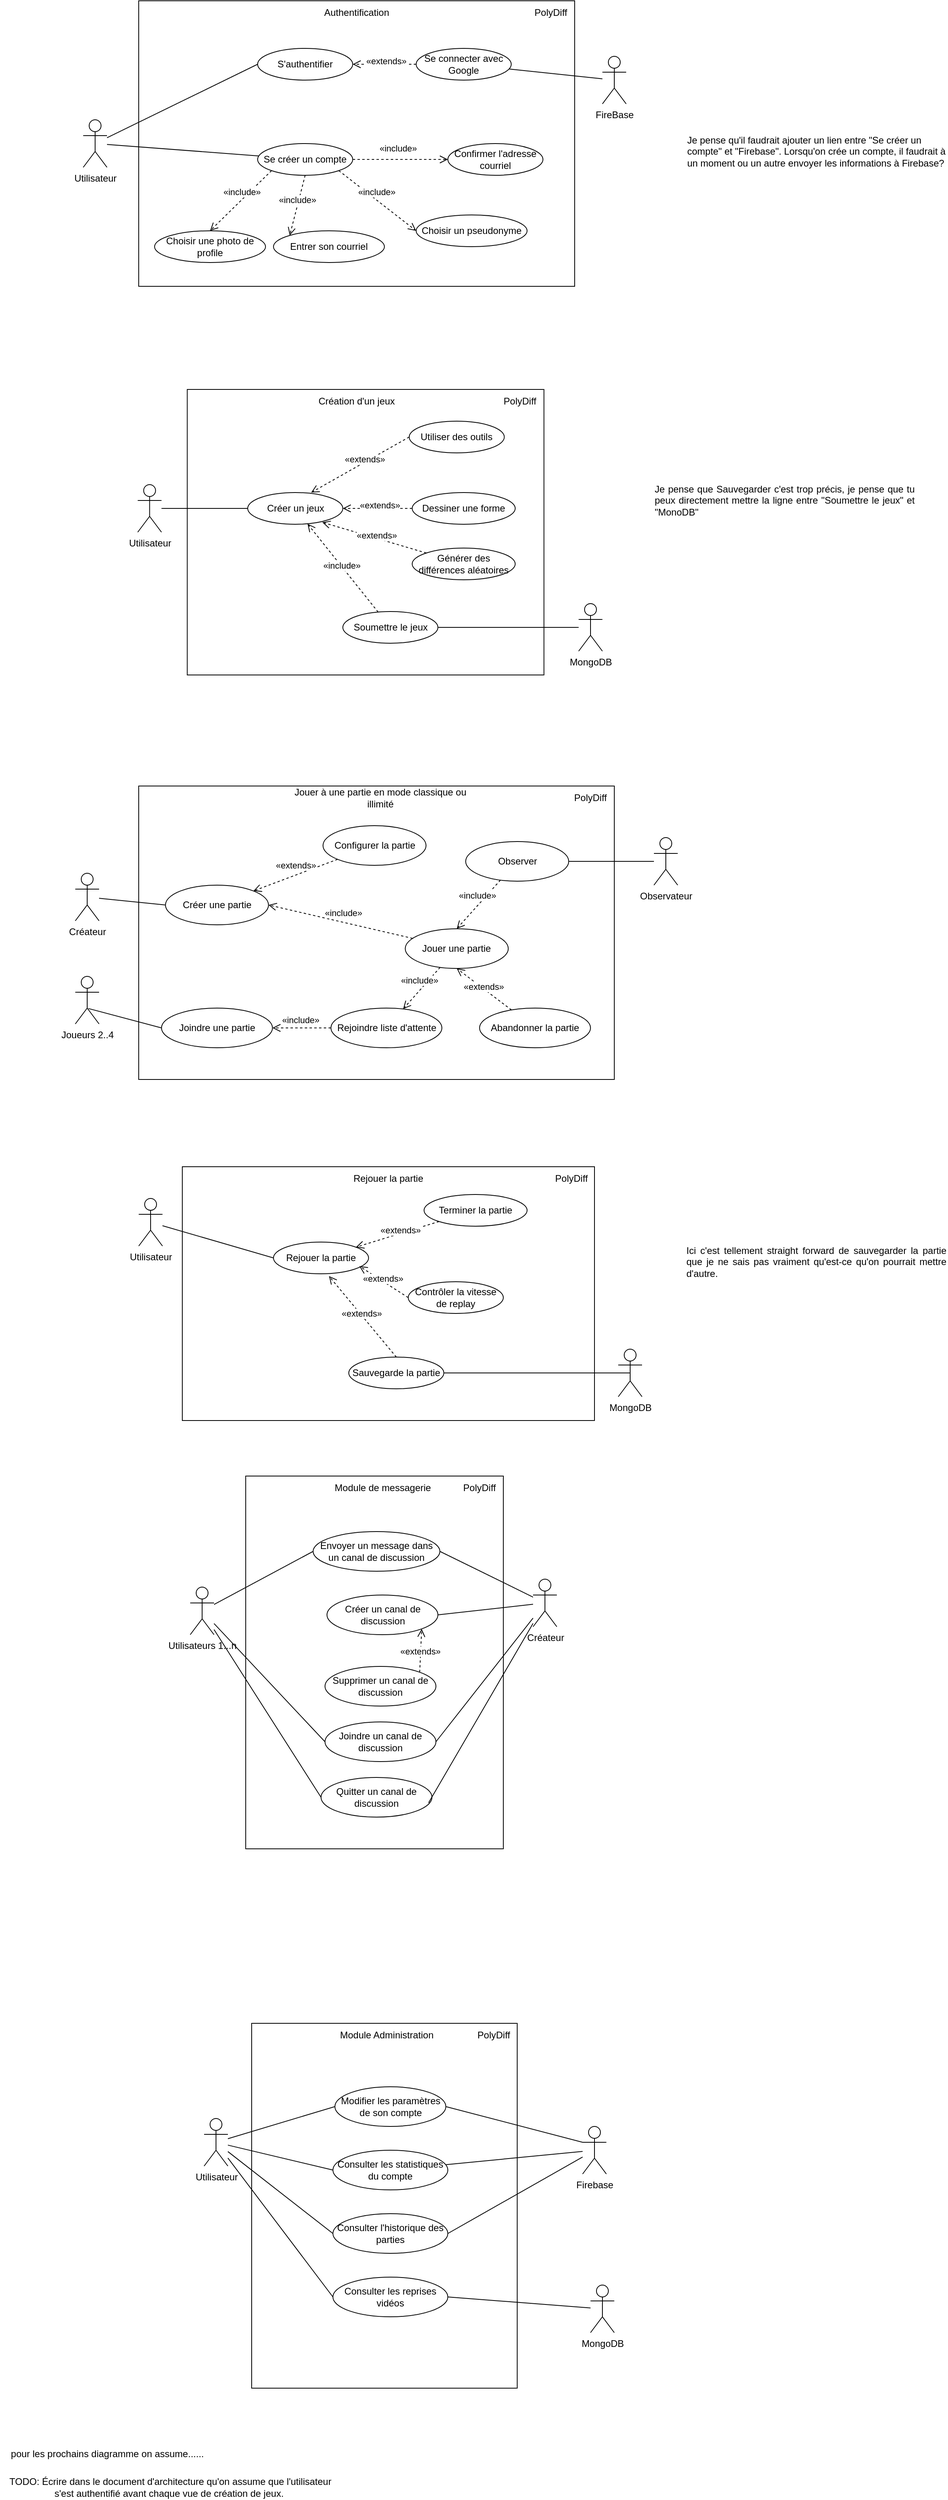 <mxfile version="22.0.0" type="device" pages="9">
  <diagram name="Cas d&#39;utilisation" id="FdpdwDYeMIbEiqRRL_Jj">
    <mxGraphModel dx="1443" dy="776" grid="1" gridSize="10" guides="1" tooltips="1" connect="1" arrows="1" fold="1" page="1" pageScale="1" pageWidth="850" pageHeight="1100" math="0" shadow="0">
      <root>
        <mxCell id="0" />
        <mxCell id="1" parent="0" />
        <mxCell id="j3-yMUjAJYNPluZzP0-G-1" value="Utilisateur" style="shape=umlActor;verticalLabelPosition=bottom;verticalAlign=top;html=1;outlineConnect=0;" parent="1" vertex="1">
          <mxGeometry x="130" y="150" width="30" height="60" as="geometry" />
        </mxCell>
        <mxCell id="j3-yMUjAJYNPluZzP0-G-6" value="" style="rounded=0;whiteSpace=wrap;html=1;" parent="1" vertex="1">
          <mxGeometry x="200" width="550" height="360" as="geometry" />
        </mxCell>
        <mxCell id="j3-yMUjAJYNPluZzP0-G-7" value="PolyDiff" style="text;html=1;strokeColor=none;fillColor=none;align=center;verticalAlign=middle;whiteSpace=wrap;rounded=0;" parent="1" vertex="1">
          <mxGeometry x="690" width="60" height="30" as="geometry" />
        </mxCell>
        <mxCell id="j3-yMUjAJYNPluZzP0-G-9" value="S&#39;authentifier" style="ellipse;whiteSpace=wrap;html=1;" parent="1" vertex="1">
          <mxGeometry x="350" y="60" width="120" height="40" as="geometry" />
        </mxCell>
        <mxCell id="j3-yMUjAJYNPluZzP0-G-10" value="" style="endArrow=none;html=1;rounded=0;" parent="1" source="j3-yMUjAJYNPluZzP0-G-1" target="j3-yMUjAJYNPluZzP0-G-11" edge="1">
          <mxGeometry width="50" height="50" relative="1" as="geometry">
            <mxPoint x="480" y="200" as="sourcePoint" />
            <mxPoint x="530" y="150" as="targetPoint" />
          </mxGeometry>
        </mxCell>
        <mxCell id="j3-yMUjAJYNPluZzP0-G-11" value="Se créer un compte" style="ellipse;whiteSpace=wrap;html=1;" parent="1" vertex="1">
          <mxGeometry x="350" y="180" width="120" height="40" as="geometry" />
        </mxCell>
        <mxCell id="j3-yMUjAJYNPluZzP0-G-12" value="Choisir une photo de profile" style="ellipse;whiteSpace=wrap;html=1;" parent="1" vertex="1">
          <mxGeometry x="220" y="290" width="140" height="40" as="geometry" />
        </mxCell>
        <mxCell id="j3-yMUjAJYNPluZzP0-G-15" value="«include»" style="html=1;verticalAlign=bottom;endArrow=open;dashed=1;endSize=8;curved=0;rounded=0;exitX=0;exitY=1;exitDx=0;exitDy=0;entryX=0.5;entryY=0;entryDx=0;entryDy=0;" parent="1" source="j3-yMUjAJYNPluZzP0-G-11" target="j3-yMUjAJYNPluZzP0-G-12" edge="1">
          <mxGeometry x="-0.043" y="-1" relative="1" as="geometry">
            <mxPoint x="310" y="90" as="sourcePoint" />
            <mxPoint x="310" y="140" as="targetPoint" />
            <mxPoint as="offset" />
          </mxGeometry>
        </mxCell>
        <mxCell id="j3-yMUjAJYNPluZzP0-G-16" value="Entrer son courriel" style="ellipse;whiteSpace=wrap;html=1;" parent="1" vertex="1">
          <mxGeometry x="370" y="290" width="140" height="40" as="geometry" />
        </mxCell>
        <mxCell id="j3-yMUjAJYNPluZzP0-G-17" value="Choisir un pseudonyme" style="ellipse;whiteSpace=wrap;html=1;" parent="1" vertex="1">
          <mxGeometry x="550" y="270" width="140" height="40" as="geometry" />
        </mxCell>
        <mxCell id="j3-yMUjAJYNPluZzP0-G-18" value="«include»" style="html=1;verticalAlign=bottom;endArrow=open;dashed=1;endSize=8;curved=0;rounded=0;exitX=0.5;exitY=1;exitDx=0;exitDy=0;entryX=0;entryY=0;entryDx=0;entryDy=0;" parent="1" source="j3-yMUjAJYNPluZzP0-G-11" target="j3-yMUjAJYNPluZzP0-G-16" edge="1">
          <mxGeometry x="0.053" relative="1" as="geometry">
            <mxPoint x="310" y="190" as="sourcePoint" />
            <mxPoint x="310" y="230" as="targetPoint" />
            <mxPoint as="offset" />
          </mxGeometry>
        </mxCell>
        <mxCell id="j3-yMUjAJYNPluZzP0-G-19" value="«include»" style="html=1;verticalAlign=bottom;endArrow=open;dashed=1;endSize=8;curved=0;rounded=0;exitX=1;exitY=1;exitDx=0;exitDy=0;entryX=0;entryY=0.5;entryDx=0;entryDy=0;" parent="1" source="j3-yMUjAJYNPluZzP0-G-11" target="j3-yMUjAJYNPluZzP0-G-17" edge="1">
          <mxGeometry x="-0.036" y="1" relative="1" as="geometry">
            <mxPoint x="353" y="183" as="sourcePoint" />
            <mxPoint x="421" y="241" as="targetPoint" />
            <mxPoint as="offset" />
          </mxGeometry>
        </mxCell>
        <mxCell id="j3-yMUjAJYNPluZzP0-G-20" value="Authentification" style="text;html=1;strokeColor=none;fillColor=none;align=center;verticalAlign=middle;whiteSpace=wrap;rounded=0;" parent="1" vertex="1">
          <mxGeometry x="430" width="90" height="30" as="geometry" />
        </mxCell>
        <mxCell id="j3-yMUjAJYNPluZzP0-G-22" value="Confirmer l&#39;adresse courriel" style="ellipse;whiteSpace=wrap;html=1;" parent="1" vertex="1">
          <mxGeometry x="590" y="180" width="120" height="40" as="geometry" />
        </mxCell>
        <mxCell id="j3-yMUjAJYNPluZzP0-G-23" value="«include»" style="html=1;verticalAlign=bottom;endArrow=open;dashed=1;endSize=8;curved=0;rounded=0;exitX=1;exitY=0.5;exitDx=0;exitDy=0;entryX=0;entryY=0.5;entryDx=0;entryDy=0;" parent="1" source="j3-yMUjAJYNPluZzP0-G-11" target="j3-yMUjAJYNPluZzP0-G-22" edge="1">
          <mxGeometry x="-0.048" y="5" relative="1" as="geometry">
            <mxPoint x="370" y="160" as="sourcePoint" />
            <mxPoint x="450" y="190" as="targetPoint" />
            <mxPoint as="offset" />
          </mxGeometry>
        </mxCell>
        <mxCell id="j3-yMUjAJYNPluZzP0-G-24" value="Se connecter avec Google" style="ellipse;whiteSpace=wrap;html=1;" parent="1" vertex="1">
          <mxGeometry x="550" y="60" width="120" height="40" as="geometry" />
        </mxCell>
        <mxCell id="j3-yMUjAJYNPluZzP0-G-25" value="«extends»" style="html=1;verticalAlign=bottom;endArrow=open;dashed=1;endSize=8;curved=0;rounded=0;exitX=0;exitY=0.5;exitDx=0;exitDy=0;entryX=1;entryY=0.5;entryDx=0;entryDy=0;" parent="1" source="j3-yMUjAJYNPluZzP0-G-24" target="j3-yMUjAJYNPluZzP0-G-9" edge="1">
          <mxGeometry x="-0.048" y="5" relative="1" as="geometry">
            <mxPoint x="520" y="230" as="sourcePoint" />
            <mxPoint x="420" y="200" as="targetPoint" />
            <mxPoint as="offset" />
          </mxGeometry>
        </mxCell>
        <mxCell id="j3-yMUjAJYNPluZzP0-G-26" value="Utilisateur" style="shape=umlActor;verticalLabelPosition=bottom;verticalAlign=top;html=1;outlineConnect=0;" parent="1" vertex="1">
          <mxGeometry x="198.75" y="610" width="30" height="60" as="geometry" />
        </mxCell>
        <mxCell id="j3-yMUjAJYNPluZzP0-G-27" value="" style="rounded=0;whiteSpace=wrap;html=1;" parent="1" vertex="1">
          <mxGeometry x="261.25" y="490" width="450" height="360" as="geometry" />
        </mxCell>
        <mxCell id="j3-yMUjAJYNPluZzP0-G-28" value="PolyDiff" style="text;html=1;strokeColor=none;fillColor=none;align=center;verticalAlign=middle;whiteSpace=wrap;rounded=0;" parent="1" vertex="1">
          <mxGeometry x="651.25" y="490" width="60" height="30" as="geometry" />
        </mxCell>
        <mxCell id="j3-yMUjAJYNPluZzP0-G-30" value="" style="endArrow=none;html=1;rounded=0;entryX=0;entryY=0.5;entryDx=0;entryDy=0;" parent="1" source="j3-yMUjAJYNPluZzP0-G-26" target="j3-yMUjAJYNPluZzP0-G-46" edge="1">
          <mxGeometry width="50" height="50" relative="1" as="geometry">
            <mxPoint x="391.25" y="690" as="sourcePoint" />
            <mxPoint x="91.25" y="550" as="targetPoint" />
          </mxGeometry>
        </mxCell>
        <mxCell id="j3-yMUjAJYNPluZzP0-G-39" value="Création d&#39;un jeux" style="text;html=1;strokeColor=none;fillColor=none;align=center;verticalAlign=middle;whiteSpace=wrap;rounded=0;" parent="1" vertex="1">
          <mxGeometry x="415" y="490" width="120" height="30" as="geometry" />
        </mxCell>
        <mxCell id="j3-yMUjAJYNPluZzP0-G-46" value="Créer un jeux" style="ellipse;whiteSpace=wrap;html=1;" parent="1" vertex="1">
          <mxGeometry x="337.5" y="620" width="120" height="40" as="geometry" />
        </mxCell>
        <mxCell id="j3-yMUjAJYNPluZzP0-G-52" value="Générer des différences aléatoires" style="ellipse;whiteSpace=wrap;html=1;" parent="1" vertex="1">
          <mxGeometry x="545" y="690" width="130" height="40" as="geometry" />
        </mxCell>
        <mxCell id="j3-yMUjAJYNPluZzP0-G-55" value="«extends»" style="html=1;verticalAlign=bottom;endArrow=open;dashed=1;endSize=8;curved=0;rounded=0;entryX=0.784;entryY=0.938;entryDx=0;entryDy=0;entryPerimeter=0;" parent="1" source="j3-yMUjAJYNPluZzP0-G-52" target="j3-yMUjAJYNPluZzP0-G-46" edge="1">
          <mxGeometry x="-0.054" y="5" relative="1" as="geometry">
            <mxPoint x="491.25" y="700" as="sourcePoint" />
            <mxPoint x="361.25" y="640" as="targetPoint" />
            <mxPoint as="offset" />
          </mxGeometry>
        </mxCell>
        <mxCell id="j3-yMUjAJYNPluZzP0-G-57" value="Dessiner une forme" style="ellipse;whiteSpace=wrap;html=1;" parent="1" vertex="1">
          <mxGeometry x="545" y="620" width="130" height="40" as="geometry" />
        </mxCell>
        <mxCell id="j3-yMUjAJYNPluZzP0-G-59" value="«extends»" style="html=1;verticalAlign=bottom;endArrow=open;dashed=1;endSize=8;curved=0;rounded=0;entryX=1;entryY=0.5;entryDx=0;entryDy=0;" parent="1" source="j3-yMUjAJYNPluZzP0-G-57" target="j3-yMUjAJYNPluZzP0-G-46" edge="1">
          <mxGeometry x="-0.046" y="5" relative="1" as="geometry">
            <mxPoint x="541.25" y="735" as="sourcePoint" />
            <mxPoint x="451.25" y="640" as="targetPoint" />
            <mxPoint as="offset" />
          </mxGeometry>
        </mxCell>
        <mxCell id="j3-yMUjAJYNPluZzP0-G-69" value="Créateur" style="shape=umlActor;verticalLabelPosition=bottom;verticalAlign=top;html=1;outlineConnect=0;" parent="1" vertex="1">
          <mxGeometry x="120" y="1100" width="30" height="60" as="geometry" />
        </mxCell>
        <mxCell id="j3-yMUjAJYNPluZzP0-G-70" value="" style="rounded=0;whiteSpace=wrap;html=1;" parent="1" vertex="1">
          <mxGeometry x="200" y="990" width="600" height="370" as="geometry" />
        </mxCell>
        <mxCell id="j3-yMUjAJYNPluZzP0-G-71" value="PolyDiff" style="text;html=1;strokeColor=none;fillColor=none;align=center;verticalAlign=middle;whiteSpace=wrap;rounded=0;" parent="1" vertex="1">
          <mxGeometry x="740" y="990" width="60" height="30" as="geometry" />
        </mxCell>
        <mxCell id="j3-yMUjAJYNPluZzP0-G-73" value="" style="endArrow=none;html=1;rounded=0;entryX=0;entryY=0.5;entryDx=0;entryDy=0;" parent="1" source="j3-yMUjAJYNPluZzP0-G-69" target="j3-yMUjAJYNPluZzP0-G-98" edge="1">
          <mxGeometry width="50" height="50" relative="1" as="geometry">
            <mxPoint x="495" y="1220" as="sourcePoint" />
            <mxPoint x="200" y="1080" as="targetPoint" />
          </mxGeometry>
        </mxCell>
        <mxCell id="j3-yMUjAJYNPluZzP0-G-74" value="Jouer à une partie en mode classique ou illimité" style="text;html=1;strokeColor=none;fillColor=none;align=center;verticalAlign=middle;whiteSpace=wrap;rounded=0;" parent="1" vertex="1">
          <mxGeometry x="395" y="990" width="220" height="30" as="geometry" />
        </mxCell>
        <mxCell id="j3-yMUjAJYNPluZzP0-G-98" value="Créer une partie" style="ellipse;whiteSpace=wrap;html=1;" parent="1" vertex="1">
          <mxGeometry x="233.75" y="1115" width="130" height="50" as="geometry" />
        </mxCell>
        <mxCell id="j3-yMUjAJYNPluZzP0-G-100" value="Joindre une partie" style="ellipse;whiteSpace=wrap;html=1;" parent="1" vertex="1">
          <mxGeometry x="228.75" y="1270" width="140" height="50" as="geometry" />
        </mxCell>
        <mxCell id="j3-yMUjAJYNPluZzP0-G-101" value="" style="endArrow=none;html=1;rounded=0;entryX=0;entryY=0.5;entryDx=0;entryDy=0;exitX=0.555;exitY=0.676;exitDx=0;exitDy=0;exitPerimeter=0;" parent="1" source="EgjTinBXH8Gvr-w2_Lfg-30" target="j3-yMUjAJYNPluZzP0-G-100" edge="1">
          <mxGeometry width="50" height="50" relative="1" as="geometry">
            <mxPoint x="155" y="1190" as="sourcePoint" />
            <mxPoint x="250" y="1160" as="targetPoint" />
          </mxGeometry>
        </mxCell>
        <mxCell id="j3-yMUjAJYNPluZzP0-G-106" value="«include»" style="html=1;verticalAlign=bottom;endArrow=open;dashed=1;endSize=8;curved=0;rounded=0;entryX=1;entryY=0.5;entryDx=0;entryDy=0;" parent="1" source="j3-yMUjAJYNPluZzP0-G-109" target="j3-yMUjAJYNPluZzP0-G-98" edge="1">
          <mxGeometry x="-0.031" y="-4" relative="1" as="geometry">
            <mxPoint x="480" y="1155" as="sourcePoint" />
            <mxPoint x="380" y="1155" as="targetPoint" />
            <mxPoint y="1" as="offset" />
          </mxGeometry>
        </mxCell>
        <mxCell id="j3-yMUjAJYNPluZzP0-G-107" value="Abandonner la partie" style="ellipse;whiteSpace=wrap;html=1;" parent="1" vertex="1">
          <mxGeometry x="630" y="1270" width="140" height="50" as="geometry" />
        </mxCell>
        <mxCell id="j3-yMUjAJYNPluZzP0-G-108" value="«extends»" style="html=1;verticalAlign=bottom;endArrow=open;dashed=1;endSize=8;curved=0;rounded=0;entryX=0.5;entryY=1;entryDx=0;entryDy=0;" parent="1" source="j3-yMUjAJYNPluZzP0-G-107" target="j3-yMUjAJYNPluZzP0-G-109" edge="1">
          <mxGeometry x="-0.048" y="5" relative="1" as="geometry">
            <mxPoint x="490" y="1165" as="sourcePoint" />
            <mxPoint x="390" y="1235" as="targetPoint" />
            <mxPoint as="offset" />
          </mxGeometry>
        </mxCell>
        <mxCell id="j3-yMUjAJYNPluZzP0-G-109" value="Jouer une partie" style="ellipse;whiteSpace=wrap;html=1;" parent="1" vertex="1">
          <mxGeometry x="536.25" y="1170" width="130" height="50" as="geometry" />
        </mxCell>
        <mxCell id="j3-yMUjAJYNPluZzP0-G-110" value="«include»" style="html=1;verticalAlign=bottom;endArrow=open;dashed=1;endSize=8;curved=0;rounded=0;" parent="1" source="j3-yMUjAJYNPluZzP0-G-111" target="j3-yMUjAJYNPluZzP0-G-100" edge="1">
          <mxGeometry x="0.046" y="-1" relative="1" as="geometry">
            <mxPoint x="350" y="1255" as="sourcePoint" />
            <mxPoint x="430" y="1175" as="targetPoint" />
            <mxPoint as="offset" />
          </mxGeometry>
        </mxCell>
        <mxCell id="j3-yMUjAJYNPluZzP0-G-111" value="Rejoindre liste d&#39;attente" style="ellipse;whiteSpace=wrap;html=1;" parent="1" vertex="1">
          <mxGeometry x="442.5" y="1270" width="140" height="50" as="geometry" />
        </mxCell>
        <mxCell id="j3-yMUjAJYNPluZzP0-G-112" value="«include»" style="html=1;verticalAlign=bottom;endArrow=open;dashed=1;endSize=8;curved=0;rounded=0;" parent="1" source="j3-yMUjAJYNPluZzP0-G-109" target="j3-yMUjAJYNPluZzP0-G-111" edge="1">
          <mxGeometry x="0.062" y="-2" relative="1" as="geometry">
            <mxPoint x="390" y="1235" as="sourcePoint" />
            <mxPoint x="430" y="1280" as="targetPoint" />
            <mxPoint y="-1" as="offset" />
          </mxGeometry>
        </mxCell>
        <mxCell id="j3-yMUjAJYNPluZzP0-G-120" value="" style="rounded=0;whiteSpace=wrap;html=1;" parent="1" vertex="1">
          <mxGeometry x="335" y="1860" width="325" height="470" as="geometry" />
        </mxCell>
        <mxCell id="j3-yMUjAJYNPluZzP0-G-121" value="Module de messagerie" style="text;html=1;strokeColor=none;fillColor=none;align=center;verticalAlign=middle;whiteSpace=wrap;rounded=0;" parent="1" vertex="1">
          <mxGeometry x="397.5" y="1860" width="220" height="30" as="geometry" />
        </mxCell>
        <mxCell id="j3-yMUjAJYNPluZzP0-G-123" value="PolyDiff" style="text;html=1;strokeColor=none;fillColor=none;align=center;verticalAlign=middle;whiteSpace=wrap;rounded=0;" parent="1" vertex="1">
          <mxGeometry x="600" y="1860" width="60" height="30" as="geometry" />
        </mxCell>
        <mxCell id="j3-yMUjAJYNPluZzP0-G-124" value="Utilisateurs 1...n" style="shape=umlActor;verticalLabelPosition=bottom;verticalAlign=top;html=1;outlineConnect=0;" parent="1" vertex="1">
          <mxGeometry x="265" y="2000" width="30" height="60" as="geometry" />
        </mxCell>
        <mxCell id="j3-yMUjAJYNPluZzP0-G-126" value="Envoyer un message dans un canal de discussion" style="ellipse;whiteSpace=wrap;html=1;" parent="1" vertex="1">
          <mxGeometry x="420" y="1930" width="160" height="50" as="geometry" />
        </mxCell>
        <mxCell id="j3-yMUjAJYNPluZzP0-G-127" value="Créer un canal de discussion" style="ellipse;whiteSpace=wrap;html=1;" parent="1" vertex="1">
          <mxGeometry x="437.5" y="2010" width="140" height="50" as="geometry" />
        </mxCell>
        <mxCell id="j3-yMUjAJYNPluZzP0-G-128" value="Supprimer un canal de discussion" style="ellipse;whiteSpace=wrap;html=1;" parent="1" vertex="1">
          <mxGeometry x="435" y="2100" width="140" height="50" as="geometry" />
        </mxCell>
        <mxCell id="j3-yMUjAJYNPluZzP0-G-129" value="Quitter un canal de discussion" style="ellipse;whiteSpace=wrap;html=1;" parent="1" vertex="1">
          <mxGeometry x="430" y="2240" width="140" height="50" as="geometry" />
        </mxCell>
        <mxCell id="j3-yMUjAJYNPluZzP0-G-130" value="Joindre un canal de discussion" style="ellipse;whiteSpace=wrap;html=1;" parent="1" vertex="1">
          <mxGeometry x="435" y="2170" width="140" height="50" as="geometry" />
        </mxCell>
        <mxCell id="j3-yMUjAJYNPluZzP0-G-133" value="" style="endArrow=none;html=1;rounded=0;entryX=0;entryY=0.5;entryDx=0;entryDy=0;" parent="1" source="j3-yMUjAJYNPluZzP0-G-124" target="j3-yMUjAJYNPluZzP0-G-126" edge="1">
          <mxGeometry width="50" height="50" relative="1" as="geometry">
            <mxPoint x="325" y="1420" as="sourcePoint" />
            <mxPoint x="405" y="1445" as="targetPoint" />
          </mxGeometry>
        </mxCell>
        <mxCell id="j3-yMUjAJYNPluZzP0-G-134" value="" style="endArrow=none;html=1;rounded=0;entryX=1;entryY=0.5;entryDx=0;entryDy=0;" parent="1" source="6W4Lhbdf1CiXT9xY3Ah4-2" target="j3-yMUjAJYNPluZzP0-G-127" edge="1">
          <mxGeometry width="50" height="50" relative="1" as="geometry">
            <mxPoint x="330" y="2026" as="sourcePoint" />
            <mxPoint x="430" y="1935" as="targetPoint" />
          </mxGeometry>
        </mxCell>
        <mxCell id="j3-yMUjAJYNPluZzP0-G-136" value="" style="endArrow=none;html=1;rounded=0;entryX=0;entryY=0.5;entryDx=0;entryDy=0;" parent="1" source="j3-yMUjAJYNPluZzP0-G-124" target="j3-yMUjAJYNPluZzP0-G-130" edge="1">
          <mxGeometry width="50" height="50" relative="1" as="geometry">
            <mxPoint x="330" y="2054" as="sourcePoint" />
            <mxPoint x="440" y="2155" as="targetPoint" />
          </mxGeometry>
        </mxCell>
        <mxCell id="j3-yMUjAJYNPluZzP0-G-137" value="" style="endArrow=none;html=1;rounded=0;entryX=0;entryY=0.5;entryDx=0;entryDy=0;" parent="1" source="j3-yMUjAJYNPluZzP0-G-124" target="j3-yMUjAJYNPluZzP0-G-129" edge="1">
          <mxGeometry width="50" height="50" relative="1" as="geometry">
            <mxPoint x="330" y="2045" as="sourcePoint" />
            <mxPoint x="440" y="2085" as="targetPoint" />
          </mxGeometry>
        </mxCell>
        <mxCell id="j3-yMUjAJYNPluZzP0-G-147" value="Utilisateur" style="shape=umlActor;verticalLabelPosition=bottom;verticalAlign=top;html=1;outlineConnect=0;" parent="1" vertex="1">
          <mxGeometry x="282.5" y="2670" width="30" height="60" as="geometry" />
        </mxCell>
        <mxCell id="j3-yMUjAJYNPluZzP0-G-148" value="" style="rounded=0;whiteSpace=wrap;html=1;" parent="1" vertex="1">
          <mxGeometry x="342.5" y="2550" width="335" height="460" as="geometry" />
        </mxCell>
        <mxCell id="j3-yMUjAJYNPluZzP0-G-149" value="PolyDiff" style="text;html=1;strokeColor=none;fillColor=none;align=center;verticalAlign=middle;whiteSpace=wrap;rounded=0;" parent="1" vertex="1">
          <mxGeometry x="617.5" y="2550" width="60" height="30" as="geometry" />
        </mxCell>
        <mxCell id="j3-yMUjAJYNPluZzP0-G-150" value="" style="endArrow=none;html=1;rounded=0;entryX=0;entryY=0.5;entryDx=0;entryDy=0;" parent="1" source="j3-yMUjAJYNPluZzP0-G-147" target="j3-yMUjAJYNPluZzP0-G-168" edge="1">
          <mxGeometry width="50" height="50" relative="1" as="geometry">
            <mxPoint x="652.5" y="2720" as="sourcePoint" />
            <mxPoint x="397.5" y="2645.0" as="targetPoint" />
          </mxGeometry>
        </mxCell>
        <mxCell id="j3-yMUjAJYNPluZzP0-G-151" value="Module Administration" style="text;html=1;strokeColor=none;fillColor=none;align=center;verticalAlign=middle;whiteSpace=wrap;rounded=0;" parent="1" vertex="1">
          <mxGeometry x="402.5" y="2550" width="220" height="30" as="geometry" />
        </mxCell>
        <mxCell id="j3-yMUjAJYNPluZzP0-G-154" value="" style="endArrow=none;html=1;rounded=0;entryX=0;entryY=0.5;entryDx=0;entryDy=0;" parent="1" source="j3-yMUjAJYNPluZzP0-G-147" target="j3-yMUjAJYNPluZzP0-G-172" edge="1">
          <mxGeometry width="50" height="50" relative="1" as="geometry">
            <mxPoint x="322.5" y="2703" as="sourcePoint" />
            <mxPoint x="392.5" y="2715.0" as="targetPoint" />
          </mxGeometry>
        </mxCell>
        <mxCell id="j3-yMUjAJYNPluZzP0-G-168" value="Modifier les paramètres de son compte" style="ellipse;whiteSpace=wrap;html=1;" parent="1" vertex="1">
          <mxGeometry x="447.5" y="2630" width="140" height="50" as="geometry" />
        </mxCell>
        <mxCell id="j3-yMUjAJYNPluZzP0-G-172" value="Consulter les statistiques du compte" style="ellipse;whiteSpace=wrap;html=1;" parent="1" vertex="1">
          <mxGeometry x="445" y="2710" width="145" height="50" as="geometry" />
        </mxCell>
        <mxCell id="j3-yMUjAJYNPluZzP0-G-174" value="Consulter l&#39;historique des parties" style="ellipse;whiteSpace=wrap;html=1;" parent="1" vertex="1">
          <mxGeometry x="445" y="2790" width="145" height="50" as="geometry" />
        </mxCell>
        <mxCell id="j3-yMUjAJYNPluZzP0-G-185" value="" style="endArrow=none;html=1;rounded=0;entryX=0;entryY=0.5;entryDx=0;entryDy=0;" parent="1" source="j3-yMUjAJYNPluZzP0-G-147" target="j3-yMUjAJYNPluZzP0-G-174" edge="1">
          <mxGeometry width="50" height="50" relative="1" as="geometry">
            <mxPoint x="322.5" y="2718" as="sourcePoint" />
            <mxPoint x="437.5" y="2775" as="targetPoint" />
          </mxGeometry>
        </mxCell>
        <mxCell id="EgjTinBXH8Gvr-w2_Lfg-1" value="" style="endArrow=none;html=1;rounded=0;entryX=0;entryY=0.5;entryDx=0;entryDy=0;" parent="1" source="j3-yMUjAJYNPluZzP0-G-1" target="j3-yMUjAJYNPluZzP0-G-9" edge="1">
          <mxGeometry width="50" height="50" relative="1" as="geometry">
            <mxPoint x="170" y="191" as="sourcePoint" />
            <mxPoint x="361" y="206" as="targetPoint" />
          </mxGeometry>
        </mxCell>
        <mxCell id="EgjTinBXH8Gvr-w2_Lfg-2" value="FireBase" style="shape=umlActor;verticalLabelPosition=bottom;verticalAlign=top;html=1;outlineConnect=0;" parent="1" vertex="1">
          <mxGeometry x="785" y="70" width="30" height="60" as="geometry" />
        </mxCell>
        <mxCell id="EgjTinBXH8Gvr-w2_Lfg-3" value="MongoDB" style="shape=umlActor;verticalLabelPosition=bottom;verticalAlign=top;html=1;outlineConnect=0;" parent="1" vertex="1">
          <mxGeometry x="755" y="760" width="30" height="60" as="geometry" />
        </mxCell>
        <mxCell id="EgjTinBXH8Gvr-w2_Lfg-7" value="" style="endArrow=none;html=1;rounded=0;" parent="1" source="EgjTinBXH8Gvr-w2_Lfg-2" target="j3-yMUjAJYNPluZzP0-G-24" edge="1">
          <mxGeometry width="50" height="50" relative="1" as="geometry">
            <mxPoint x="650" y="260" as="sourcePoint" />
            <mxPoint x="700" y="210" as="targetPoint" />
          </mxGeometry>
        </mxCell>
        <mxCell id="EgjTinBXH8Gvr-w2_Lfg-8" value="TODO: Écrire dans le document d&#39;architecture qu&#39;on assume que l&#39;utilisateur s&#39;est authentifié avant chaque vue de création de jeux.&amp;nbsp;" style="text;html=1;strokeColor=none;fillColor=none;align=center;verticalAlign=middle;whiteSpace=wrap;rounded=0;" parent="1" vertex="1">
          <mxGeometry x="25" y="3120" width="430" height="30" as="geometry" />
        </mxCell>
        <mxCell id="EgjTinBXH8Gvr-w2_Lfg-9" value="Utiliser des outils" style="ellipse;whiteSpace=wrap;html=1;" parent="1" vertex="1">
          <mxGeometry x="541.25" y="530" width="120" height="40" as="geometry" />
        </mxCell>
        <mxCell id="EgjTinBXH8Gvr-w2_Lfg-12" value="«extends»" style="html=1;verticalAlign=bottom;endArrow=open;dashed=1;endSize=8;curved=0;rounded=0;exitX=0;exitY=0.5;exitDx=0;exitDy=0;entryX=0.667;entryY=0;entryDx=0;entryDy=0;entryPerimeter=0;" parent="1" source="EgjTinBXH8Gvr-w2_Lfg-9" target="j3-yMUjAJYNPluZzP0-G-46" edge="1">
          <mxGeometry x="-0.054" y="5" relative="1" as="geometry">
            <mxPoint x="241.25" y="660" as="sourcePoint" />
            <mxPoint x="341.25" y="650" as="targetPoint" />
            <mxPoint as="offset" />
          </mxGeometry>
        </mxCell>
        <mxCell id="EgjTinBXH8Gvr-w2_Lfg-14" value="Soumettre le jeux" style="ellipse;whiteSpace=wrap;html=1;" parent="1" vertex="1">
          <mxGeometry x="457.5" y="770" width="120" height="40" as="geometry" />
        </mxCell>
        <mxCell id="EgjTinBXH8Gvr-w2_Lfg-15" value="«include»" style="html=1;verticalAlign=bottom;endArrow=open;dashed=1;endSize=8;curved=0;rounded=0;" parent="1" source="EgjTinBXH8Gvr-w2_Lfg-14" target="j3-yMUjAJYNPluZzP0-G-46" edge="1">
          <mxGeometry x="-0.046" y="5" relative="1" as="geometry">
            <mxPoint x="461.25" y="650" as="sourcePoint" />
            <mxPoint x="551.25" y="662" as="targetPoint" />
            <mxPoint as="offset" />
          </mxGeometry>
        </mxCell>
        <mxCell id="EgjTinBXH8Gvr-w2_Lfg-19" value="Configurer la partie" style="ellipse;whiteSpace=wrap;html=1;" parent="1" vertex="1">
          <mxGeometry x="432.5" y="1040" width="130" height="50" as="geometry" />
        </mxCell>
        <mxCell id="EgjTinBXH8Gvr-w2_Lfg-20" value="«extends»" style="html=1;verticalAlign=bottom;endArrow=open;dashed=1;endSize=8;curved=0;rounded=0;entryX=1;entryY=0;entryDx=0;entryDy=0;" parent="1" source="EgjTinBXH8Gvr-w2_Lfg-19" target="j3-yMUjAJYNPluZzP0-G-98" edge="1">
          <mxGeometry x="-0.031" y="-4" relative="1" as="geometry">
            <mxPoint x="427" y="1119" as="sourcePoint" />
            <mxPoint x="480" y="1155" as="targetPoint" />
            <mxPoint y="1" as="offset" />
          </mxGeometry>
        </mxCell>
        <mxCell id="EgjTinBXH8Gvr-w2_Lfg-23" value="Observer" style="ellipse;whiteSpace=wrap;html=1;" parent="1" vertex="1">
          <mxGeometry x="612.5" y="1060" width="130" height="50" as="geometry" />
        </mxCell>
        <mxCell id="EgjTinBXH8Gvr-w2_Lfg-25" value="Observateur" style="shape=umlActor;verticalLabelPosition=bottom;verticalAlign=top;html=1;outlineConnect=0;" parent="1" vertex="1">
          <mxGeometry x="850" y="1055" width="30" height="60" as="geometry" />
        </mxCell>
        <mxCell id="EgjTinBXH8Gvr-w2_Lfg-27" value="" style="endArrow=none;html=1;rounded=0;" parent="1" source="EgjTinBXH8Gvr-w2_Lfg-23" target="EgjTinBXH8Gvr-w2_Lfg-25" edge="1">
          <mxGeometry width="50" height="50" relative="1" as="geometry">
            <mxPoint x="510" y="1240" as="sourcePoint" />
            <mxPoint x="560" y="1190" as="targetPoint" />
          </mxGeometry>
        </mxCell>
        <mxCell id="EgjTinBXH8Gvr-w2_Lfg-28" value="«include»" style="html=1;verticalAlign=bottom;endArrow=open;dashed=1;endSize=8;curved=0;rounded=0;entryX=0.5;entryY=0;entryDx=0;entryDy=0;" parent="1" source="EgjTinBXH8Gvr-w2_Lfg-23" target="j3-yMUjAJYNPluZzP0-G-109" edge="1">
          <mxGeometry x="-0.031" y="-4" relative="1" as="geometry">
            <mxPoint x="380" y="1168" as="sourcePoint" />
            <mxPoint x="550" y="1175" as="targetPoint" />
            <mxPoint y="1" as="offset" />
          </mxGeometry>
        </mxCell>
        <mxCell id="EgjTinBXH8Gvr-w2_Lfg-30" value="Joueurs 2..4" style="shape=umlActor;verticalLabelPosition=bottom;verticalAlign=top;html=1;outlineConnect=0;" parent="1" vertex="1">
          <mxGeometry x="120" y="1230" width="30" height="60" as="geometry" />
        </mxCell>
        <mxCell id="EgjTinBXH8Gvr-w2_Lfg-58" value="Utilisateur" style="shape=umlActor;verticalLabelPosition=bottom;verticalAlign=top;html=1;outlineConnect=0;" parent="1" vertex="1">
          <mxGeometry x="200" y="1510" width="30" height="60" as="geometry" />
        </mxCell>
        <mxCell id="EgjTinBXH8Gvr-w2_Lfg-59" value="" style="rounded=0;whiteSpace=wrap;html=1;" parent="1" vertex="1">
          <mxGeometry x="255" y="1470" width="520" height="320" as="geometry" />
        </mxCell>
        <mxCell id="EgjTinBXH8Gvr-w2_Lfg-60" value="PolyDiff" style="text;html=1;strokeColor=none;fillColor=none;align=center;verticalAlign=middle;whiteSpace=wrap;rounded=0;" parent="1" vertex="1">
          <mxGeometry x="716.25" y="1470" width="60" height="30" as="geometry" />
        </mxCell>
        <mxCell id="EgjTinBXH8Gvr-w2_Lfg-61" value="" style="endArrow=none;html=1;rounded=0;entryX=0;entryY=0.5;entryDx=0;entryDy=0;" parent="1" source="EgjTinBXH8Gvr-w2_Lfg-58" target="EgjTinBXH8Gvr-w2_Lfg-63" edge="1">
          <mxGeometry width="50" height="50" relative="1" as="geometry">
            <mxPoint x="570" y="1670" as="sourcePoint" />
            <mxPoint x="270" y="1530" as="targetPoint" />
          </mxGeometry>
        </mxCell>
        <mxCell id="EgjTinBXH8Gvr-w2_Lfg-62" value="Rejouer la partie" style="text;html=1;strokeColor=none;fillColor=none;align=center;verticalAlign=middle;whiteSpace=wrap;rounded=0;" parent="1" vertex="1">
          <mxGeometry x="455" y="1470" width="120" height="30" as="geometry" />
        </mxCell>
        <mxCell id="EgjTinBXH8Gvr-w2_Lfg-63" value="Rejouer la partie" style="ellipse;whiteSpace=wrap;html=1;" parent="1" vertex="1">
          <mxGeometry x="370" y="1565" width="120" height="40" as="geometry" />
        </mxCell>
        <mxCell id="EgjTinBXH8Gvr-w2_Lfg-66" value="Terminer la partie" style="ellipse;whiteSpace=wrap;html=1;" parent="1" vertex="1">
          <mxGeometry x="560" y="1505" width="130" height="40" as="geometry" />
        </mxCell>
        <mxCell id="EgjTinBXH8Gvr-w2_Lfg-67" value="«extends»" style="html=1;verticalAlign=bottom;endArrow=open;dashed=1;endSize=8;curved=0;rounded=0;" parent="1" source="EgjTinBXH8Gvr-w2_Lfg-66" target="EgjTinBXH8Gvr-w2_Lfg-63" edge="1">
          <mxGeometry x="-0.042" y="5" relative="1" as="geometry">
            <mxPoint x="720" y="1715" as="sourcePoint" />
            <mxPoint x="630" y="1620" as="targetPoint" />
            <mxPoint as="offset" />
          </mxGeometry>
        </mxCell>
        <mxCell id="EgjTinBXH8Gvr-w2_Lfg-88" value="Sauvegarde la partie" style="ellipse;whiteSpace=wrap;html=1;" parent="1" vertex="1">
          <mxGeometry x="465" y="1710" width="120" height="40" as="geometry" />
        </mxCell>
        <mxCell id="EgjTinBXH8Gvr-w2_Lfg-89" value="Contrôler la vitesse de replay" style="ellipse;whiteSpace=wrap;html=1;" parent="1" vertex="1">
          <mxGeometry x="540" y="1615" width="120" height="40" as="geometry" />
        </mxCell>
        <mxCell id="EgjTinBXH8Gvr-w2_Lfg-90" value="«extends»" style="html=1;verticalAlign=bottom;endArrow=open;dashed=1;endSize=8;curved=0;rounded=0;exitX=0;exitY=0.5;exitDx=0;exitDy=0;entryX=0.903;entryY=0.76;entryDx=0;entryDy=0;entryPerimeter=0;" parent="1" source="EgjTinBXH8Gvr-w2_Lfg-89" target="EgjTinBXH8Gvr-w2_Lfg-63" edge="1">
          <mxGeometry x="-0.042" y="5" relative="1" as="geometry">
            <mxPoint x="589" y="1549" as="sourcePoint" />
            <mxPoint x="484" y="1581" as="targetPoint" />
            <mxPoint as="offset" />
          </mxGeometry>
        </mxCell>
        <mxCell id="EgjTinBXH8Gvr-w2_Lfg-91" value="«extends»" style="html=1;verticalAlign=bottom;endArrow=open;dashed=1;endSize=8;curved=0;rounded=0;exitX=0.5;exitY=0;exitDx=0;exitDy=0;entryX=0.584;entryY=1.073;entryDx=0;entryDy=0;entryPerimeter=0;" parent="1" source="EgjTinBXH8Gvr-w2_Lfg-88" target="EgjTinBXH8Gvr-w2_Lfg-63" edge="1">
          <mxGeometry x="-0.042" y="5" relative="1" as="geometry">
            <mxPoint x="550" y="1645" as="sourcePoint" />
            <mxPoint x="488" y="1605" as="targetPoint" />
            <mxPoint as="offset" />
          </mxGeometry>
        </mxCell>
        <mxCell id="EgjTinBXH8Gvr-w2_Lfg-92" value="Consulter les reprises vidéos" style="ellipse;whiteSpace=wrap;html=1;" parent="1" vertex="1">
          <mxGeometry x="445" y="2870" width="145" height="50" as="geometry" />
        </mxCell>
        <mxCell id="EgjTinBXH8Gvr-w2_Lfg-93" value="" style="endArrow=none;html=1;rounded=0;entryX=0;entryY=0.5;entryDx=0;entryDy=0;" parent="1" source="j3-yMUjAJYNPluZzP0-G-147" target="EgjTinBXH8Gvr-w2_Lfg-92" edge="1">
          <mxGeometry width="50" height="50" relative="1" as="geometry">
            <mxPoint x="322.5" y="2726" as="sourcePoint" />
            <mxPoint x="452.5" y="2865" as="targetPoint" />
          </mxGeometry>
        </mxCell>
        <mxCell id="6W4Lhbdf1CiXT9xY3Ah4-2" value="Créateur" style="shape=umlActor;verticalLabelPosition=bottom;verticalAlign=top;html=1;outlineConnect=0;" parent="1" vertex="1">
          <mxGeometry x="697.5" y="1990" width="30" height="60" as="geometry" />
        </mxCell>
        <mxCell id="6W4Lhbdf1CiXT9xY3Ah4-3" value="«extends»" style="html=1;verticalAlign=bottom;endArrow=open;dashed=1;endSize=8;curved=0;rounded=0;exitX=1;exitY=0;exitDx=0;exitDy=0;entryX=1;entryY=1;entryDx=0;entryDy=0;" parent="1" source="j3-yMUjAJYNPluZzP0-G-128" target="j3-yMUjAJYNPluZzP0-G-127" edge="1">
          <mxGeometry x="-0.364" relative="1" as="geometry">
            <mxPoint x="580" y="2017" as="sourcePoint" />
            <mxPoint x="560" y="1960" as="targetPoint" />
            <mxPoint as="offset" />
          </mxGeometry>
        </mxCell>
        <mxCell id="6W4Lhbdf1CiXT9xY3Ah4-4" value="" style="endArrow=none;html=1;rounded=0;entryX=1;entryY=0.5;entryDx=0;entryDy=0;" parent="1" source="6W4Lhbdf1CiXT9xY3Ah4-2" target="j3-yMUjAJYNPluZzP0-G-126" edge="1">
          <mxGeometry width="50" height="50" relative="1" as="geometry">
            <mxPoint x="305.5" y="2032" as="sourcePoint" />
            <mxPoint x="429.5" y="1965" as="targetPoint" />
          </mxGeometry>
        </mxCell>
        <mxCell id="6W4Lhbdf1CiXT9xY3Ah4-5" value="" style="endArrow=none;html=1;rounded=0;entryX=1;entryY=0.5;entryDx=0;entryDy=0;" parent="1" source="6W4Lhbdf1CiXT9xY3Ah4-2" target="j3-yMUjAJYNPluZzP0-G-130" edge="1">
          <mxGeometry width="50" height="50" relative="1" as="geometry">
            <mxPoint x="707.5" y="2023" as="sourcePoint" />
            <mxPoint x="590.5" y="1965" as="targetPoint" />
          </mxGeometry>
        </mxCell>
        <mxCell id="6W4Lhbdf1CiXT9xY3Ah4-6" value="" style="endArrow=none;html=1;rounded=0;entryX=0.969;entryY=0.641;entryDx=0;entryDy=0;entryPerimeter=0;" parent="1" source="6W4Lhbdf1CiXT9xY3Ah4-2" target="j3-yMUjAJYNPluZzP0-G-129" edge="1">
          <mxGeometry width="50" height="50" relative="1" as="geometry">
            <mxPoint x="707.5" y="2049" as="sourcePoint" />
            <mxPoint x="585.5" y="2205" as="targetPoint" />
          </mxGeometry>
        </mxCell>
        <mxCell id="ZBb3MkIUtZYs5qzdBkw8-1" value="pour les prochains diagramme on assume......" style="text;html=1;align=center;verticalAlign=middle;resizable=0;points=[];autosize=1;strokeColor=none;fillColor=none;" parent="1" vertex="1">
          <mxGeometry x="25" y="3078" width="270" height="30" as="geometry" />
        </mxCell>
        <mxCell id="EpUMV70DY-0qkeXK0v6a-5" style="edgeStyle=orthogonalEdgeStyle;rounded=0;orthogonalLoop=1;jettySize=auto;html=1;endArrow=none;endFill=0;" parent="1" source="EgjTinBXH8Gvr-w2_Lfg-14" target="EgjTinBXH8Gvr-w2_Lfg-3" edge="1">
          <mxGeometry relative="1" as="geometry">
            <mxPoint x="670" y="790" as="sourcePoint" />
          </mxGeometry>
        </mxCell>
        <mxCell id="EpUMV70DY-0qkeXK0v6a-6" value="MongoDB" style="shape=umlActor;verticalLabelPosition=bottom;verticalAlign=top;html=1;" parent="1" vertex="1">
          <mxGeometry x="805" y="1700" width="30" height="60" as="geometry" />
        </mxCell>
        <mxCell id="EpUMV70DY-0qkeXK0v6a-9" style="edgeStyle=orthogonalEdgeStyle;rounded=0;orthogonalLoop=1;jettySize=auto;html=1;entryX=0.5;entryY=0.5;entryDx=0;entryDy=0;entryPerimeter=0;endArrow=none;endFill=0;" parent="1" source="EgjTinBXH8Gvr-w2_Lfg-88" target="EpUMV70DY-0qkeXK0v6a-6" edge="1">
          <mxGeometry relative="1" as="geometry" />
        </mxCell>
        <mxCell id="EpUMV70DY-0qkeXK0v6a-12" value="Firebase" style="shape=umlActor;verticalLabelPosition=bottom;verticalAlign=top;html=1;" parent="1" vertex="1">
          <mxGeometry x="760" y="2680" width="30" height="60" as="geometry" />
        </mxCell>
        <mxCell id="EpUMV70DY-0qkeXK0v6a-15" value="" style="endArrow=none;html=1;rounded=0;entryX=0;entryY=0.333;entryDx=0;entryDy=0;entryPerimeter=0;exitX=1;exitY=0.5;exitDx=0;exitDy=0;" parent="1" source="j3-yMUjAJYNPluZzP0-G-168" target="EpUMV70DY-0qkeXK0v6a-12" edge="1">
          <mxGeometry width="50" height="50" relative="1" as="geometry">
            <mxPoint x="550" y="2800" as="sourcePoint" />
            <mxPoint x="600" y="2750" as="targetPoint" />
          </mxGeometry>
        </mxCell>
        <mxCell id="EpUMV70DY-0qkeXK0v6a-16" value="" style="endArrow=none;html=1;rounded=0;" parent="1" source="j3-yMUjAJYNPluZzP0-G-172" target="EpUMV70DY-0qkeXK0v6a-12" edge="1">
          <mxGeometry width="50" height="50" relative="1" as="geometry">
            <mxPoint x="550" y="2800" as="sourcePoint" />
            <mxPoint x="600" y="2750" as="targetPoint" />
          </mxGeometry>
        </mxCell>
        <mxCell id="EpUMV70DY-0qkeXK0v6a-17" value="" style="endArrow=none;html=1;rounded=0;exitX=1;exitY=0.5;exitDx=0;exitDy=0;" parent="1" source="j3-yMUjAJYNPluZzP0-G-174" target="EpUMV70DY-0qkeXK0v6a-12" edge="1">
          <mxGeometry width="50" height="50" relative="1" as="geometry">
            <mxPoint x="550" y="2800" as="sourcePoint" />
            <mxPoint x="600" y="2750" as="targetPoint" />
          </mxGeometry>
        </mxCell>
        <mxCell id="EpUMV70DY-0qkeXK0v6a-18" value="MongoDB" style="shape=umlActor;verticalLabelPosition=bottom;verticalAlign=top;html=1;" parent="1" vertex="1">
          <mxGeometry x="770" y="2880" width="30" height="60" as="geometry" />
        </mxCell>
        <mxCell id="EpUMV70DY-0qkeXK0v6a-19" value="" style="endArrow=none;html=1;rounded=0;exitX=1;exitY=0.5;exitDx=0;exitDy=0;" parent="1" source="EgjTinBXH8Gvr-w2_Lfg-92" target="EpUMV70DY-0qkeXK0v6a-18" edge="1">
          <mxGeometry width="50" height="50" relative="1" as="geometry">
            <mxPoint x="520" y="2760" as="sourcePoint" />
            <mxPoint x="570" y="2710" as="targetPoint" />
          </mxGeometry>
        </mxCell>
        <mxCell id="ir75hGu35rnWjK-lhcy_-1" value="Je pense qu&#39;il faudrait ajouter un lien entre &quot;Se créer un compte&quot; et &quot;Firebase&quot;. Lorsqu&#39;on crée un compte, il faudrait à un moment ou un autre envoyer les informations à Firebase?" style="text;html=1;strokeColor=none;fillColor=none;align=left;verticalAlign=middle;whiteSpace=wrap;rounded=0;" parent="1" vertex="1">
          <mxGeometry x="890" y="120" width="330" height="140" as="geometry" />
        </mxCell>
        <mxCell id="ir75hGu35rnWjK-lhcy_-2" value="&lt;div style=&quot;text-align: justify;&quot;&gt;&lt;span style=&quot;background-color: initial;&quot;&gt;Je pense que Sauvegarder c&#39;est trop précis, je pense que tu peux directement mettre la ligne entre &quot;Soumettre le jeux&quot; et &quot;MonoDB&quot;&lt;/span&gt;&lt;/div&gt;" style="text;html=1;strokeColor=none;fillColor=none;align=center;verticalAlign=middle;whiteSpace=wrap;rounded=0;" parent="1" vertex="1">
          <mxGeometry x="850" y="560" width="330" height="140" as="geometry" />
        </mxCell>
        <mxCell id="ir75hGu35rnWjK-lhcy_-3" value="&lt;div style=&quot;text-align: justify;&quot;&gt;&lt;span style=&quot;background-color: initial;&quot;&gt;Ici c&#39;est tellement straight forward de sauvegarder la partie que je ne sais pas vraiment qu&#39;est-ce qu&#39;on pourrait mettre d&#39;autre.&lt;/span&gt;&lt;/div&gt;" style="text;html=1;strokeColor=none;fillColor=none;align=center;verticalAlign=middle;whiteSpace=wrap;rounded=0;" parent="1" vertex="1">
          <mxGeometry x="890" y="1520" width="330" height="140" as="geometry" />
        </mxCell>
      </root>
    </mxGraphModel>
  </diagram>
  <diagram id="GUbwy0-4epE3LNsSbQr1" name="diagramme_seq_gestionChat">
    <mxGraphModel dx="4057" dy="-476" grid="1" gridSize="10" guides="1" tooltips="1" connect="1" arrows="1" fold="1" page="1" pageScale="1" pageWidth="850" pageHeight="1100" math="0" shadow="0">
      <root>
        <mxCell id="0" />
        <mxCell id="1" parent="0" />
        <mxCell id="ExTUeHE9AoZb97q5eQX2-2" value="msg:ChatWindowPage&amp;nbsp;" style="shape=umlLifeline;perimeter=lifelinePerimeter;whiteSpace=wrap;html=1;container=0;dropTarget=0;collapsible=0;recursiveResize=0;outlineConnect=0;portConstraint=eastwest;newEdgeStyle={&quot;edgeStyle&quot;:&quot;elbowEdgeStyle&quot;,&quot;elbow&quot;:&quot;vertical&quot;,&quot;curved&quot;:0,&quot;rounded&quot;:0};" parent="1" vertex="1">
          <mxGeometry x="225" y="2550" width="135" height="2020" as="geometry" />
        </mxCell>
        <mxCell id="dR1J5jOgD6l7JJpMEKQF-9" value="" style="html=1;points=[[0,0,0,0,5],[0,1,0,0,-5],[1,0,0,0,5],[1,1,0,0,-5]];perimeter=orthogonalPerimeter;outlineConnect=0;targetShapes=umlLifeline;portConstraint=eastwest;newEdgeStyle={&quot;curved&quot;:0,&quot;rounded&quot;:0};" vertex="1" parent="ExTUeHE9AoZb97q5eQX2-2">
          <mxGeometry x="65" y="1255" width="10" height="130" as="geometry" />
        </mxCell>
        <mxCell id="dR1J5jOgD6l7JJpMEKQF-10" value="leaveChannel()" style="html=1;verticalAlign=bottom;endArrow=block;curved=0;rounded=0;" edge="1" parent="ExTUeHE9AoZb97q5eQX2-2">
          <mxGeometry relative="1" as="geometry">
            <mxPoint x="-105.53" y="1255" as="sourcePoint" />
            <mxPoint x="64.47" y="1255" as="targetPoint" />
          </mxGeometry>
        </mxCell>
        <mxCell id="dR1J5jOgD6l7JJpMEKQF-11" value="" style="html=1;verticalAlign=bottom;endArrow=open;dashed=1;endSize=8;curved=0;rounded=0;" edge="1" parent="ExTUeHE9AoZb97q5eQX2-2">
          <mxGeometry relative="1" as="geometry">
            <mxPoint x="-105" y="1384.17" as="targetPoint" />
            <mxPoint x="65" y="1384.17" as="sourcePoint" />
          </mxGeometry>
        </mxCell>
        <mxCell id="dR1J5jOgD6l7JJpMEKQF-12" value="" style="html=1;points=[[0,0,0,0,5],[0,1,0,0,-5],[1,0,0,0,5],[1,1,0,0,-5]];perimeter=orthogonalPerimeter;outlineConnect=0;targetShapes=umlLifeline;portConstraint=eastwest;newEdgeStyle={&quot;curved&quot;:0,&quot;rounded&quot;:0};" vertex="1" parent="ExTUeHE9AoZb97q5eQX2-2">
          <mxGeometry x="205" y="1275.0" width="10" height="80" as="geometry" />
        </mxCell>
        <mxCell id="dR1J5jOgD6l7JJpMEKQF-13" value="leaveChannel()" style="html=1;verticalAlign=bottom;endArrow=block;curved=0;rounded=0;entryX=0;entryY=0;entryDx=0;entryDy=5;" edge="1" parent="ExTUeHE9AoZb97q5eQX2-2">
          <mxGeometry relative="1" as="geometry">
            <mxPoint x="74.071" y="1275.0" as="sourcePoint" />
            <mxPoint x="204.47" y="1275.0" as="targetPoint" />
          </mxGeometry>
        </mxCell>
        <mxCell id="dR1J5jOgD6l7JJpMEKQF-15" value="" style="html=1;verticalAlign=bottom;endArrow=open;dashed=1;endSize=8;curved=0;rounded=0;exitX=0;exitY=1;exitDx=0;exitDy=-5;" edge="1" parent="ExTUeHE9AoZb97q5eQX2-2">
          <mxGeometry relative="1" as="geometry">
            <mxPoint x="76" y="1355.0" as="targetPoint" />
            <mxPoint x="205" y="1355.0" as="sourcePoint" />
          </mxGeometry>
        </mxCell>
        <mxCell id="dR1J5jOgD6l7JJpMEKQF-16" value="" style="html=1;points=[[0,0,0,0,5],[0,1,0,0,-5],[1,0,0,0,5],[1,1,0,0,-5]];perimeter=orthogonalPerimeter;outlineConnect=0;targetShapes=umlLifeline;portConstraint=eastwest;newEdgeStyle={&quot;curved&quot;:0,&quot;rounded&quot;:0};" vertex="1" parent="ExTUeHE9AoZb97q5eQX2-2">
          <mxGeometry x="335" y="1295.0" width="10" height="30" as="geometry" />
        </mxCell>
        <mxCell id="dR1J5jOgD6l7JJpMEKQF-17" value="leaveChannel()" style="html=1;verticalAlign=bottom;endArrow=block;curved=0;rounded=0;entryX=0;entryY=0;entryDx=0;entryDy=5;exitX=1;exitY=0;exitDx=0;exitDy=5;exitPerimeter=0;" edge="1" parent="ExTUeHE9AoZb97q5eQX2-2">
          <mxGeometry relative="1" as="geometry">
            <mxPoint x="215.53" y="1295.0" as="sourcePoint" />
            <mxPoint x="330.53" y="1295.0" as="targetPoint" />
          </mxGeometry>
        </mxCell>
        <mxCell id="dR1J5jOgD6l7JJpMEKQF-18" value="" style="html=1;verticalAlign=bottom;endArrow=open;dashed=1;endSize=8;curved=0;rounded=0;exitX=0;exitY=1;exitDx=0;exitDy=-5;" edge="1" parent="ExTUeHE9AoZb97q5eQX2-2">
          <mxGeometry relative="1" as="geometry">
            <mxPoint x="210" y="1325.0" as="targetPoint" />
            <mxPoint x="339" y="1325.0" as="sourcePoint" />
          </mxGeometry>
        </mxCell>
        <mxCell id="ExTUeHE9AoZb97q5eQX2-3" value="s:Server" style="shape=umlLifeline;perimeter=lifelinePerimeter;whiteSpace=wrap;html=1;container=1;dropTarget=0;collapsible=0;recursiveResize=0;outlineConnect=0;portConstraint=eastwest;newEdgeStyle={&quot;edgeStyle&quot;:&quot;elbowEdgeStyle&quot;,&quot;elbow&quot;:&quot;vertical&quot;,&quot;curved&quot;:0,&quot;rounded&quot;:0};" parent="1" vertex="1">
          <mxGeometry x="390" y="2545" width="100" height="2015" as="geometry" />
        </mxCell>
        <mxCell id="ExTUeHE9AoZb97q5eQX2-5" value="db:MongoDB" style="shape=umlLifeline;perimeter=lifelinePerimeter;whiteSpace=wrap;html=1;container=1;dropTarget=0;collapsible=0;recursiveResize=0;outlineConnect=0;portConstraint=eastwest;newEdgeStyle={&quot;edgeStyle&quot;:&quot;elbowEdgeStyle&quot;,&quot;elbow&quot;:&quot;vertical&quot;,&quot;curved&quot;:0,&quot;rounded&quot;:0};" parent="1" vertex="1">
          <mxGeometry x="510" y="2545" width="101.06" height="2025" as="geometry" />
        </mxCell>
        <mxCell id="ExTUeHE9AoZb97q5eQX2-11" value="Créateur" style="shape=umlActor;verticalLabelPosition=bottom;verticalAlign=top;html=1;labelBackgroundColor=default;" parent="1" vertex="1">
          <mxGeometry x="105" y="2530" width="30" height="60" as="geometry" />
        </mxCell>
        <mxCell id="ExTUeHE9AoZb97q5eQX2-13" value="Create(channel)" style="html=1;verticalAlign=bottom;endArrow=block;curved=0;rounded=0;entryX=0.006;entryY=0.006;entryDx=0;entryDy=0;entryPerimeter=0;" parent="1" source="ExTUeHE9AoZb97q5eQX2-7" target="ExTUeHE9AoZb97q5eQX2-4" edge="1">
          <mxGeometry relative="1" as="geometry">
            <mxPoint x="310" y="2724" as="sourcePoint" />
            <mxPoint x="420" y="2724" as="targetPoint" />
          </mxGeometry>
        </mxCell>
        <mxCell id="DXjTXrHPdjqyRkQFxFef-2" value="[Création d&#39;un canal]" style="text;html=1;" parent="1" vertex="1">
          <mxGeometry x="230" y="5145" width="120" height="20" as="geometry">
            <mxPoint x="50" y="35" as="offset" />
          </mxGeometry>
        </mxCell>
        <mxCell id="ExTUeHE9AoZb97q5eQX2-14" value="" style="html=1;verticalAlign=bottom;endArrow=open;dashed=1;endSize=8;curved=0;rounded=0;" parent="1" edge="1">
          <mxGeometry relative="1" as="geometry">
            <mxPoint x="450" y="2764" as="targetPoint" />
            <mxPoint x="565" y="2764" as="sourcePoint" />
          </mxGeometry>
        </mxCell>
        <mxCell id="ExTUeHE9AoZb97q5eQX2-12" value="" style="html=1;verticalAlign=bottom;endArrow=open;dashed=1;endSize=8;curved=0;rounded=0;" parent="1" source="ExTUeHE9AoZb97q5eQX2-4" edge="1">
          <mxGeometry relative="1" as="geometry">
            <mxPoint x="310" y="2774" as="targetPoint" />
            <mxPoint x="370" y="2774" as="sourcePoint" />
          </mxGeometry>
        </mxCell>
        <mxCell id="ExTUeHE9AoZb97q5eQX2-4" value="" style="html=1;points=[[0,0,0,0,5],[0,1,0,0,-5],[1,0,0,0,5],[1,1,0,0,-5]];perimeter=orthogonalPerimeter;outlineConnect=0;targetShapes=umlLifeline;portConstraint=eastwest;newEdgeStyle={&quot;curved&quot;:0,&quot;rounded&quot;:0};" parent="1" vertex="1">
          <mxGeometry x="440" y="2724" width="10" height="50" as="geometry" />
        </mxCell>
        <mxCell id="ExTUeHE9AoZb97q5eQX2-6" value="" style="html=1;points=[[0,0,0,0,5],[0,1,0,0,-5],[1,0,0,0,5],[1,1,0,0,-5]];perimeter=orthogonalPerimeter;outlineConnect=0;targetShapes=umlLifeline;portConstraint=eastwest;newEdgeStyle={&quot;curved&quot;:0,&quot;rounded&quot;:0};" parent="1" vertex="1">
          <mxGeometry x="560" y="2734" width="10" height="30" as="geometry" />
        </mxCell>
        <mxCell id="ExTUeHE9AoZb97q5eQX2-15" value="store(channel)" style="html=1;verticalAlign=bottom;endArrow=block;curved=0;rounded=0;" parent="1" edge="1">
          <mxGeometry x="-0.125" y="5" relative="1" as="geometry">
            <mxPoint x="450" y="2734" as="sourcePoint" />
            <mxPoint x="560" y="2734" as="targetPoint" />
            <mxPoint as="offset" />
          </mxGeometry>
        </mxCell>
        <mxCell id="DV3yyFeKqHey-ngLFnNN-27" value="Utilisateur&lt;br&gt;1...n" style="shape=umlActor;verticalLabelPosition=bottom;verticalAlign=top;html=1;labelBackgroundColor=default;" vertex="1" parent="1">
          <mxGeometry x="30" y="2530" width="30" height="60" as="geometry" />
        </mxCell>
        <mxCell id="ExTUeHE9AoZb97q5eQX2-7" value="" style="html=1;points=[[0,0,0,0,5],[0,1,0,0,-5],[1,0,0,0,5],[1,1,0,0,-5]];perimeter=orthogonalPerimeter;outlineConnect=0;targetShapes=umlLifeline;portConstraint=eastwest;newEdgeStyle={&quot;curved&quot;:0,&quot;rounded&quot;:0};" parent="1" vertex="1">
          <mxGeometry x="295" y="2709" width="10" height="80" as="geometry" />
        </mxCell>
        <mxCell id="ExTUeHE9AoZb97q5eQX2-8" value="Create(channel)" style="html=1;verticalAlign=bottom;endArrow=block;curved=0;rounded=0;entryX=0;entryY=0;entryDx=0;entryDy=5;" parent="1" edge="1">
          <mxGeometry x="0.001" relative="1" as="geometry">
            <mxPoint x="120" y="2709" as="sourcePoint" />
            <mxPoint x="295" y="2709" as="targetPoint" />
            <mxPoint as="offset" />
          </mxGeometry>
        </mxCell>
        <mxCell id="ExTUeHE9AoZb97q5eQX2-9" value="" style="html=1;verticalAlign=bottom;endArrow=open;dashed=1;endSize=8;curved=0;rounded=0;" parent="1" edge="1">
          <mxGeometry relative="1" as="geometry">
            <mxPoint x="120" y="2789" as="targetPoint" />
            <mxPoint x="295" y="2789" as="sourcePoint" />
          </mxGeometry>
        </mxCell>
        <mxCell id="DV3yyFeKqHey-ngLFnNN-30" value="opt" style="shape=umlFrame;whiteSpace=wrap;html=1;pointerEvents=0;recursiveResize=0;container=0;collapsible=0;width=170;movable=1;resizable=1;rotatable=1;deletable=1;editable=1;locked=0;connectable=1;" vertex="1" parent="1">
          <mxGeometry x="-20" y="2900" width="750" height="490" as="geometry" />
        </mxCell>
        <mxCell id="DV3yyFeKqHey-ngLFnNN-31" value="getAllChannels()" style="html=1;verticalAlign=bottom;endArrow=block;curved=0;rounded=0;entryX=0;entryY=0;entryDx=0;entryDy=5;entryPerimeter=0;" edge="1" parent="1" target="DV3yyFeKqHey-ngLFnNN-32">
          <mxGeometry x="0.001" relative="1" as="geometry">
            <mxPoint x="40" y="2975" as="sourcePoint" />
            <mxPoint x="239.47" y="2977" as="targetPoint" />
            <mxPoint as="offset" />
          </mxGeometry>
        </mxCell>
        <mxCell id="DV3yyFeKqHey-ngLFnNN-32" value="" style="html=1;points=[[0,0,0,0,5],[0,1,0,0,-5],[1,0,0,0,5],[1,1,0,0,-5]];perimeter=orthogonalPerimeter;outlineConnect=0;targetShapes=umlLifeline;portConstraint=eastwest;newEdgeStyle={&quot;curved&quot;:0,&quot;rounded&quot;:0};" vertex="1" parent="1">
          <mxGeometry x="289.47" y="2970" width="10" height="80" as="geometry" />
        </mxCell>
        <mxCell id="DV3yyFeKqHey-ngLFnNN-33" value="" style="html=1;points=[[0,0,0,0,5],[0,1,0,0,-5],[1,0,0,0,5],[1,1,0,0,-5]];perimeter=orthogonalPerimeter;outlineConnect=0;targetShapes=umlLifeline;portConstraint=eastwest;newEdgeStyle={&quot;curved&quot;:0,&quot;rounded&quot;:0};" vertex="1" parent="1">
          <mxGeometry x="429.47" y="2985" width="10" height="50" as="geometry" />
        </mxCell>
        <mxCell id="DV3yyFeKqHey-ngLFnNN-34" value="getChannels(channel)" style="html=1;verticalAlign=bottom;endArrow=block;curved=0;rounded=0;entryX=0.006;entryY=0.006;entryDx=0;entryDy=0;entryPerimeter=0;" edge="1" parent="1">
          <mxGeometry x="0.007" relative="1" as="geometry">
            <mxPoint x="299.47" y="2985" as="sourcePoint" />
            <mxPoint x="434.47" y="2985" as="targetPoint" />
            <mxPoint as="offset" />
          </mxGeometry>
        </mxCell>
        <mxCell id="DV3yyFeKqHey-ngLFnNN-35" value="" style="html=1;points=[[0,0,0,0,5],[0,1,0,0,-5],[1,0,0,0,5],[1,1,0,0,-5]];perimeter=orthogonalPerimeter;outlineConnect=0;targetShapes=umlLifeline;portConstraint=eastwest;newEdgeStyle={&quot;curved&quot;:0,&quot;rounded&quot;:0};" vertex="1" parent="1">
          <mxGeometry x="550" y="2997.5" width="10" height="25" as="geometry" />
        </mxCell>
        <mxCell id="DV3yyFeKqHey-ngLFnNN-37" value="getChannels()" style="html=1;verticalAlign=bottom;endArrow=block;curved=0;rounded=0;" edge="1" parent="1">
          <mxGeometry x="-0.125" y="5" relative="1" as="geometry">
            <mxPoint x="444.47" y="2997" as="sourcePoint" />
            <mxPoint x="554.47" y="2997" as="targetPoint" />
            <mxPoint as="offset" />
          </mxGeometry>
        </mxCell>
        <mxCell id="DV3yyFeKqHey-ngLFnNN-38" value="" style="html=1;verticalAlign=bottom;endArrow=open;dashed=1;endSize=8;curved=0;rounded=0;" edge="1" parent="1">
          <mxGeometry relative="1" as="geometry">
            <mxPoint x="439.47" y="3019.5" as="targetPoint" />
            <mxPoint x="554.47" y="3019.5" as="sourcePoint" />
          </mxGeometry>
        </mxCell>
        <mxCell id="DV3yyFeKqHey-ngLFnNN-39" value="" style="html=1;verticalAlign=bottom;endArrow=open;dashed=1;endSize=8;curved=0;rounded=0;" edge="1" parent="1">
          <mxGeometry relative="1" as="geometry">
            <mxPoint x="304.47" y="3034" as="targetPoint" />
            <mxPoint x="419.47" y="3034" as="sourcePoint" />
          </mxGeometry>
        </mxCell>
        <mxCell id="DV3yyFeKqHey-ngLFnNN-40" value="" style="html=1;verticalAlign=bottom;endArrow=open;dashed=1;endSize=8;curved=0;rounded=0;" edge="1" parent="1">
          <mxGeometry relative="1" as="geometry">
            <mxPoint x="40" y="3050" as="targetPoint" />
            <mxPoint x="299.47" y="3050" as="sourcePoint" />
          </mxGeometry>
        </mxCell>
        <mxCell id="8ky6A4pqXyDsHxAFjDD_-1" value="" style="html=1;points=[[0,0,0,0,5],[0,1,0,0,-5],[1,0,0,0,5],[1,1,0,0,-5]];perimeter=orthogonalPerimeter;outlineConnect=0;targetShapes=umlLifeline;portConstraint=eastwest;newEdgeStyle={&quot;curved&quot;:0,&quot;rounded&quot;:0};" parent="1" vertex="1">
          <mxGeometry x="290" y="4090" width="10" height="260" as="geometry" />
        </mxCell>
        <mxCell id="8ky6A4pqXyDsHxAFjDD_-2" value="delete(channel)" style="html=1;verticalAlign=bottom;endArrow=block;curved=0;rounded=0;" parent="1" edge="1">
          <mxGeometry relative="1" as="geometry">
            <mxPoint x="119.47" y="4090" as="sourcePoint" />
            <mxPoint x="289.47" y="4090" as="targetPoint" />
          </mxGeometry>
        </mxCell>
        <mxCell id="8ky6A4pqXyDsHxAFjDD_-3" value="" style="html=1;verticalAlign=bottom;endArrow=open;dashed=1;endSize=8;curved=0;rounded=0;" parent="1" edge="1">
          <mxGeometry relative="1" as="geometry">
            <mxPoint x="120" y="4270" as="targetPoint" />
            <mxPoint x="290" y="4270" as="sourcePoint" />
          </mxGeometry>
        </mxCell>
        <mxCell id="8ky6A4pqXyDsHxAFjDD_-4" value="" style="html=1;points=[[0,0,0,0,5],[0,1,0,0,-5],[1,0,0,0,5],[1,1,0,0,-5]];perimeter=orthogonalPerimeter;outlineConnect=0;targetShapes=umlLifeline;portConstraint=eastwest;newEdgeStyle={&quot;curved&quot;:0,&quot;rounded&quot;:0};" parent="1" vertex="1">
          <mxGeometry x="430" y="4110" width="10" height="130" as="geometry" />
        </mxCell>
        <mxCell id="8ky6A4pqXyDsHxAFjDD_-5" value="delete(channel)" style="html=1;verticalAlign=bottom;endArrow=block;curved=0;rounded=0;entryX=0;entryY=0;entryDx=0;entryDy=5;" parent="1" edge="1">
          <mxGeometry relative="1" as="geometry">
            <mxPoint x="299.071" y="4110" as="sourcePoint" />
            <mxPoint x="429.47" y="4110" as="targetPoint" />
          </mxGeometry>
        </mxCell>
        <mxCell id="8ky6A4pqXyDsHxAFjDD_-6" value="" style="html=1;verticalAlign=bottom;endArrow=open;dashed=1;endSize=8;curved=0;rounded=0;exitX=0;exitY=1;exitDx=0;exitDy=-5;" parent="1" edge="1">
          <mxGeometry relative="1" as="geometry">
            <mxPoint x="305" y="4240" as="targetPoint" />
            <mxPoint x="434" y="4240" as="sourcePoint" />
          </mxGeometry>
        </mxCell>
        <mxCell id="fSHo81t4SOT-t0rjdGQj-3" value="[Suppression d&#39;un canal]" style="text;html=1;" parent="1" vertex="1">
          <mxGeometry x="-104.47" y="4029.4" width="120" height="20" as="geometry" />
        </mxCell>
        <mxCell id="DV3yyFeKqHey-ngLFnNN-24" value="" style="html=1;points=[[0,0,0,0,5],[0,1,0,0,-5],[1,0,0,0,5],[1,1,0,0,-5]];perimeter=orthogonalPerimeter;outlineConnect=0;targetShapes=umlLifeline;portConstraint=eastwest;newEdgeStyle={&quot;curved&quot;:0,&quot;rounded&quot;:0};" vertex="1" parent="1">
          <mxGeometry x="560" y="4130" width="10" height="80" as="geometry" />
        </mxCell>
        <mxCell id="DV3yyFeKqHey-ngLFnNN-25" value="deleteChannel()" style="html=1;verticalAlign=bottom;endArrow=block;curved=0;rounded=0;entryX=0;entryY=0;entryDx=0;entryDy=5;exitX=1;exitY=0;exitDx=0;exitDy=5;exitPerimeter=0;" edge="1" parent="1">
          <mxGeometry relative="1" as="geometry">
            <mxPoint x="440.53" y="4130" as="sourcePoint" />
            <mxPoint x="555.53" y="4130" as="targetPoint" />
          </mxGeometry>
        </mxCell>
        <mxCell id="DV3yyFeKqHey-ngLFnNN-26" value="" style="html=1;verticalAlign=bottom;endArrow=open;dashed=1;endSize=8;curved=0;rounded=0;exitX=0;exitY=1;exitDx=0;exitDy=-5;" edge="1" parent="1">
          <mxGeometry relative="1" as="geometry">
            <mxPoint x="431" y="4210" as="targetPoint" />
            <mxPoint x="560" y="4210" as="sourcePoint" />
          </mxGeometry>
        </mxCell>
        <mxCell id="wGjTbSpijHQPT1R5oX5f-1" value="[Lister tous les canaux]" style="text;html=1;" vertex="1" parent="1">
          <mxGeometry x="135" y="2930" width="120" height="20" as="geometry" />
        </mxCell>
        <mxCell id="wGjTbSpijHQPT1R5oX5f-2" value="opt" style="shape=umlFrame;whiteSpace=wrap;html=1;pointerEvents=0;recursiveResize=0;container=0;collapsible=0;width=170;movable=1;resizable=1;rotatable=1;deletable=1;editable=1;locked=0;connectable=1;" vertex="1" parent="1">
          <mxGeometry x="10" y="3067.5" width="710" height="182.5" as="geometry" />
        </mxCell>
        <mxCell id="wGjTbSpijHQPT1R5oX5f-3" value="filter(channelName)" style="html=1;verticalAlign=bottom;endArrow=block;curved=0;rounded=0;entryX=0;entryY=0;entryDx=0;entryDy=5;entryPerimeter=0;" edge="1" parent="1">
          <mxGeometry x="0.001" relative="1" as="geometry">
            <mxPoint x="40" y="3144" as="sourcePoint" />
            <mxPoint x="293.94" y="3144" as="targetPoint" />
            <mxPoint as="offset" />
          </mxGeometry>
        </mxCell>
        <mxCell id="wGjTbSpijHQPT1R5oX5f-4" value="" style="html=1;points=[[0,0,0,0,5],[0,1,0,0,-5],[1,0,0,0,5],[1,1,0,0,-5]];perimeter=orthogonalPerimeter;outlineConnect=0;targetShapes=umlLifeline;portConstraint=eastwest;newEdgeStyle={&quot;curved&quot;:0,&quot;rounded&quot;:0};" vertex="1" parent="1">
          <mxGeometry x="289.47" y="3140" width="10" height="80" as="geometry" />
        </mxCell>
        <mxCell id="wGjTbSpijHQPT1R5oX5f-5" value="" style="html=1;verticalAlign=bottom;endArrow=open;dashed=1;endSize=8;curved=0;rounded=0;" edge="1" parent="1">
          <mxGeometry relative="1" as="geometry">
            <mxPoint x="40" y="3220" as="targetPoint" />
            <mxPoint x="293.94" y="3220" as="sourcePoint" />
          </mxGeometry>
        </mxCell>
        <mxCell id="wGjTbSpijHQPT1R5oX5f-6" value="" style="html=1;points=[[0,0,0,0,5],[0,1,0,0,-5],[1,0,0,0,5],[1,1,0,0,-5]];perimeter=orthogonalPerimeter;outlineConnect=0;targetShapes=umlLifeline;portConstraint=eastwest;newEdgeStyle={&quot;curved&quot;:0,&quot;rounded&quot;:0};" vertex="1" parent="1">
          <mxGeometry x="429.47" y="3150" width="10" height="50" as="geometry" />
        </mxCell>
        <mxCell id="wGjTbSpijHQPT1R5oX5f-7" value="filter(channelName)" style="html=1;verticalAlign=bottom;endArrow=block;curved=0;rounded=0;entryX=0.006;entryY=0.006;entryDx=0;entryDy=0;entryPerimeter=0;" edge="1" parent="1">
          <mxGeometry x="0.007" relative="1" as="geometry">
            <mxPoint x="298.94" y="3150" as="sourcePoint" />
            <mxPoint x="433.94" y="3150" as="targetPoint" />
            <mxPoint as="offset" />
          </mxGeometry>
        </mxCell>
        <mxCell id="wGjTbSpijHQPT1R5oX5f-8" value="" style="html=1;points=[[0,0,0,0,5],[0,1,0,0,-5],[1,0,0,0,5],[1,1,0,0,-5]];perimeter=orthogonalPerimeter;outlineConnect=0;targetShapes=umlLifeline;portConstraint=eastwest;newEdgeStyle={&quot;curved&quot;:0,&quot;rounded&quot;:0};" vertex="1" parent="1">
          <mxGeometry x="550" y="3160" width="10" height="25" as="geometry" />
        </mxCell>
        <mxCell id="wGjTbSpijHQPT1R5oX5f-9" value="getChannels(query)" style="html=1;verticalAlign=bottom;endArrow=block;curved=0;rounded=0;" edge="1" parent="1">
          <mxGeometry x="-0.125" y="5" relative="1" as="geometry">
            <mxPoint x="440.0" y="3160" as="sourcePoint" />
            <mxPoint x="550" y="3160" as="targetPoint" />
            <mxPoint as="offset" />
          </mxGeometry>
        </mxCell>
        <mxCell id="wGjTbSpijHQPT1R5oX5f-10" value="" style="html=1;verticalAlign=bottom;endArrow=open;dashed=1;endSize=8;curved=0;rounded=0;" edge="1" parent="1">
          <mxGeometry relative="1" as="geometry">
            <mxPoint x="435.0" y="3185" as="targetPoint" />
            <mxPoint x="550" y="3185" as="sourcePoint" />
          </mxGeometry>
        </mxCell>
        <mxCell id="wGjTbSpijHQPT1R5oX5f-11" value="" style="html=1;verticalAlign=bottom;endArrow=open;dashed=1;endSize=8;curved=0;rounded=0;" edge="1" parent="1">
          <mxGeometry relative="1" as="geometry">
            <mxPoint x="308.94" y="3199" as="targetPoint" />
            <mxPoint x="423.94" y="3199" as="sourcePoint" />
          </mxGeometry>
        </mxCell>
        <mxCell id="wGjTbSpijHQPT1R5oX5f-12" value="[Filtrer&amp;nbsp;les canaux]" style="text;html=1;" vertex="1" parent="1">
          <mxGeometry x="150" y="3100" width="120" height="20" as="geometry" />
        </mxCell>
        <mxCell id="wGjTbSpijHQPT1R5oX5f-13" value="" style="html=1;points=[[0,0,0,0,5],[0,1,0,0,-5],[1,0,0,0,5],[1,1,0,0,-5]];perimeter=orthogonalPerimeter;outlineConnect=0;targetShapes=umlLifeline;portConstraint=eastwest;newEdgeStyle={&quot;curved&quot;:0,&quot;rounded&quot;:0};" vertex="1" parent="1">
          <mxGeometry x="290" y="3280" width="10" height="80" as="geometry" />
        </mxCell>
        <mxCell id="wGjTbSpijHQPT1R5oX5f-14" value="join(channelName)" style="html=1;verticalAlign=bottom;endArrow=block;curved=0;rounded=0;entryX=0;entryY=0;entryDx=0;entryDy=5;entryPerimeter=0;" edge="1" parent="1">
          <mxGeometry x="0.001" relative="1" as="geometry">
            <mxPoint x="40" y="3280" as="sourcePoint" />
            <mxPoint x="295.0" y="3280" as="targetPoint" />
            <mxPoint as="offset" />
          </mxGeometry>
        </mxCell>
        <mxCell id="wGjTbSpijHQPT1R5oX5f-15" value="" style="html=1;verticalAlign=bottom;endArrow=open;dashed=1;endSize=8;curved=0;rounded=0;" edge="1" parent="1">
          <mxGeometry relative="1" as="geometry">
            <mxPoint x="40" y="3360" as="targetPoint" />
            <mxPoint x="290.0" y="3360" as="sourcePoint" />
          </mxGeometry>
        </mxCell>
        <mxCell id="wGjTbSpijHQPT1R5oX5f-16" value="join(channelName)" style="html=1;verticalAlign=bottom;endArrow=block;curved=0;rounded=0;entryX=0.006;entryY=0.006;entryDx=0;entryDy=0;entryPerimeter=0;" edge="1" parent="1">
          <mxGeometry x="0.007" relative="1" as="geometry">
            <mxPoint x="299.47" y="3300" as="sourcePoint" />
            <mxPoint x="434.47" y="3300" as="targetPoint" />
            <mxPoint as="offset" />
          </mxGeometry>
        </mxCell>
        <mxCell id="wGjTbSpijHQPT1R5oX5f-17" value="" style="html=1;points=[[0,0,0,0,5],[0,1,0,0,-5],[1,0,0,0,5],[1,1,0,0,-5]];perimeter=orthogonalPerimeter;outlineConnect=0;targetShapes=umlLifeline;portConstraint=eastwest;newEdgeStyle={&quot;curved&quot;:0,&quot;rounded&quot;:0};" vertex="1" parent="1">
          <mxGeometry x="435" y="3295" width="10" height="50" as="geometry" />
        </mxCell>
        <mxCell id="wGjTbSpijHQPT1R5oX5f-18" value="" style="html=1;points=[[0,0,0,0,5],[0,1,0,0,-5],[1,0,0,0,5],[1,1,0,0,-5]];perimeter=orthogonalPerimeter;outlineConnect=0;targetShapes=umlLifeline;portConstraint=eastwest;newEdgeStyle={&quot;curved&quot;:0,&quot;rounded&quot;:0};" vertex="1" parent="1">
          <mxGeometry x="555.53" y="3307.5" width="10" height="25" as="geometry" />
        </mxCell>
        <mxCell id="wGjTbSpijHQPT1R5oX5f-19" value="addToChannel()" style="html=1;verticalAlign=bottom;endArrow=block;curved=0;rounded=0;" edge="1" parent="1">
          <mxGeometry x="-0.125" y="5" relative="1" as="geometry">
            <mxPoint x="445.53" y="3310" as="sourcePoint" />
            <mxPoint x="555.53" y="3310" as="targetPoint" />
            <mxPoint as="offset" />
          </mxGeometry>
        </mxCell>
        <mxCell id="wGjTbSpijHQPT1R5oX5f-20" value="" style="html=1;verticalAlign=bottom;endArrow=open;dashed=1;endSize=8;curved=0;rounded=0;" edge="1" parent="1">
          <mxGeometry relative="1" as="geometry">
            <mxPoint x="445.0" y="3332.5" as="targetPoint" />
            <mxPoint x="560" y="3332.5" as="sourcePoint" />
          </mxGeometry>
        </mxCell>
        <mxCell id="sTJpSkI5n-cOuY77b1_c-2" value="" style="html=1;verticalAlign=bottom;endArrow=open;dashed=1;endSize=8;curved=0;rounded=0;" edge="1" parent="1">
          <mxGeometry relative="1" as="geometry">
            <mxPoint x="320.0" y="3345" as="targetPoint" />
            <mxPoint x="435" y="3345" as="sourcePoint" />
          </mxGeometry>
        </mxCell>
        <mxCell id="ExTUeHE9AoZb97q5eQX2-1" value="Gestion de la messagerie" style="shape=umlFrame;whiteSpace=wrap;html=1;pointerEvents=0;recursiveResize=0;container=0;collapsible=0;width=160;movable=1;resizable=1;rotatable=1;deletable=1;editable=1;locked=0;connectable=1;" parent="1" vertex="1">
          <mxGeometry x="-210" y="2485" width="1100" height="2215" as="geometry" />
        </mxCell>
        <mxCell id="ExTUeHE9AoZb97q5eQX2-10" value="" style="endArrow=none;dashed=1;html=1;rounded=0;orthogonal=1;entryX=0.29;entryY=0.96;entryDx=0;entryDy=0;entryPerimeter=0;" parent="1" target="3XQB_PVMxxLPmblADVlk-4" edge="1">
          <mxGeometry width="50" height="50" relative="1" as="geometry">
            <mxPoint x="119.82" y="2600" as="sourcePoint" />
            <mxPoint x="120" y="4050" as="targetPoint" />
          </mxGeometry>
        </mxCell>
        <mxCell id="DV3yyFeKqHey-ngLFnNN-29" value="" style="endArrow=none;dashed=1;html=1;rounded=0;orthogonal=1;exitX=0.204;exitY=0.017;exitDx=0;exitDy=0;exitPerimeter=0;entryX=0.204;entryY=0.965;entryDx=0;entryDy=0;entryPerimeter=0;" edge="1" parent="1" source="3XQB_PVMxxLPmblADVlk-4" target="3XQB_PVMxxLPmblADVlk-4">
          <mxGeometry width="50" height="50" relative="1" as="geometry">
            <mxPoint x="40" y="2780" as="sourcePoint" />
            <mxPoint x="40" y="4220" as="targetPoint" />
          </mxGeometry>
        </mxCell>
        <mxCell id="3XQB_PVMxxLPmblADVlk-4" value="opt" style="shape=umlFrame;whiteSpace=wrap;html=1;pointerEvents=0;recursiveResize=0;container=0;collapsible=0;width=170;movable=1;resizable=1;rotatable=1;deletable=1;editable=1;locked=0;connectable=1;" vertex="1" parent="1">
          <mxGeometry x="-150" y="2640" width="930" height="2000" as="geometry" />
        </mxCell>
        <mxCell id="Ed7YsGwa_M_vXq8WVCjW-1" value="" style="endArrow=none;dashed=1;html=1;rounded=0;strokeWidth=2;entryX=1;entryY=0.168;entryDx=0;entryDy=0;entryPerimeter=0;" edge="1" parent="1">
          <mxGeometry width="50" height="50" relative="1" as="geometry">
            <mxPoint x="-150" y="2820.16" as="sourcePoint" />
            <mxPoint x="730.0" y="2820" as="targetPoint" />
          </mxGeometry>
        </mxCell>
        <mxCell id="Ed7YsGwa_M_vXq8WVCjW-2" value="[Créer un canal]" style="text;html=1;" vertex="1" parent="1">
          <mxGeometry x="-80" y="2680" width="120" height="20" as="geometry" />
        </mxCell>
        <mxCell id="Ed7YsGwa_M_vXq8WVCjW-3" value="[Joindre un canall]" style="text;html=1;" vertex="1" parent="1">
          <mxGeometry x="-90" y="2840" width="120" height="20" as="geometry" />
        </mxCell>
        <mxCell id="Ed7YsGwa_M_vXq8WVCjW-5" value="" style="endArrow=none;dashed=1;html=1;rounded=0;strokeWidth=2;entryX=1;entryY=0.168;entryDx=0;entryDy=0;entryPerimeter=0;" edge="1" parent="1">
          <mxGeometry width="50" height="50" relative="1" as="geometry">
            <mxPoint x="-150" y="3430.16" as="sourcePoint" />
            <mxPoint x="730.0" y="3430" as="targetPoint" />
          </mxGeometry>
        </mxCell>
        <mxCell id="Ed7YsGwa_M_vXq8WVCjW-6" value="[Utiliser les canaux]" style="text;html=1;" vertex="1" parent="1">
          <mxGeometry x="-80" y="3440" width="120" height="20" as="geometry" />
        </mxCell>
        <mxCell id="Ed7YsGwa_M_vXq8WVCjW-7" value="sendMessageToChannel(msg)" style="html=1;verticalAlign=bottom;endArrow=block;curved=0;rounded=0;" edge="1" parent="1">
          <mxGeometry relative="1" as="geometry">
            <mxPoint x="40" y="3490" as="sourcePoint" />
            <mxPoint x="299.5" y="3490" as="targetPoint" />
            <mxPoint as="offset" />
          </mxGeometry>
        </mxCell>
        <mxCell id="Ed7YsGwa_M_vXq8WVCjW-8" value="" style="html=1;points=[[0,0,0,0,5],[0,1,0,0,-5],[1,0,0,0,5],[1,1,0,0,-5]];perimeter=orthogonalPerimeter;outlineConnect=0;targetShapes=umlLifeline;portConstraint=eastwest;newEdgeStyle={&quot;curved&quot;:0,&quot;rounded&quot;:0};" vertex="1" parent="1">
          <mxGeometry x="299.47" y="3490" width="10" height="120" as="geometry" />
        </mxCell>
        <mxCell id="Ed7YsGwa_M_vXq8WVCjW-9" value="" style="html=1;points=[[0,0,0,0,5],[0,1,0,0,-5],[1,0,0,0,5],[1,1,0,0,-5]];perimeter=orthogonalPerimeter;outlineConnect=0;targetShapes=umlLifeline;portConstraint=eastwest;newEdgeStyle={&quot;curved&quot;:0,&quot;rounded&quot;:0};" vertex="1" parent="1">
          <mxGeometry x="435" y="3510" width="10" height="80" as="geometry" />
        </mxCell>
        <mxCell id="Ed7YsGwa_M_vXq8WVCjW-11" value="" style="html=1;points=[[0,0,0,0,5],[0,1,0,0,-5],[1,0,0,0,5],[1,1,0,0,-5]];perimeter=orthogonalPerimeter;outlineConnect=0;targetShapes=umlLifeline;portConstraint=eastwest;newEdgeStyle={&quot;curved&quot;:0,&quot;rounded&quot;:0};" vertex="1" parent="1">
          <mxGeometry x="560" y="3530" width="10" height="40" as="geometry" />
        </mxCell>
        <mxCell id="Ed7YsGwa_M_vXq8WVCjW-13" value="send(msg)" style="html=1;verticalAlign=bottom;endArrow=block;curved=0;rounded=0;" edge="1" parent="1">
          <mxGeometry relative="1" as="geometry">
            <mxPoint x="305" y="3510" as="sourcePoint" />
            <mxPoint x="435" y="3510" as="targetPoint" />
          </mxGeometry>
        </mxCell>
        <mxCell id="Ed7YsGwa_M_vXq8WVCjW-14" value="send(msg)" style="html=1;verticalAlign=bottom;endArrow=block;curved=0;rounded=0;" edge="1" parent="1">
          <mxGeometry relative="1" as="geometry">
            <mxPoint x="445" y="3529.43" as="sourcePoint" />
            <mxPoint x="555.53" y="3529.93" as="targetPoint" />
          </mxGeometry>
        </mxCell>
        <mxCell id="nH325Nnmc_EE01gBcywI-1" value="" style="html=1;verticalAlign=bottom;endArrow=open;dashed=1;endSize=8;curved=0;rounded=0;" edge="1" parent="1">
          <mxGeometry relative="1" as="geometry">
            <mxPoint x="445.0" y="3570" as="targetPoint" />
            <mxPoint x="560" y="3570" as="sourcePoint" />
          </mxGeometry>
        </mxCell>
        <mxCell id="nH325Nnmc_EE01gBcywI-2" value="" style="html=1;verticalAlign=bottom;endArrow=open;dashed=1;endSize=8;curved=0;rounded=0;" edge="1" parent="1" target="Ed7YsGwa_M_vXq8WVCjW-8">
          <mxGeometry relative="1" as="geometry">
            <mxPoint x="320.0" y="3590" as="targetPoint" />
            <mxPoint x="435" y="3590" as="sourcePoint" />
          </mxGeometry>
        </mxCell>
        <mxCell id="7zVD7dYiBqv6Fp_QpVs0-1" value="" style="html=1;verticalAlign=bottom;endArrow=open;dashed=1;endSize=8;curved=0;rounded=0;" edge="1" parent="1">
          <mxGeometry relative="1" as="geometry">
            <mxPoint x="40" y="3610" as="targetPoint" />
            <mxPoint x="300" y="3610" as="sourcePoint" />
          </mxGeometry>
        </mxCell>
        <mxCell id="dR1J5jOgD6l7JJpMEKQF-1" value="" style="endArrow=none;dashed=1;html=1;rounded=0;strokeWidth=2;entryX=1;entryY=0.168;entryDx=0;entryDy=0;entryPerimeter=0;exitX=0.001;exitY=0.622;exitDx=0;exitDy=0;exitPerimeter=0;" edge="1" parent="1">
          <mxGeometry width="50" height="50" relative="1" as="geometry">
            <mxPoint x="-150.0" y="3730" as="sourcePoint" />
            <mxPoint x="779.07" y="3730.16" as="targetPoint" />
          </mxGeometry>
        </mxCell>
        <mxCell id="dR1J5jOgD6l7JJpMEKQF-6" value="Double check suppression d&#39;un canal et utilisation d&#39;un canal" style="rounded=0;whiteSpace=wrap;html=1;" vertex="1" parent="1">
          <mxGeometry x="-450" y="3550" width="220" height="90" as="geometry" />
        </mxCell>
        <mxCell id="dR1J5jOgD6l7JJpMEKQF-8" value="" style="endArrow=none;dashed=1;html=1;rounded=0;strokeWidth=2;entryX=1;entryY=0.168;entryDx=0;entryDy=0;entryPerimeter=0;exitX=0.001;exitY=0.622;exitDx=0;exitDy=0;exitPerimeter=0;" edge="1" parent="1">
          <mxGeometry width="50" height="50" relative="1" as="geometry">
            <mxPoint x="-150.0" y="4000" as="sourcePoint" />
            <mxPoint x="779.07" y="4000.16" as="targetPoint" />
          </mxGeometry>
        </mxCell>
        <mxCell id="dR1J5jOgD6l7JJpMEKQF-19" value="[Quitter un canal]" style="text;html=1;" vertex="1" parent="1">
          <mxGeometry x="-90" y="3740" width="120" height="20" as="geometry" />
        </mxCell>
        <mxCell id="dR1J5jOgD6l7JJpMEKQF-63" value="" style="html=1;verticalAlign=bottom;endArrow=open;dashed=1;endSize=8;curved=0;rounded=0;" edge="1" parent="1">
          <mxGeometry relative="1" as="geometry">
            <mxPoint x="40" y="4350" as="targetPoint" />
            <mxPoint x="289.47" y="4350" as="sourcePoint" />
          </mxGeometry>
        </mxCell>
      </root>
    </mxGraphModel>
  </diagram>
  <diagram id="o73RnOX-OIzM8g8ks9Jo" name="Diagramme de Déploiement">
    <mxGraphModel dx="2293" dy="1876" grid="1" gridSize="10" guides="1" tooltips="1" connect="1" arrows="1" fold="1" page="1" pageScale="1" pageWidth="850" pageHeight="1100" math="0" shadow="0">
      <root>
        <mxCell id="0" />
        <mxCell id="1" parent="0" />
        <mxCell id="HvH-KcanNofPVTWWtx48-33" value="" style="group" parent="1" vertex="1" connectable="0">
          <mxGeometry x="-160" y="-720" width="370" height="250" as="geometry" />
        </mxCell>
        <mxCell id="HvH-KcanNofPVTWWtx48-30" value="&amp;lt;&amp;lt;device&amp;gt;&amp;gt;" style="verticalAlign=top;align=center;spacingTop=8;spacingLeft=2;spacingRight=12;shape=cube;size=10;direction=south;fontStyle=2;html=1;whiteSpace=wrap;fontSize=11;" parent="HvH-KcanNofPVTWWtx48-33" vertex="1">
          <mxGeometry width="360" height="250.0" as="geometry" />
        </mxCell>
        <mxCell id="HvH-KcanNofPVTWWtx48-31" value="Serveur infonuagique de Google" style="text;align=center;fontStyle=1;verticalAlign=middle;spacingLeft=3;spacingRight=3;strokeColor=none;rotatable=0;points=[[0,0.5],[1,0.5]];portConstraint=eastwest;html=1;" parent="HvH-KcanNofPVTWWtx48-33" vertex="1">
          <mxGeometry x="126.667" y="19.996" width="106.667" height="38.235" as="geometry" />
        </mxCell>
        <mxCell id="HvH-KcanNofPVTWWtx48-35" value="" style="shape=datastore;whiteSpace=wrap;html=1;" parent="HvH-KcanNofPVTWWtx48-33" vertex="1">
          <mxGeometry x="55" y="70" width="250" height="160" as="geometry" />
        </mxCell>
        <mxCell id="HvH-KcanNofPVTWWtx48-36" value="&amp;lt;&amp;lt;database" style="text;html=1;strokeColor=none;fillColor=none;align=center;verticalAlign=middle;whiteSpace=wrap;rounded=0;" parent="HvH-KcanNofPVTWWtx48-33" vertex="1">
          <mxGeometry x="150" y="70" width="60" height="30" as="geometry" />
        </mxCell>
        <mxCell id="HvH-KcanNofPVTWWtx48-38" value="Firebase Firestore" style="text;align=center;fontStyle=1;verticalAlign=middle;spacingLeft=3;spacingRight=3;strokeColor=none;rotatable=0;points=[[0,0.5],[1,0.5]];portConstraint=eastwest;html=1;" parent="HvH-KcanNofPVTWWtx48-33" vertex="1">
          <mxGeometry x="140" y="120" width="80" height="26" as="geometry" />
        </mxCell>
        <mxCell id="HvH-KcanNofPVTWWtx48-39" value="&amp;lt;&amp;lt;artifact&amp;gt;&amp;gt;&lt;br&gt;&lt;br&gt;&lt;b&gt;SessionsDB&lt;/b&gt;" style="html=1;align=center;verticalAlign=middle;dashed=0;whiteSpace=wrap;" parent="HvH-KcanNofPVTWWtx48-33" vertex="1">
          <mxGeometry x="70" y="160" width="100" height="46" as="geometry" />
        </mxCell>
        <mxCell id="HvH-KcanNofPVTWWtx48-40" value="&amp;lt;&amp;lt;artifact&amp;gt;&amp;gt;&lt;br&gt;&lt;br&gt;&lt;b&gt;UsersDB&lt;/b&gt;" style="html=1;align=center;verticalAlign=middle;dashed=0;whiteSpace=wrap;" parent="HvH-KcanNofPVTWWtx48-33" vertex="1">
          <mxGeometry x="190" y="158" width="100" height="50" as="geometry" />
        </mxCell>
        <mxCell id="HvH-KcanNofPVTWWtx48-58" value="" style="group" parent="1" vertex="1" connectable="0">
          <mxGeometry x="-500" y="-350" width="470" height="290" as="geometry" />
        </mxCell>
        <mxCell id="HvH-KcanNofPVTWWtx48-53" value="&amp;lt;&amp;lt;device&amp;gt;&amp;gt;" style="verticalAlign=top;align=center;spacingTop=8;spacingLeft=2;spacingRight=12;shape=cube;size=10;direction=south;fontStyle=2;html=1;whiteSpace=wrap;fontSize=11;" parent="HvH-KcanNofPVTWWtx48-58" vertex="1">
          <mxGeometry width="470" height="290" as="geometry" />
        </mxCell>
        <mxCell id="HvH-KcanNofPVTWWtx48-54" value="&amp;lt;&amp;lt;executionEnvironnement&amp;gt;&amp;gt;" style="verticalAlign=top;align=center;spacingTop=8;spacingLeft=2;spacingRight=12;shape=cube;size=10;direction=south;fontStyle=2;html=1;whiteSpace=wrap;fontSize=11;" parent="HvH-KcanNofPVTWWtx48-58" vertex="1">
          <mxGeometry x="57.5" y="50" width="360" height="190" as="geometry" />
        </mxCell>
        <mxCell id="HvH-KcanNofPVTWWtx48-55" value="Galaxy Tab A 2019" style="text;align=center;fontStyle=1;verticalAlign=middle;spacingLeft=3;spacingRight=3;strokeColor=none;rotatable=0;points=[[0,0.5],[1,0.5]];portConstraint=eastwest;html=1;" parent="HvH-KcanNofPVTWWtx48-58" vertex="1">
          <mxGeometry x="195" y="24" width="80" height="26" as="geometry" />
        </mxCell>
        <mxCell id="HvH-KcanNofPVTWWtx48-56" value="&lt;span style=&quot;background-color: rgb(255, 255, 255);&quot;&gt;Android 11.0 Pie&lt;/span&gt;" style="text;align=center;fontStyle=1;verticalAlign=middle;spacingLeft=3;spacingRight=3;strokeColor=none;rotatable=0;points=[[0,0.5],[1,0.5]];portConstraint=eastwest;html=1;" parent="HvH-KcanNofPVTWWtx48-58" vertex="1">
          <mxGeometry x="187.5" y="80" width="80" height="26" as="geometry" />
        </mxCell>
        <mxCell id="HvH-KcanNofPVTWWtx48-59" value="&amp;lt;&amp;lt;artifact&amp;gt;&amp;gt;&lt;br&gt;&lt;br&gt;&lt;b&gt;polyDiff.apk&lt;/b&gt;" style="html=1;align=center;verticalAlign=middle;dashed=0;whiteSpace=wrap;" parent="HvH-KcanNofPVTWWtx48-58" vertex="1">
          <mxGeometry x="145" y="120" width="180" height="60" as="geometry" />
        </mxCell>
        <mxCell id="HvH-KcanNofPVTWWtx48-60" value="" style="group" parent="1" vertex="1" connectable="0">
          <mxGeometry x="90" y="-390" width="555" height="390" as="geometry" />
        </mxCell>
        <mxCell id="HvH-KcanNofPVTWWtx48-3" value="&amp;lt;&amp;lt;device&amp;gt;&amp;gt;" style="verticalAlign=top;align=center;spacingTop=8;spacingLeft=2;spacingRight=12;shape=cube;size=10;direction=south;fontStyle=2;html=1;whiteSpace=wrap;" parent="HvH-KcanNofPVTWWtx48-60" vertex="1">
          <mxGeometry width="555" height="390" as="geometry" />
        </mxCell>
        <mxCell id="HvH-KcanNofPVTWWtx48-42" value="Ordinateur personel" style="text;align=center;fontStyle=1;verticalAlign=middle;spacingLeft=3;spacingRight=3;strokeColor=none;rotatable=0;points=[[0,0.5],[1,0.5]];portConstraint=eastwest;html=1;" parent="HvH-KcanNofPVTWWtx48-60" vertex="1">
          <mxGeometry x="230" y="30" width="80" height="26" as="geometry" />
        </mxCell>
        <mxCell id="HvH-KcanNofPVTWWtx48-48" value="" style="group" parent="HvH-KcanNofPVTWWtx48-60" vertex="1" connectable="0">
          <mxGeometry x="61.25" y="70" width="432.5" height="280" as="geometry" />
        </mxCell>
        <mxCell id="HvH-KcanNofPVTWWtx48-4" value="&amp;lt;&amp;lt;executionEnvironnement&amp;gt;&amp;gt;" style="verticalAlign=top;align=center;spacingTop=8;spacingLeft=2;spacingRight=12;shape=cube;size=10;direction=south;fontStyle=2;html=1;whiteSpace=wrap;" parent="HvH-KcanNofPVTWWtx48-48" vertex="1">
          <mxGeometry width="432.5" height="280" as="geometry" />
        </mxCell>
        <mxCell id="HvH-KcanNofPVTWWtx48-43" value="Windows 11" style="text;align=center;fontStyle=1;verticalAlign=middle;spacingLeft=3;spacingRight=3;strokeColor=none;rotatable=0;points=[[0,0.5],[1,0.5]];portConstraint=eastwest;html=1;" parent="HvH-KcanNofPVTWWtx48-48" vertex="1">
          <mxGeometry x="160.726" y="33.6" width="93.514" height="29.12" as="geometry" />
        </mxCell>
        <mxCell id="HvH-KcanNofPVTWWtx48-44" value="«component»&lt;br&gt;&lt;b&gt;Chromium&lt;/b&gt;" style="html=1;dropTarget=0;whiteSpace=wrap;verticalAlign=top;" parent="HvH-KcanNofPVTWWtx48-48" vertex="1">
          <mxGeometry x="32.145" y="78.4" width="350.676" height="168.0" as="geometry" />
        </mxCell>
        <mxCell id="HvH-KcanNofPVTWWtx48-45" value="" style="shape=module;jettyWidth=8;jettyHeight=4;" parent="HvH-KcanNofPVTWWtx48-44" vertex="1">
          <mxGeometry x="1" width="20" height="20" relative="1" as="geometry">
            <mxPoint x="-27" y="7" as="offset" />
          </mxGeometry>
        </mxCell>
        <mxCell id="HvH-KcanNofPVTWWtx48-46" value="«component»&lt;br&gt;&lt;b&gt;NodeJS&lt;/b&gt;" style="html=1;dropTarget=0;whiteSpace=wrap;verticalAlign=top;" parent="HvH-KcanNofPVTWWtx48-48" vertex="1">
          <mxGeometry x="102.28" y="123.2" width="210.405" height="100.8" as="geometry" />
        </mxCell>
        <mxCell id="HvH-KcanNofPVTWWtx48-47" value="" style="shape=module;jettyWidth=8;jettyHeight=4;" parent="HvH-KcanNofPVTWWtx48-46" vertex="1">
          <mxGeometry x="1" width="20" height="20" relative="1" as="geometry">
            <mxPoint x="-27" y="7" as="offset" />
          </mxGeometry>
        </mxCell>
        <mxCell id="HvH-KcanNofPVTWWtx48-50" value="&amp;lt;&amp;lt;artifact&amp;gt;&amp;gt;&lt;br style=&quot;border-color: var(--border-color);&quot;&gt;&lt;br style=&quot;border-color: var(--border-color);&quot;&gt;&lt;b style=&quot;border-color: var(--border-color);&quot;&gt;main.js&lt;/b&gt;" style="html=1;align=center;verticalAlign=middle;dashed=0;whiteSpace=wrap;" parent="HvH-KcanNofPVTWWtx48-48" vertex="1">
          <mxGeometry x="118.75" y="165" width="88.78" height="45" as="geometry" />
        </mxCell>
        <mxCell id="HvH-KcanNofPVTWWtx48-85" value="&amp;lt;&amp;lt;artifact&amp;gt;&amp;gt;&lt;br style=&quot;border-color: var(--border-color);&quot;&gt;&lt;br style=&quot;border-color: var(--border-color);&quot;&gt;&lt;b style=&quot;border-color: var(--border-color);&quot;&gt;index.html&lt;/b&gt;" style="html=1;align=center;verticalAlign=middle;dashed=0;whiteSpace=wrap;" parent="HvH-KcanNofPVTWWtx48-48" vertex="1">
          <mxGeometry x="208.75" y="165" width="88.78" height="45" as="geometry" />
        </mxCell>
        <mxCell id="HvH-KcanNofPVTWWtx48-61" value="" style="group" parent="1" vertex="1" connectable="0">
          <mxGeometry x="-480" y="350" width="420" height="320" as="geometry" />
        </mxCell>
        <mxCell id="HvH-KcanNofPVTWWtx48-25" value="&amp;lt;&amp;lt;Device&amp;gt;&amp;gt;" style="verticalAlign=top;align=center;spacingTop=8;spacingLeft=2;spacingRight=12;shape=cube;size=10;direction=south;fontStyle=2;html=1;whiteSpace=wrap;fontSize=11;" parent="HvH-KcanNofPVTWWtx48-61" vertex="1">
          <mxGeometry x="-40" y="-40" width="460" height="360" as="geometry" />
        </mxCell>
        <mxCell id="HvH-KcanNofPVTWWtx48-26" value="Serveur AWS" style="text;align=center;fontStyle=1;verticalAlign=middle;spacingLeft=3;spacingRight=3;strokeColor=none;rotatable=0;points=[[0,0.5],[1,0.5]];portConstraint=eastwest;html=1;labelPosition=center;verticalLabelPosition=middle;" parent="HvH-KcanNofPVTWWtx48-61" vertex="1">
          <mxGeometry x="160.588" y="35.556" width="98.824" height="30.815" as="geometry" />
        </mxCell>
        <mxCell id="HvH-KcanNofPVTWWtx48-86" value="&lt;font style=&quot;font-size: 11px;&quot;&gt;&amp;lt;&amp;lt;executionEnvironnement&amp;gt;&amp;gt;&lt;/font&gt;" style="verticalAlign=top;align=center;spacingTop=8;spacingLeft=2;spacingRight=12;shape=cube;size=10;direction=south;fontStyle=2;html=1;whiteSpace=wrap;" parent="HvH-KcanNofPVTWWtx48-61" vertex="1">
          <mxGeometry x="-10" y="10" width="400" height="300" as="geometry" />
        </mxCell>
        <mxCell id="HvH-KcanNofPVTWWtx48-9" value="&lt;b&gt;MongoDB&lt;/b&gt;" style="shape=datastore;whiteSpace=wrap;html=1;verticalAlign=top;" parent="HvH-KcanNofPVTWWtx48-61" vertex="1">
          <mxGeometry x="60" y="80.0" width="237.06" height="201.86" as="geometry" />
        </mxCell>
        <mxCell id="HvH-KcanNofPVTWWtx48-27" value="&amp;lt;&amp;lt;database&amp;gt;&amp;gt;" style="text;html=1;strokeColor=none;fillColor=none;align=center;verticalAlign=middle;whiteSpace=wrap;rounded=0;fontSize=11;fontStyle=2" parent="HvH-KcanNofPVTWWtx48-61" vertex="1">
          <mxGeometry x="141.471" y="90.003" width="74.118" height="35.556" as="geometry" />
        </mxCell>
        <mxCell id="HvH-KcanNofPVTWWtx48-29" value="&amp;lt;&amp;lt;artifact&amp;gt;&amp;gt;&lt;br&gt;&lt;br&gt;&lt;b&gt;Cluster0&lt;/b&gt;" style="html=1;align=center;verticalAlign=middle;dashed=0;whiteSpace=wrap;" parent="HvH-KcanNofPVTWWtx48-61" vertex="1">
          <mxGeometry x="92.648" y="190.0" width="166.765" height="59.259" as="geometry" />
        </mxCell>
        <mxCell id="HvH-KcanNofPVTWWtx48-87" value="Red Hat Enterprise (Linux)" style="text;align=center;fontStyle=1;verticalAlign=middle;spacingLeft=3;spacingRight=3;strokeColor=none;rotatable=0;points=[[0,0.5],[1,0.5]];portConstraint=eastwest;html=1;" parent="HvH-KcanNofPVTWWtx48-61" vertex="1">
          <mxGeometry x="141.47" y="50" width="80" height="26" as="geometry" />
        </mxCell>
        <mxCell id="HvH-KcanNofPVTWWtx48-62" value="" style="group" parent="1" vertex="1" connectable="0">
          <mxGeometry x="-30" y="110" width="340" height="220" as="geometry" />
        </mxCell>
        <mxCell id="HvH-KcanNofPVTWWtx48-12" value="&lt;i&gt;&lt;font style=&quot;font-size: 11px;&quot;&gt;&amp;lt;&amp;lt;Device&amp;gt;&amp;gt;&lt;/font&gt;&lt;/i&gt;" style="verticalAlign=top;align=center;spacingTop=8;spacingLeft=2;spacingRight=12;shape=cube;size=10;direction=south;fontStyle=0;html=1;whiteSpace=wrap;" parent="HvH-KcanNofPVTWWtx48-62" vertex="1">
          <mxGeometry width="340" height="220" as="geometry" />
        </mxCell>
        <mxCell id="HvH-KcanNofPVTWWtx48-17" value="Serveur d&#39;application (VM AWS EC2)" style="text;align=center;fontStyle=1;verticalAlign=middle;spacingLeft=3;spacingRight=3;strokeColor=none;rotatable=0;points=[[0,0.5],[1,0.5]];portConstraint=eastwest;html=1;" parent="HvH-KcanNofPVTWWtx48-62" vertex="1">
          <mxGeometry x="130" y="30" width="80" height="26" as="geometry" />
        </mxCell>
        <mxCell id="HvH-KcanNofPVTWWtx48-19" value="&lt;font style=&quot;font-size: 11px;&quot;&gt;&amp;lt;&amp;lt;executionEnvironnement&amp;gt;&amp;gt;&lt;/font&gt;" style="verticalAlign=top;align=center;spacingTop=8;spacingLeft=2;spacingRight=12;shape=cube;size=10;direction=south;fontStyle=2;html=1;whiteSpace=wrap;" parent="HvH-KcanNofPVTWWtx48-62" vertex="1">
          <mxGeometry x="65" y="56" width="210" height="144" as="geometry" />
        </mxCell>
        <mxCell id="HvH-KcanNofPVTWWtx48-21" value="Red Hat Enterprise (Linux)" style="text;align=center;fontStyle=1;verticalAlign=middle;spacingLeft=3;spacingRight=3;strokeColor=none;rotatable=0;points=[[0,0.5],[1,0.5]];portConstraint=eastwest;html=1;" parent="HvH-KcanNofPVTWWtx48-62" vertex="1">
          <mxGeometry x="130" y="90" width="80" height="26" as="geometry" />
        </mxCell>
        <mxCell id="HvH-KcanNofPVTWWtx48-22" value="&amp;lt;&amp;lt;artifact&amp;gt;&amp;gt;&lt;br&gt;&lt;br&gt;serveur.js" style="html=1;align=center;verticalAlign=middle;dashed=0;whiteSpace=wrap;" parent="HvH-KcanNofPVTWWtx48-62" vertex="1">
          <mxGeometry x="115" y="130" width="110" height="50" as="geometry" />
        </mxCell>
        <mxCell id="HvH-KcanNofPVTWWtx48-63" style="edgeStyle=orthogonalEdgeStyle;rounded=0;orthogonalLoop=1;jettySize=auto;html=1;entryX=0;entryY=0;entryDx=0;entryDy=165;entryPerimeter=0;startArrow=classic;startFill=1;" parent="1" source="HvH-KcanNofPVTWWtx48-12" target="HvH-KcanNofPVTWWtx48-25" edge="1">
          <mxGeometry relative="1" as="geometry" />
        </mxCell>
        <mxCell id="HvH-KcanNofPVTWWtx48-64" value="MongoDB Wire Protocol" style="edgeLabel;html=1;align=center;verticalAlign=middle;resizable=0;points=[];" parent="HvH-KcanNofPVTWWtx48-63" vertex="1" connectable="0">
          <mxGeometry x="0.132" y="1" relative="1" as="geometry">
            <mxPoint x="54" y="-1" as="offset" />
          </mxGeometry>
        </mxCell>
        <mxCell id="HvH-KcanNofPVTWWtx48-65" style="edgeStyle=orthogonalEdgeStyle;rounded=0;orthogonalLoop=1;jettySize=auto;html=1;" parent="1" source="HvH-KcanNofPVTWWtx48-3" target="HvH-KcanNofPVTWWtx48-12" edge="1">
          <mxGeometry relative="1" as="geometry" />
        </mxCell>
        <mxCell id="HvH-KcanNofPVTWWtx48-66" value="HTTP" style="edgeLabel;html=1;align=center;verticalAlign=middle;resizable=0;points=[];" parent="HvH-KcanNofPVTWWtx48-65" vertex="1" connectable="0">
          <mxGeometry x="0.43" relative="1" as="geometry">
            <mxPoint as="offset" />
          </mxGeometry>
        </mxCell>
        <mxCell id="HvH-KcanNofPVTWWtx48-67" style="edgeStyle=orthogonalEdgeStyle;rounded=0;orthogonalLoop=1;jettySize=auto;html=1;entryX=0.011;entryY=0.665;entryDx=0;entryDy=0;entryPerimeter=0;startArrow=classic;startFill=1;" parent="1" source="HvH-KcanNofPVTWWtx48-3" target="HvH-KcanNofPVTWWtx48-12" edge="1">
          <mxGeometry relative="1" as="geometry">
            <Array as="points">
              <mxPoint x="340" y="30" />
              <mxPoint x="84" y="30" />
            </Array>
          </mxGeometry>
        </mxCell>
        <mxCell id="HvH-KcanNofPVTWWtx48-68" value="Socket.io" style="edgeLabel;html=1;align=center;verticalAlign=middle;resizable=0;points=[];" parent="HvH-KcanNofPVTWWtx48-67" vertex="1" connectable="0">
          <mxGeometry x="0.467" y="-2" relative="1" as="geometry">
            <mxPoint x="20" as="offset" />
          </mxGeometry>
        </mxCell>
        <mxCell id="HvH-KcanNofPVTWWtx48-69" style="edgeStyle=orthogonalEdgeStyle;rounded=0;orthogonalLoop=1;jettySize=auto;html=1;entryX=0.184;entryY=1.005;entryDx=0;entryDy=0;entryPerimeter=0;" parent="1" source="HvH-KcanNofPVTWWtx48-53" edge="1">
          <mxGeometry relative="1" as="geometry">
            <mxPoint x="-263.271" y="-20.49" as="sourcePoint" />
            <mxPoint x="-30.0" y="189.99" as="targetPoint" />
            <Array as="points">
              <mxPoint x="-263" y="190" />
            </Array>
          </mxGeometry>
        </mxCell>
        <mxCell id="HvH-KcanNofPVTWWtx48-70" value="HTTP" style="edgeLabel;html=1;align=center;verticalAlign=middle;resizable=0;points=[];" parent="HvH-KcanNofPVTWWtx48-69" vertex="1" connectable="0">
          <mxGeometry x="0.013" y="4" relative="1" as="geometry">
            <mxPoint x="19" y="4" as="offset" />
          </mxGeometry>
        </mxCell>
        <mxCell id="HvH-KcanNofPVTWWtx48-71" style="edgeStyle=orthogonalEdgeStyle;rounded=0;orthogonalLoop=1;jettySize=auto;html=1;entryX=0.285;entryY=1.003;entryDx=0;entryDy=0;entryPerimeter=0;startArrow=classic;startFill=1;" parent="1" source="HvH-KcanNofPVTWWtx48-53" target="HvH-KcanNofPVTWWtx48-12" edge="1">
          <mxGeometry relative="1" as="geometry">
            <Array as="points">
              <mxPoint x="-240" y="173" />
            </Array>
          </mxGeometry>
        </mxCell>
        <mxCell id="HvH-KcanNofPVTWWtx48-72" value="Socket.io" style="edgeLabel;html=1;align=center;verticalAlign=middle;resizable=0;points=[];" parent="HvH-KcanNofPVTWWtx48-71" vertex="1" connectable="0">
          <mxGeometry x="0.223" y="1" relative="1" as="geometry">
            <mxPoint as="offset" />
          </mxGeometry>
        </mxCell>
        <mxCell id="HvH-KcanNofPVTWWtx48-88" style="edgeStyle=orthogonalEdgeStyle;rounded=0;orthogonalLoop=1;jettySize=auto;html=1;entryX=1.004;entryY=0.79;entryDx=0;entryDy=0;entryPerimeter=0;" parent="1" source="HvH-KcanNofPVTWWtx48-53" target="HvH-KcanNofPVTWWtx48-30" edge="1">
          <mxGeometry relative="1" as="geometry" />
        </mxCell>
        <mxCell id="HvH-KcanNofPVTWWtx48-89" value="HTTP" style="edgeLabel;html=1;align=center;verticalAlign=middle;resizable=0;points=[];" parent="HvH-KcanNofPVTWWtx48-88" vertex="1" connectable="0">
          <mxGeometry x="-0.32" y="5" relative="1" as="geometry">
            <mxPoint as="offset" />
          </mxGeometry>
        </mxCell>
        <mxCell id="HvH-KcanNofPVTWWtx48-90" style="edgeStyle=orthogonalEdgeStyle;rounded=0;orthogonalLoop=1;jettySize=auto;html=1;entryX=1.01;entryY=0.283;entryDx=0;entryDy=0;entryPerimeter=0;" parent="1" source="HvH-KcanNofPVTWWtx48-3" target="HvH-KcanNofPVTWWtx48-30" edge="1">
          <mxGeometry relative="1" as="geometry" />
        </mxCell>
        <mxCell id="HvH-KcanNofPVTWWtx48-91" value="HTTP" style="edgeLabel;html=1;align=center;verticalAlign=middle;resizable=0;points=[];" parent="HvH-KcanNofPVTWWtx48-90" vertex="1" connectable="0">
          <mxGeometry x="-0.115" y="1" relative="1" as="geometry">
            <mxPoint x="-1" as="offset" />
          </mxGeometry>
        </mxCell>
      </root>
    </mxGraphModel>
  </diagram>
  <diagram id="RQkc4mcBFsOkE430p4lN" name="diagramme_seq_reprise_video">
    <mxGraphModel dx="593" dy="-1424" grid="1" gridSize="10" guides="1" tooltips="1" connect="1" arrows="1" fold="1" page="1" pageScale="1" pageWidth="850" pageHeight="1100" math="0" shadow="0">
      <root>
        <mxCell id="0" />
        <mxCell id="1" parent="0" />
        <mxCell id="ajOcuPCZ97iv1Kwnhjg4-1" value="Reprise Video" style="shape=umlFrame;whiteSpace=wrap;html=1;pointerEvents=0;recursiveResize=0;container=1;collapsible=0;width=160;fontSize=11;" parent="1" vertex="1">
          <mxGeometry x="930" y="2235" width="690" height="1030" as="geometry" />
        </mxCell>
        <mxCell id="ajOcuPCZ97iv1Kwnhjg4-2" value="" style="endArrow=none;dashed=1;html=1;rounded=0;entryX=0.044;entryY=1;entryDx=0;entryDy=0;entryPerimeter=0;" parent="ajOcuPCZ97iv1Kwnhjg4-1" source="ajOcuPCZ97iv1Kwnhjg4-3" target="ajOcuPCZ97iv1Kwnhjg4-1" edge="1">
          <mxGeometry width="50" height="50" relative="1" as="geometry">
            <mxPoint x="160" y="270" as="sourcePoint" />
            <mxPoint x="30" y="570" as="targetPoint" />
          </mxGeometry>
        </mxCell>
        <mxCell id="ajOcuPCZ97iv1Kwnhjg4-31" value="" style="endArrow=none;html=1;rounded=0;entryX=1.002;entryY=0.145;entryDx=0;entryDy=0;entryPerimeter=0;" parent="ajOcuPCZ97iv1Kwnhjg4-1" target="ajOcuPCZ97iv1Kwnhjg4-27" edge="1">
          <mxGeometry width="50" height="50" relative="1" as="geometry">
            <mxPoint x="10" y="300" as="sourcePoint" />
            <mxPoint x="300" y="250" as="targetPoint" />
          </mxGeometry>
        </mxCell>
        <mxCell id="ajOcuPCZ97iv1Kwnhjg4-41" value="" style="endArrow=none;html=1;rounded=0;exitX=0;exitY=0.642;exitDx=0;exitDy=0;exitPerimeter=0;entryX=1;entryY=0.637;entryDx=0;entryDy=0;entryPerimeter=0;" parent="ajOcuPCZ97iv1Kwnhjg4-1" edge="1">
          <mxGeometry width="50" height="50" relative="1" as="geometry">
            <mxPoint x="10" y="422.25" as="sourcePoint" />
            <mxPoint x="650" y="420.0" as="targetPoint" />
          </mxGeometry>
        </mxCell>
        <mxCell id="ajOcuPCZ97iv1Kwnhjg4-43" value="alt" style="shape=umlFrame;whiteSpace=wrap;html=1;pointerEvents=0;width=40;height=20;" parent="ajOcuPCZ97iv1Kwnhjg4-1" vertex="1">
          <mxGeometry x="15" y="520" width="630" height="100" as="geometry" />
        </mxCell>
        <mxCell id="ajOcuPCZ97iv1Kwnhjg4-47" value="" style="endArrow=none;html=1;rounded=0;exitX=0.001;exitY=0.809;exitDx=0;exitDy=0;exitPerimeter=0;" parent="ajOcuPCZ97iv1Kwnhjg4-1" edge="1">
          <mxGeometry width="50" height="50" relative="1" as="geometry">
            <mxPoint x="10.0" y="640.0" as="sourcePoint" />
            <mxPoint x="650" y="640" as="targetPoint" />
          </mxGeometry>
        </mxCell>
        <mxCell id="ajOcuPCZ97iv1Kwnhjg4-51" value="" style="line;strokeWidth=1;fillColor=none;align=left;verticalAlign=middle;spacingTop=-1;spacingLeft=3;spacingRight=3;rotatable=0;labelPosition=right;points=[];portConstraint=eastwest;strokeColor=inherit;" parent="ajOcuPCZ97iv1Kwnhjg4-1" vertex="1">
          <mxGeometry x="10" y="750" width="640" height="8" as="geometry" />
        </mxCell>
        <mxCell id="ajOcuPCZ97iv1Kwnhjg4-27" value="opt" style="shape=umlFrame;whiteSpace=wrap;html=1;pointerEvents=0;" parent="ajOcuPCZ97iv1Kwnhjg4-1" vertex="1">
          <mxGeometry x="10" y="190" width="640" height="760" as="geometry" />
        </mxCell>
        <mxCell id="ajOcuPCZ97iv1Kwnhjg4-3" value="Utilisateur" style="shape=umlActor;verticalLabelPosition=bottom;verticalAlign=top;html=1;labelBackgroundColor=default;" parent="ajOcuPCZ97iv1Kwnhjg4-1" vertex="1">
          <mxGeometry x="15" y="50" width="30" height="60" as="geometry" />
        </mxCell>
        <mxCell id="ajOcuPCZ97iv1Kwnhjg4-4" value="g:gamePage" style="shape=umlLifeline;perimeter=lifelinePerimeter;whiteSpace=wrap;html=1;container=0;dropTarget=0;collapsible=0;recursiveResize=0;outlineConnect=0;portConstraint=eastwest;newEdgeStyle={&quot;edgeStyle&quot;:&quot;elbowEdgeStyle&quot;,&quot;elbow&quot;:&quot;vertical&quot;,&quot;curved&quot;:0,&quot;rounded&quot;:0};" parent="ajOcuPCZ97iv1Kwnhjg4-1" vertex="1">
          <mxGeometry x="130" y="50" width="100" height="980" as="geometry" />
        </mxCell>
        <mxCell id="ajOcuPCZ97iv1Kwnhjg4-6" value="replayGame()" style="html=1;verticalAlign=bottom;endArrow=block;curved=0;rounded=0;" parent="ajOcuPCZ97iv1Kwnhjg4-4" target="ajOcuPCZ97iv1Kwnhjg4-5" edge="1">
          <mxGeometry relative="1" as="geometry">
            <mxPoint x="-100" y="90" as="sourcePoint" />
          </mxGeometry>
        </mxCell>
        <mxCell id="ajOcuPCZ97iv1Kwnhjg4-7" value="" style="html=1;verticalAlign=bottom;endArrow=open;dashed=1;endSize=8;curved=0;rounded=0;" parent="ajOcuPCZ97iv1Kwnhjg4-4" source="ajOcuPCZ97iv1Kwnhjg4-5" edge="1">
          <mxGeometry relative="1" as="geometry">
            <mxPoint x="-100" y="130" as="targetPoint" />
            <mxPoint x="40" y="130" as="sourcePoint" />
          </mxGeometry>
        </mxCell>
        <mxCell id="ajOcuPCZ97iv1Kwnhjg4-8" value="change(speed)" style="html=1;verticalAlign=bottom;endArrow=block;curved=0;rounded=0;" parent="ajOcuPCZ97iv1Kwnhjg4-4" edge="1">
          <mxGeometry relative="1" as="geometry">
            <mxPoint x="-100" y="180" as="sourcePoint" />
            <mxPoint x="45" y="180" as="targetPoint" />
          </mxGeometry>
        </mxCell>
        <mxCell id="ajOcuPCZ97iv1Kwnhjg4-9" value="" style="html=1;verticalAlign=bottom;endArrow=open;dashed=1;endSize=8;curved=0;rounded=0;" parent="ajOcuPCZ97iv1Kwnhjg4-4" edge="1">
          <mxGeometry relative="1" as="geometry">
            <mxPoint x="-100" y="230" as="targetPoint" />
            <mxPoint x="45" y="230" as="sourcePoint" />
          </mxGeometry>
        </mxCell>
        <mxCell id="ajOcuPCZ97iv1Kwnhjg4-10" value="playback()" style="html=1;verticalAlign=bottom;endArrow=block;curved=0;rounded=0;" parent="ajOcuPCZ97iv1Kwnhjg4-4" edge="1">
          <mxGeometry relative="1" as="geometry">
            <mxPoint x="-100" y="510" as="sourcePoint" />
            <mxPoint x="45" y="510" as="targetPoint" />
          </mxGeometry>
        </mxCell>
        <mxCell id="ajOcuPCZ97iv1Kwnhjg4-11" value="pause()" style="html=1;verticalAlign=bottom;endArrow=block;curved=0;rounded=0;" parent="ajOcuPCZ97iv1Kwnhjg4-4" edge="1">
          <mxGeometry relative="1" as="geometry">
            <mxPoint x="-100" y="410" as="sourcePoint" />
            <mxPoint as="offset" />
            <mxPoint x="45" y="410" as="targetPoint" />
          </mxGeometry>
        </mxCell>
        <mxCell id="ajOcuPCZ97iv1Kwnhjg4-13" value="" style="html=1;verticalAlign=bottom;endArrow=open;dashed=1;endSize=8;curved=0;rounded=0;" parent="ajOcuPCZ97iv1Kwnhjg4-4" edge="1">
          <mxGeometry relative="1" as="geometry">
            <mxPoint x="-100" y="450" as="targetPoint" />
            <mxPoint x="45" y="450" as="sourcePoint" />
          </mxGeometry>
        </mxCell>
        <mxCell id="ajOcuPCZ97iv1Kwnhjg4-15" value="restart()" style="html=1;verticalAlign=bottom;endArrow=block;curved=0;rounded=0;" parent="ajOcuPCZ97iv1Kwnhjg4-4" edge="1">
          <mxGeometry relative="1" as="geometry">
            <mxPoint x="-100" y="630" as="sourcePoint" />
            <mxPoint x="45" y="630" as="targetPoint" />
          </mxGeometry>
        </mxCell>
        <mxCell id="ajOcuPCZ97iv1Kwnhjg4-16" value="" style="html=1;verticalAlign=bottom;endArrow=open;dashed=1;endSize=8;curved=0;rounded=0;" parent="ajOcuPCZ97iv1Kwnhjg4-4" edge="1">
          <mxGeometry relative="1" as="geometry">
            <mxPoint x="-100" y="680" as="targetPoint" />
            <mxPoint x="45" y="680" as="sourcePoint" />
          </mxGeometry>
        </mxCell>
        <mxCell id="ajOcuPCZ97iv1Kwnhjg4-5" value="" style="html=1;points=[[0,0,0,0,5],[0,1,0,0,-5],[1,0,0,0,5],[1,1,0,0,-5]];perimeter=orthogonalPerimeter;outlineConnect=0;targetShapes=umlLifeline;portConstraint=eastwest;newEdgeStyle={&quot;curved&quot;:0,&quot;rounded&quot;:0};" parent="ajOcuPCZ97iv1Kwnhjg4-4" vertex="1">
          <mxGeometry x="45" y="90" width="10" height="880" as="geometry" />
        </mxCell>
        <mxCell id="ajOcuPCZ97iv1Kwnhjg4-17" value="s:Server" style="shape=umlLifeline;perimeter=lifelinePerimeter;whiteSpace=wrap;html=1;container=0;dropTarget=0;collapsible=0;recursiveResize=0;outlineConnect=0;portConstraint=eastwest;newEdgeStyle={&quot;edgeStyle&quot;:&quot;elbowEdgeStyle&quot;,&quot;elbow&quot;:&quot;vertical&quot;,&quot;curved&quot;:0,&quot;rounded&quot;:0};" parent="ajOcuPCZ97iv1Kwnhjg4-1" vertex="1">
          <mxGeometry x="300" y="50" width="100" height="980" as="geometry" />
        </mxCell>
        <mxCell id="ajOcuPCZ97iv1Kwnhjg4-18" value="" style="html=1;points=[[0,0,0,0,5],[0,1,0,0,-5],[1,0,0,0,5],[1,1,0,0,-5]];perimeter=orthogonalPerimeter;outlineConnect=0;targetShapes=umlLifeline;portConstraint=eastwest;newEdgeStyle={&quot;curved&quot;:0,&quot;rounded&quot;:0};" parent="ajOcuPCZ97iv1Kwnhjg4-17" vertex="1">
          <mxGeometry x="45" y="100" width="10" height="20" as="geometry" />
        </mxCell>
        <mxCell id="ajOcuPCZ97iv1Kwnhjg4-19" value="" style="html=1;points=[[0,0,0,0,5],[0,1,0,0,-5],[1,0,0,0,5],[1,1,0,0,-5]];perimeter=orthogonalPerimeter;outlineConnect=0;targetShapes=umlLifeline;portConstraint=eastwest;newEdgeStyle={&quot;curved&quot;:0,&quot;rounded&quot;:0};" parent="ajOcuPCZ97iv1Kwnhjg4-17" vertex="1">
          <mxGeometry x="45" y="190" width="10" height="30" as="geometry" />
        </mxCell>
        <mxCell id="ajOcuPCZ97iv1Kwnhjg4-20" value="" style="html=1;points=[[0,0,0,0,5],[0,1,0,0,-5],[1,0,0,0,5],[1,1,0,0,-5]];perimeter=orthogonalPerimeter;outlineConnect=0;targetShapes=umlLifeline;portConstraint=eastwest;newEdgeStyle={&quot;curved&quot;:0,&quot;rounded&quot;:0};" parent="ajOcuPCZ97iv1Kwnhjg4-17" vertex="1">
          <mxGeometry x="45" y="290" width="10" height="60" as="geometry" />
        </mxCell>
        <mxCell id="ajOcuPCZ97iv1Kwnhjg4-21" value="" style="html=1;points=[[0,0,0,0,5],[0,1,0,0,-5],[1,0,0,0,5],[1,1,0,0,-5]];perimeter=orthogonalPerimeter;outlineConnect=0;targetShapes=umlLifeline;portConstraint=eastwest;newEdgeStyle={&quot;curved&quot;:0,&quot;rounded&quot;:0};" parent="ajOcuPCZ97iv1Kwnhjg4-17" vertex="1">
          <mxGeometry x="45" y="640" width="10" height="30" as="geometry" />
        </mxCell>
        <mxCell id="ajOcuPCZ97iv1Kwnhjg4-22" value="" style="html=1;points=[[0,0,0,0,5],[0,1,0,0,-5],[1,0,0,0,5],[1,1,0,0,-5]];perimeter=orthogonalPerimeter;outlineConnect=0;targetShapes=umlLifeline;portConstraint=eastwest;newEdgeStyle={&quot;curved&quot;:0,&quot;rounded&quot;:0};" parent="ajOcuPCZ97iv1Kwnhjg4-17" vertex="1">
          <mxGeometry x="45" y="750" width="10" height="40" as="geometry" />
        </mxCell>
        <mxCell id="ajOcuPCZ97iv1Kwnhjg4-23" value="db:MongoDB" style="shape=umlLifeline;perimeter=lifelinePerimeter;whiteSpace=wrap;html=1;container=0;dropTarget=0;collapsible=0;recursiveResize=0;outlineConnect=0;portConstraint=eastwest;newEdgeStyle={&quot;edgeStyle&quot;:&quot;elbowEdgeStyle&quot;,&quot;elbow&quot;:&quot;vertical&quot;,&quot;curved&quot;:0,&quot;rounded&quot;:0};" parent="ajOcuPCZ97iv1Kwnhjg4-1" vertex="1">
          <mxGeometry x="470" y="50" width="100" height="980" as="geometry" />
        </mxCell>
        <mxCell id="ajOcuPCZ97iv1Kwnhjg4-24" value="" style="html=1;points=[[0,0,0,0,5],[0,1,0,0,-5],[1,0,0,0,5],[1,1,0,0,-5]];perimeter=orthogonalPerimeter;outlineConnect=0;targetShapes=umlLifeline;portConstraint=eastwest;newEdgeStyle={&quot;curved&quot;:0,&quot;rounded&quot;:0};" parent="ajOcuPCZ97iv1Kwnhjg4-23" vertex="1">
          <mxGeometry x="45" y="300" width="10" height="40" as="geometry" />
        </mxCell>
        <mxCell id="ajOcuPCZ97iv1Kwnhjg4-25" value="fetch(actionStack)" style="html=1;verticalAlign=bottom;endArrow=block;curved=0;rounded=0;entryX=0.033;entryY=-0.049;entryDx=0;entryDy=0;entryPerimeter=0;" parent="ajOcuPCZ97iv1Kwnhjg4-1" source="ajOcuPCZ97iv1Kwnhjg4-5" target="ajOcuPCZ97iv1Kwnhjg4-18" edge="1">
          <mxGeometry relative="1" as="geometry">
            <mxPoint x="275" y="155" as="sourcePoint" />
          </mxGeometry>
        </mxCell>
        <mxCell id="ajOcuPCZ97iv1Kwnhjg4-26" value="" style="html=1;verticalAlign=bottom;endArrow=open;dashed=1;endSize=8;curved=0;rounded=0;" parent="ajOcuPCZ97iv1Kwnhjg4-1" edge="1">
          <mxGeometry relative="1" as="geometry">
            <mxPoint x="185" y="170" as="targetPoint" />
            <mxPoint x="345" y="170" as="sourcePoint" />
          </mxGeometry>
        </mxCell>
        <mxCell id="ajOcuPCZ97iv1Kwnhjg4-29" value="synchroniseClock(speed)" style="html=1;verticalAlign=bottom;endArrow=block;curved=0;rounded=0;entryX=0;entryY=0;entryDx=0;entryDy=5;" parent="ajOcuPCZ97iv1Kwnhjg4-1" edge="1">
          <mxGeometry relative="1" as="geometry">
            <mxPoint x="185" y="240" as="sourcePoint" />
            <mxPoint x="345.0" y="240" as="targetPoint" />
          </mxGeometry>
        </mxCell>
        <mxCell id="ajOcuPCZ97iv1Kwnhjg4-30" value="" style="html=1;verticalAlign=bottom;endArrow=open;dashed=1;endSize=8;curved=0;rounded=0;exitX=0;exitY=1;exitDx=0;exitDy=-5;" parent="ajOcuPCZ97iv1Kwnhjg4-1" edge="1">
          <mxGeometry relative="1" as="geometry">
            <mxPoint x="185" y="270" as="targetPoint" />
            <mxPoint x="345.0" y="270" as="sourcePoint" />
          </mxGeometry>
        </mxCell>
        <mxCell id="ajOcuPCZ97iv1Kwnhjg4-32" value="Speed" style="text;align=center;fontStyle=1;verticalAlign=middle;spacingLeft=3;spacingRight=3;strokeColor=none;rotatable=0;points=[[0,0.5],[1,0.5]];portConstraint=eastwest;html=1;" parent="ajOcuPCZ97iv1Kwnhjg4-1" vertex="1">
          <mxGeometry x="70" y="190" width="80" height="26" as="geometry" />
        </mxCell>
        <mxCell id="ajOcuPCZ97iv1Kwnhjg4-33" value="Save" style="text;align=center;fontStyle=1;verticalAlign=middle;spacingLeft=3;spacingRight=3;strokeColor=none;rotatable=0;points=[[0,0.5],[1,0.5]];portConstraint=eastwest;html=1;" parent="ajOcuPCZ97iv1Kwnhjg4-1" vertex="1">
          <mxGeometry x="64" y="296" width="80" height="26" as="geometry" />
        </mxCell>
        <mxCell id="ajOcuPCZ97iv1Kwnhjg4-34" value="save(currentGame)" style="html=1;verticalAlign=bottom;endArrow=block;curved=0;rounded=0;" parent="ajOcuPCZ97iv1Kwnhjg4-1" edge="1">
          <mxGeometry relative="1" as="geometry">
            <mxPoint x="30" y="330" as="sourcePoint" />
            <mxPoint x="175" y="330" as="targetPoint" />
          </mxGeometry>
        </mxCell>
        <mxCell id="ajOcuPCZ97iv1Kwnhjg4-35" value="" style="html=1;verticalAlign=bottom;endArrow=open;dashed=1;endSize=8;curved=0;rounded=0;" parent="ajOcuPCZ97iv1Kwnhjg4-1" edge="1">
          <mxGeometry relative="1" as="geometry">
            <mxPoint x="30" y="410" as="targetPoint" />
            <mxPoint x="175" y="410" as="sourcePoint" />
          </mxGeometry>
        </mxCell>
        <mxCell id="ajOcuPCZ97iv1Kwnhjg4-37" value="" style="html=1;verticalAlign=bottom;endArrow=open;dashed=1;endSize=8;curved=0;rounded=0;exitX=0;exitY=1;exitDx=0;exitDy=-5;" parent="ajOcuPCZ97iv1Kwnhjg4-1" edge="1">
          <mxGeometry relative="1" as="geometry">
            <mxPoint x="185" y="400" as="targetPoint" />
            <mxPoint x="345" y="400" as="sourcePoint" />
          </mxGeometry>
        </mxCell>
        <mxCell id="ajOcuPCZ97iv1Kwnhjg4-38" value="save(currentGame)" style="html=1;verticalAlign=bottom;endArrow=block;curved=0;rounded=0;" parent="ajOcuPCZ97iv1Kwnhjg4-1" edge="1">
          <mxGeometry relative="1" as="geometry">
            <mxPoint x="185" y="340" as="sourcePoint" />
            <mxPoint x="345" y="340" as="targetPoint" />
          </mxGeometry>
        </mxCell>
        <mxCell id="ajOcuPCZ97iv1Kwnhjg4-39" value="" style="html=1;verticalAlign=bottom;endArrow=open;dashed=1;endSize=8;curved=0;rounded=0;exitX=0;exitY=1;exitDx=0;exitDy=-5;" parent="ajOcuPCZ97iv1Kwnhjg4-1" edge="1">
          <mxGeometry relative="1" as="geometry">
            <mxPoint x="355" y="390" as="targetPoint" />
            <mxPoint x="515" y="390" as="sourcePoint" />
          </mxGeometry>
        </mxCell>
        <mxCell id="ajOcuPCZ97iv1Kwnhjg4-40" value="add(game)" style="html=1;verticalAlign=bottom;endArrow=block;curved=0;rounded=0;entryX=0;entryY=0;entryDx=0;entryDy=5;" parent="ajOcuPCZ97iv1Kwnhjg4-1" edge="1">
          <mxGeometry relative="1" as="geometry">
            <mxPoint x="355" y="350" as="sourcePoint" />
            <mxPoint x="515" y="350" as="targetPoint" />
          </mxGeometry>
        </mxCell>
        <mxCell id="ajOcuPCZ97iv1Kwnhjg4-42" value="Pause" style="text;align=center;fontStyle=1;verticalAlign=middle;spacingLeft=3;spacingRight=3;strokeColor=none;rotatable=0;points=[[0,0.5],[1,0.5]];portConstraint=eastwest;html=1;" parent="ajOcuPCZ97iv1Kwnhjg4-1" vertex="1">
          <mxGeometry x="64" y="420" width="80" height="26" as="geometry" />
        </mxCell>
        <mxCell id="ajOcuPCZ97iv1Kwnhjg4-44" value="Replay is paused" style="text;align=center;fontStyle=1;verticalAlign=middle;spacingLeft=3;spacingRight=3;strokeColor=none;rotatable=0;points=[[0,0.5],[1,0.5]];portConstraint=eastwest;html=1;fontSize=10;" parent="ajOcuPCZ97iv1Kwnhjg4-1" vertex="1">
          <mxGeometry x="62" y="516" width="80" height="30" as="geometry" />
        </mxCell>
        <mxCell id="ajOcuPCZ97iv1Kwnhjg4-46" value="" style="html=1;verticalAlign=bottom;endArrow=open;dashed=1;endSize=8;curved=0;rounded=0;" parent="ajOcuPCZ97iv1Kwnhjg4-1" edge="1">
          <mxGeometry relative="1" as="geometry">
            <mxPoint x="30" y="600" as="targetPoint" />
            <mxPoint x="175" y="600" as="sourcePoint" />
          </mxGeometry>
        </mxCell>
        <mxCell id="ajOcuPCZ97iv1Kwnhjg4-48" value="Restart" style="text;align=center;fontStyle=1;verticalAlign=middle;spacingLeft=3;spacingRight=3;strokeColor=none;rotatable=0;points=[[0,0.5],[1,0.5]];portConstraint=eastwest;html=1;" parent="ajOcuPCZ97iv1Kwnhjg4-1" vertex="1">
          <mxGeometry x="62" y="640" width="80" height="26" as="geometry" />
        </mxCell>
        <mxCell id="ajOcuPCZ97iv1Kwnhjg4-49" value="fetch(actionStack)" style="html=1;verticalAlign=bottom;endArrow=block;curved=0;rounded=0;" parent="ajOcuPCZ97iv1Kwnhjg4-1" edge="1">
          <mxGeometry relative="1" as="geometry">
            <mxPoint x="185" y="690" as="sourcePoint" />
            <mxPoint x="345" y="690" as="targetPoint" />
          </mxGeometry>
        </mxCell>
        <mxCell id="ajOcuPCZ97iv1Kwnhjg4-50" value="" style="html=1;verticalAlign=bottom;endArrow=open;dashed=1;endSize=8;curved=0;rounded=0;" parent="ajOcuPCZ97iv1Kwnhjg4-1" edge="1">
          <mxGeometry x="0.062" y="-5" relative="1" as="geometry">
            <mxPoint x="185" y="720" as="targetPoint" />
            <mxPoint x="345" y="720" as="sourcePoint" />
            <mxPoint as="offset" />
          </mxGeometry>
        </mxCell>
        <mxCell id="ajOcuPCZ97iv1Kwnhjg4-52" value="Timeline" style="text;align=center;fontStyle=1;verticalAlign=middle;spacingLeft=3;spacingRight=3;strokeColor=none;rotatable=0;points=[[0,0.5],[1,0.5]];portConstraint=eastwest;html=1;" parent="ajOcuPCZ97iv1Kwnhjg4-1" vertex="1">
          <mxGeometry x="64" y="758" width="80" height="26" as="geometry" />
        </mxCell>
        <mxCell id="ajOcuPCZ97iv1Kwnhjg4-54" value="moveTo(timestamp)" style="html=1;verticalAlign=bottom;endArrow=block;curved=0;rounded=0;" parent="ajOcuPCZ97iv1Kwnhjg4-1" target="ajOcuPCZ97iv1Kwnhjg4-5" edge="1">
          <mxGeometry x="-0.067" relative="1" as="geometry">
            <mxPoint x="30" y="790" as="sourcePoint" />
            <mxPoint as="offset" />
            <mxPoint x="180" y="790" as="targetPoint" />
          </mxGeometry>
        </mxCell>
        <mxCell id="ajOcuPCZ97iv1Kwnhjg4-55" value="" style="html=1;verticalAlign=bottom;endArrow=open;dashed=1;endSize=8;curved=0;rounded=0;" parent="ajOcuPCZ97iv1Kwnhjg4-1" edge="1">
          <mxGeometry relative="1" as="geometry">
            <mxPoint x="30" y="850" as="targetPoint" />
            <mxPoint x="175" y="850" as="sourcePoint" />
          </mxGeometry>
        </mxCell>
        <mxCell id="ajOcuPCZ97iv1Kwnhjg4-56" value="" style="html=1;verticalAlign=bottom;endArrow=open;dashed=1;endSize=8;curved=0;rounded=0;" parent="ajOcuPCZ97iv1Kwnhjg4-1" edge="1">
          <mxGeometry relative="1" as="geometry">
            <mxPoint x="185" y="840" as="targetPoint" />
            <mxPoint x="350" y="840" as="sourcePoint" />
          </mxGeometry>
        </mxCell>
        <mxCell id="ajOcuPCZ97iv1Kwnhjg4-57" value="moveTo(timestamp)" style="html=1;verticalAlign=bottom;endArrow=block;curved=0;rounded=0;" parent="ajOcuPCZ97iv1Kwnhjg4-1" edge="1">
          <mxGeometry relative="1" as="geometry">
            <mxPoint x="185" y="800" as="sourcePoint" />
            <mxPoint x="350" y="800" as="targetPoint" />
          </mxGeometry>
        </mxCell>
        <mxCell id="ajOcuPCZ97iv1Kwnhjg4-59" value="end()" style="html=1;verticalAlign=bottom;endArrow=block;curved=0;rounded=0;entryX=0;entryY=0;entryDx=0;entryDy=0;entryPerimeter=0;" parent="ajOcuPCZ97iv1Kwnhjg4-1" edge="1">
          <mxGeometry relative="1" as="geometry">
            <mxPoint x="30" y="970" as="sourcePoint" />
            <mxPoint x="175" y="970" as="targetPoint" />
          </mxGeometry>
        </mxCell>
        <mxCell id="ajOcuPCZ97iv1Kwnhjg4-60" value="" style="html=1;verticalAlign=bottom;endArrow=open;dashed=1;endSize=8;curved=0;rounded=0;" parent="ajOcuPCZ97iv1Kwnhjg4-1" edge="1">
          <mxGeometry relative="1" as="geometry">
            <mxPoint x="30" y="1020" as="targetPoint" />
            <mxPoint x="175" y="1020" as="sourcePoint" />
          </mxGeometry>
        </mxCell>
        <mxCell id="ajOcuPCZ97iv1Kwnhjg4-61" value="" style="html=1;points=[[0,0,0,0,5],[0,1,0,0,-5],[1,0,0,0,5],[1,1,0,0,-5]];perimeter=orthogonalPerimeter;outlineConnect=0;targetShapes=umlLifeline;portConstraint=eastwest;newEdgeStyle={&quot;curved&quot;:0,&quot;rounded&quot;:0};" parent="ajOcuPCZ97iv1Kwnhjg4-1" vertex="1">
          <mxGeometry x="345" y="980" width="10" height="30" as="geometry" />
        </mxCell>
        <mxCell id="ajOcuPCZ97iv1Kwnhjg4-62" value="" style="html=1;verticalAlign=bottom;endArrow=open;dashed=1;endSize=8;curved=0;rounded=0;" parent="ajOcuPCZ97iv1Kwnhjg4-1" source="ajOcuPCZ97iv1Kwnhjg4-61" edge="1">
          <mxGeometry relative="1" as="geometry">
            <mxPoint x="184.999" y="1010" as="targetPoint" />
            <mxPoint x="350" y="1010" as="sourcePoint" />
            <mxPoint as="offset" />
          </mxGeometry>
        </mxCell>
        <mxCell id="ajOcuPCZ97iv1Kwnhjg4-63" value="end()" style="html=1;verticalAlign=bottom;endArrow=block;curved=0;rounded=0;entryX=0;entryY=0;entryDx=0;entryDy=5;" parent="ajOcuPCZ97iv1Kwnhjg4-1" edge="1">
          <mxGeometry relative="1" as="geometry">
            <mxPoint x="185" y="980.0" as="sourcePoint" />
            <mxPoint x="345.0" y="980.0" as="targetPoint" />
          </mxGeometry>
        </mxCell>
        <mxCell id="v7Ejouzkq31eLpS4ly2_-1" value="&lt;div style=&quot;text-align: justify;&quot;&gt;&lt;span style=&quot;background-color: initial;&quot;&gt;C&#39;est quoi opt?&lt;/span&gt;&lt;/div&gt;" style="text;html=1;strokeColor=none;fillColor=none;align=center;verticalAlign=middle;whiteSpace=wrap;rounded=0;" parent="1" vertex="1">
          <mxGeometry x="1700" y="2440" width="220" height="40" as="geometry" />
        </mxCell>
        <mxCell id="zYTi8fS9TZL246_KjDEP-1" value="&lt;div style=&quot;text-align: justify;&quot;&gt;&lt;span style=&quot;background-color: initial;&quot;&gt;Il faut que les différentes options soient en crocher dans un Alt.&lt;/span&gt;&lt;/div&gt;" style="text;html=1;strokeColor=none;fillColor=none;align=center;verticalAlign=middle;whiteSpace=wrap;rounded=0;" parent="1" vertex="1">
          <mxGeometry x="1700" y="2370" width="220" height="80" as="geometry" />
        </mxCell>
        <mxCell id="zYTi8fS9TZL246_KjDEP-2" value="&lt;div style=&quot;text-align: justify;&quot;&gt;&lt;span style=&quot;background-color: initial;&quot;&gt;Lorsqu&#39;un utilisateur veut fetch un replay, il doit aller chercher l&#39;information sur MongoDB&lt;/span&gt;&lt;/div&gt;" style="text;html=1;strokeColor=none;fillColor=none;align=center;verticalAlign=middle;whiteSpace=wrap;rounded=0;" parent="1" vertex="1">
          <mxGeometry x="1700" y="2300" width="220" height="80" as="geometry" />
        </mxCell>
        <mxCell id="yt_KPs_fCFbTEYY_dPFc-2" value="&lt;div style=&quot;text-align: justify;&quot;&gt;&lt;span style=&quot;background-color: initial;&quot;&gt;C&#39;est quoi end?&lt;/span&gt;&lt;/div&gt;" style="text;html=1;strokeColor=none;fillColor=none;align=center;verticalAlign=middle;whiteSpace=wrap;rounded=0;" parent="1" vertex="1">
          <mxGeometry x="1710" y="2480" width="220" height="40" as="geometry" />
        </mxCell>
      </root>
    </mxGraphModel>
  </diagram>
  <diagram id="iTfVGLL5JQRQTqsQtI2x" name="diagramme_seq_auth">
    <mxGraphModel dx="1443" dy="776" grid="1" gridSize="10" guides="1" tooltips="1" connect="1" arrows="1" fold="1" page="1" pageScale="1" pageWidth="850" pageHeight="1100" math="0" shadow="0">
      <root>
        <mxCell id="0" />
        <mxCell id="1" parent="0" />
        <mxCell id="EtIltce0YXlDhCkG5KSK-1" value="a:Page de connection" style="shape=umlLifeline;perimeter=lifelinePerimeter;whiteSpace=wrap;html=1;container=0;dropTarget=0;collapsible=0;recursiveResize=0;outlineConnect=0;portConstraint=eastwest;newEdgeStyle={&quot;edgeStyle&quot;:&quot;elbowEdgeStyle&quot;,&quot;elbow&quot;:&quot;vertical&quot;,&quot;curved&quot;:0,&quot;rounded&quot;:0};" parent="1" vertex="1">
          <mxGeometry x="270" y="395" width="140" height="345" as="geometry" />
        </mxCell>
        <mxCell id="EtIltce0YXlDhCkG5KSK-2" value="" style="html=1;points=[];perimeter=orthogonalPerimeter;outlineConnect=0;targetShapes=umlLifeline;portConstraint=eastwest;newEdgeStyle={&quot;edgeStyle&quot;:&quot;elbowEdgeStyle&quot;,&quot;elbow&quot;:&quot;vertical&quot;,&quot;curved&quot;:0,&quot;rounded&quot;:0};" parent="EtIltce0YXlDhCkG5KSK-1" vertex="1">
          <mxGeometry x="65" y="80" width="10" height="210" as="geometry" />
        </mxCell>
        <mxCell id="EtIltce0YXlDhCkG5KSK-5" value="Utilisateur" style="shape=umlActor;verticalLabelPosition=bottom;verticalAlign=top;html=1;outlineConnect=0;" parent="1" vertex="1">
          <mxGeometry x="160" y="395" width="20" height="40" as="geometry" />
        </mxCell>
        <mxCell id="EtIltce0YXlDhCkG5KSK-7" value="" style="endArrow=none;dashed=1;html=1;rounded=0;" parent="1" edge="1">
          <mxGeometry width="50" height="50" relative="1" as="geometry">
            <mxPoint x="169" y="740" as="sourcePoint" />
            <mxPoint x="169.44" y="460" as="targetPoint" />
          </mxGeometry>
        </mxCell>
        <mxCell id="EtIltce0YXlDhCkG5KSK-8" value="" style="endArrow=classic;html=1;rounded=0;" parent="1" target="EtIltce0YXlDhCkG5KSK-2" edge="1">
          <mxGeometry width="50" height="50" relative="1" as="geometry">
            <mxPoint x="170" y="474.26" as="sourcePoint" />
            <mxPoint x="330" y="474" as="targetPoint" />
            <Array as="points" />
          </mxGeometry>
        </mxCell>
        <mxCell id="EtIltce0YXlDhCkG5KSK-9" value="authenticate(userInfo)" style="edgeLabel;html=1;align=center;verticalAlign=middle;resizable=0;points=[];" parent="EtIltce0YXlDhCkG5KSK-8" vertex="1" connectable="0">
          <mxGeometry x="-0.057" relative="1" as="geometry">
            <mxPoint y="-10" as="offset" />
          </mxGeometry>
        </mxCell>
        <mxCell id="EtIltce0YXlDhCkG5KSK-10" value="" style="endArrow=classic;html=1;rounded=0;" parent="1" edge="1">
          <mxGeometry width="50" height="50" relative="1" as="geometry">
            <mxPoint x="345" y="535" as="sourcePoint" />
            <mxPoint x="480" y="535" as="targetPoint" />
            <Array as="points" />
          </mxGeometry>
        </mxCell>
        <mxCell id="EtIltce0YXlDhCkG5KSK-11" value="authenticate(userInfo)" style="edgeLabel;html=1;align=center;verticalAlign=middle;resizable=0;points=[];" parent="EtIltce0YXlDhCkG5KSK-10" vertex="1" connectable="0">
          <mxGeometry x="-0.057" relative="1" as="geometry">
            <mxPoint x="1" y="-10" as="offset" />
          </mxGeometry>
        </mxCell>
        <mxCell id="EtIltce0YXlDhCkG5KSK-12" value="" style="html=1;verticalAlign=bottom;endArrow=open;dashed=1;endSize=8;curved=0;rounded=0;" parent="1" edge="1">
          <mxGeometry relative="1" as="geometry">
            <mxPoint x="479" y="584.14" as="sourcePoint" />
            <mxPoint x="344" y="584" as="targetPoint" />
            <Array as="points">
              <mxPoint x="384" y="584" />
            </Array>
          </mxGeometry>
        </mxCell>
        <mxCell id="EtIltce0YXlDhCkG5KSK-13" value="" style="html=1;verticalAlign=bottom;endArrow=open;dashed=1;endSize=8;curved=0;rounded=0;" parent="1" edge="1">
          <mxGeometry relative="1" as="geometry">
            <mxPoint x="335" y="685" as="sourcePoint" />
            <mxPoint x="170" y="685" as="targetPoint" />
          </mxGeometry>
        </mxCell>
        <mxCell id="EtIltce0YXlDhCkG5KSK-15" value="f:FireBase" style="shape=umlLifeline;perimeter=lifelinePerimeter;whiteSpace=wrap;html=1;container=0;dropTarget=0;collapsible=0;recursiveResize=0;outlineConnect=0;portConstraint=eastwest;newEdgeStyle={&quot;edgeStyle&quot;:&quot;elbowEdgeStyle&quot;,&quot;elbow&quot;:&quot;vertical&quot;,&quot;curved&quot;:0,&quot;rounded&quot;:0};" parent="1" vertex="1">
          <mxGeometry x="550" y="395" width="140" height="345" as="geometry" />
        </mxCell>
        <mxCell id="EtIltce0YXlDhCkG5KSK-16" value="" style="html=1;points=[];perimeter=orthogonalPerimeter;outlineConnect=0;targetShapes=umlLifeline;portConstraint=eastwest;newEdgeStyle={&quot;edgeStyle&quot;:&quot;elbowEdgeStyle&quot;,&quot;elbow&quot;:&quot;vertical&quot;,&quot;curved&quot;:0,&quot;rounded&quot;:0};" parent="EtIltce0YXlDhCkG5KSK-15" vertex="1">
          <mxGeometry x="65" y="150" width="10" height="30" as="geometry" />
        </mxCell>
        <mxCell id="EtIltce0YXlDhCkG5KSK-17" value="" style="html=1;points=[];perimeter=orthogonalPerimeter;outlineConnect=0;targetShapes=umlLifeline;portConstraint=eastwest;newEdgeStyle={&quot;edgeStyle&quot;:&quot;elbowEdgeStyle&quot;,&quot;elbow&quot;:&quot;vertical&quot;,&quot;curved&quot;:0,&quot;rounded&quot;:0};" parent="EtIltce0YXlDhCkG5KSK-15" vertex="1">
          <mxGeometry x="-70" y="225" width="10" height="50" as="geometry" />
        </mxCell>
        <mxCell id="EtIltce0YXlDhCkG5KSK-21" value="" style="html=1;points=[];perimeter=orthogonalPerimeter;outlineConnect=0;targetShapes=umlLifeline;portConstraint=eastwest;newEdgeStyle={&quot;edgeStyle&quot;:&quot;elbowEdgeStyle&quot;,&quot;elbow&quot;:&quot;vertical&quot;,&quot;curved&quot;:0,&quot;rounded&quot;:0};" parent="EtIltce0YXlDhCkG5KSK-15" vertex="1">
          <mxGeometry x="65" y="235" width="10" height="30" as="geometry" />
        </mxCell>
        <mxCell id="EtIltce0YXlDhCkG5KSK-24" value="" style="html=1;verticalAlign=bottom;endArrow=open;dashed=1;endSize=8;curved=0;rounded=0;" parent="EtIltce0YXlDhCkG5KSK-15" edge="1">
          <mxGeometry relative="1" as="geometry">
            <mxPoint x="65" y="265" as="sourcePoint" />
            <mxPoint x="-60" y="265" as="targetPoint" />
          </mxGeometry>
        </mxCell>
        <mxCell id="EtIltce0YXlDhCkG5KSK-25" value="" style="endArrow=none;dashed=1;html=1;rounded=0;strokeWidth=2;" parent="1" edge="1">
          <mxGeometry width="50" height="50" relative="1" as="geometry">
            <mxPoint x="209.25" y="600" as="sourcePoint" />
            <mxPoint x="720" y="600" as="targetPoint" />
          </mxGeometry>
        </mxCell>
        <mxCell id="EtIltce0YXlDhCkG5KSK-26" value="[Échec]" style="text;html=1;strokeColor=none;fillColor=none;align=center;verticalAlign=middle;whiteSpace=wrap;rounded=0;" parent="1" vertex="1">
          <mxGeometry x="210" y="540" width="60" height="30" as="geometry" />
        </mxCell>
        <mxCell id="EtIltce0YXlDhCkG5KSK-27" value="[Réussite]" style="text;html=1;strokeColor=none;fillColor=none;align=center;verticalAlign=middle;whiteSpace=wrap;rounded=0;" parent="1" vertex="1">
          <mxGeometry x="210" y="600" width="60" height="30" as="geometry" />
        </mxCell>
        <mxCell id="EtIltce0YXlDhCkG5KSK-28" value="" style="html=1;verticalAlign=bottom;endArrow=open;dashed=1;endSize=8;curved=0;rounded=0;" parent="1" source="EtIltce0YXlDhCkG5KSK-2" edge="1">
          <mxGeometry relative="1" as="geometry">
            <mxPoint x="355" y="587" as="sourcePoint" />
            <mxPoint x="170" y="587" as="targetPoint" />
            <Array as="points">
              <mxPoint x="195" y="587.08" />
            </Array>
          </mxGeometry>
        </mxCell>
        <mxCell id="EtIltce0YXlDhCkG5KSK-29" value="" style="endArrow=classic;html=1;rounded=0;" parent="1" edge="1">
          <mxGeometry width="50" height="50" relative="1" as="geometry">
            <mxPoint x="490" y="545.34" as="sourcePoint" />
            <mxPoint x="615" y="545" as="targetPoint" />
            <Array as="points" />
          </mxGeometry>
        </mxCell>
        <mxCell id="EtIltce0YXlDhCkG5KSK-30" value="authenticate(userInfo)" style="edgeLabel;html=1;align=center;verticalAlign=middle;resizable=0;points=[];" parent="EtIltce0YXlDhCkG5KSK-29" vertex="1" connectable="0">
          <mxGeometry x="-0.057" relative="1" as="geometry">
            <mxPoint x="1" y="-10" as="offset" />
          </mxGeometry>
        </mxCell>
        <mxCell id="EtIltce0YXlDhCkG5KSK-31" value="" style="html=1;verticalAlign=bottom;endArrow=open;dashed=1;endSize=8;curved=0;rounded=0;" parent="1" edge="1">
          <mxGeometry relative="1" as="geometry">
            <mxPoint x="615" y="574.14" as="sourcePoint" />
            <mxPoint x="490" y="574" as="targetPoint" />
            <Array as="points">
              <mxPoint x="520" y="574" />
            </Array>
          </mxGeometry>
        </mxCell>
        <mxCell id="EtIltce0YXlDhCkG5KSK-20" value="" style="html=1;verticalAlign=bottom;endArrow=open;dashed=1;endSize=8;curved=0;rounded=0;" parent="1" edge="1">
          <mxGeometry relative="1" as="geometry">
            <mxPoint x="480" y="670.14" as="sourcePoint" />
            <mxPoint x="345" y="670.14" as="targetPoint" />
            <Array as="points">
              <mxPoint x="385" y="670" />
            </Array>
          </mxGeometry>
        </mxCell>
        <mxCell id="EtIltce0YXlDhCkG5KSK-18" value="" style="endArrow=classic;html=1;rounded=0;" parent="1" edge="1">
          <mxGeometry width="50" height="50" relative="1" as="geometry">
            <mxPoint x="345" y="620" as="sourcePoint" />
            <mxPoint x="480" y="620" as="targetPoint" />
            <Array as="points" />
          </mxGeometry>
        </mxCell>
        <mxCell id="EtIltce0YXlDhCkG5KSK-19" value="authenticate(userInfo)" style="edgeLabel;html=1;align=center;verticalAlign=middle;resizable=0;points=[];" parent="EtIltce0YXlDhCkG5KSK-18" vertex="1" connectable="0">
          <mxGeometry x="-0.057" relative="1" as="geometry">
            <mxPoint x="1" y="-10" as="offset" />
          </mxGeometry>
        </mxCell>
        <mxCell id="EtIltce0YXlDhCkG5KSK-3" value="p:Serveur" style="shape=umlLifeline;perimeter=lifelinePerimeter;whiteSpace=wrap;html=1;container=0;dropTarget=0;collapsible=0;recursiveResize=0;outlineConnect=0;portConstraint=eastwest;newEdgeStyle={&quot;edgeStyle&quot;:&quot;elbowEdgeStyle&quot;,&quot;elbow&quot;:&quot;vertical&quot;,&quot;curved&quot;:0,&quot;rounded&quot;:0};" parent="1" vertex="1">
          <mxGeometry x="430" y="395" width="110" height="345" as="geometry" />
        </mxCell>
        <mxCell id="EtIltce0YXlDhCkG5KSK-4" value="" style="html=1;points=[];perimeter=orthogonalPerimeter;outlineConnect=0;targetShapes=umlLifeline;portConstraint=eastwest;newEdgeStyle={&quot;edgeStyle&quot;:&quot;elbowEdgeStyle&quot;,&quot;elbow&quot;:&quot;vertical&quot;,&quot;curved&quot;:0,&quot;rounded&quot;:0};" parent="EtIltce0YXlDhCkG5KSK-3" vertex="1">
          <mxGeometry x="50" y="140" width="10" height="50" as="geometry" />
        </mxCell>
        <mxCell id="EtIltce0YXlDhCkG5KSK-6" value="Autentification" style="shape=umlFrame;whiteSpace=wrap;html=1;pointerEvents=0;width=100;height=30;" parent="1" vertex="1">
          <mxGeometry x="100" y="350" width="650" height="400" as="geometry" />
        </mxCell>
        <mxCell id="EtIltce0YXlDhCkG5KSK-14" value="alt" style="shape=umlFrame;whiteSpace=wrap;html=1;pointerEvents=0;width=100;height=30;strokeWidth=1;" parent="1" vertex="1">
          <mxGeometry x="210" y="510" width="510" height="200" as="geometry" />
        </mxCell>
        <mxCell id="EtIltce0YXlDhCkG5KSK-22" value="" style="endArrow=classic;html=1;rounded=0;" parent="1" edge="1">
          <mxGeometry width="50" height="50" relative="1" as="geometry">
            <mxPoint x="490" y="630.34" as="sourcePoint" />
            <mxPoint x="615" y="630" as="targetPoint" />
            <Array as="points" />
          </mxGeometry>
        </mxCell>
        <mxCell id="EtIltce0YXlDhCkG5KSK-23" value="authenticate(userInfo)" style="edgeLabel;html=1;align=center;verticalAlign=middle;resizable=0;points=[];" parent="EtIltce0YXlDhCkG5KSK-22" vertex="1" connectable="0">
          <mxGeometry x="-0.057" relative="1" as="geometry">
            <mxPoint x="1" y="-10" as="offset" />
          </mxGeometry>
        </mxCell>
      </root>
    </mxGraphModel>
  </diagram>
  <diagram id="dcaTgYloa8PxyooAGjt5" name="diagramme_seq_creation">
    <mxGraphModel dx="1443" dy="1876" grid="1" gridSize="10" guides="1" tooltips="1" connect="1" arrows="1" fold="1" page="1" pageScale="1" pageWidth="850" pageHeight="1100" math="0" shadow="0">
      <root>
        <mxCell id="0" />
        <mxCell id="1" parent="0" />
        <mxCell id="0yAag_olmV5X5Yj9WQ90-1" value="Création d&#39;un jeux" style="shape=umlFrame;whiteSpace=wrap;html=1;pointerEvents=0;recursiveResize=0;container=1;collapsible=0;width=160;" parent="1" vertex="1">
          <mxGeometry x="15" y="-1075" width="820" height="1050" as="geometry" />
        </mxCell>
        <mxCell id="0yAag_olmV5X5Yj9WQ90-2" value="" style="endArrow=none;dashed=1;html=1;rounded=0;exitX=0;exitY=0.505;exitDx=0;exitDy=0;exitPerimeter=0;entryX=1.004;entryY=0.502;entryDx=0;entryDy=0;entryPerimeter=0;strokeWidth=2;" parent="0yAag_olmV5X5Yj9WQ90-1" edge="1">
          <mxGeometry width="50" height="50" relative="1" as="geometry">
            <mxPoint x="23.46" y="890.69" as="sourcePoint" />
            <mxPoint x="796.54" y="890" as="targetPoint" />
          </mxGeometry>
        </mxCell>
        <mxCell id="0yAag_olmV5X5Yj9WQ90-3" value="" style="endArrow=none;dashed=1;html=1;rounded=0;entryX=0.073;entryY=1;entryDx=0;entryDy=0;entryPerimeter=0;" parent="0yAag_olmV5X5Yj9WQ90-1" source="0yAag_olmV5X5Yj9WQ90-11" target="0yAag_olmV5X5Yj9WQ90-1" edge="1">
          <mxGeometry width="50" height="50" relative="1" as="geometry">
            <mxPoint x="373.46" y="400" as="sourcePoint" />
            <mxPoint x="58.56" y="1112.1" as="targetPoint" />
          </mxGeometry>
        </mxCell>
        <mxCell id="0yAag_olmV5X5Yj9WQ90-4" value="opt" style="shape=umlFrame;whiteSpace=wrap;html=1;pointerEvents=0;" parent="0yAag_olmV5X5Yj9WQ90-1" vertex="1">
          <mxGeometry x="23.46" y="570" width="760" height="170" as="geometry" />
        </mxCell>
        <mxCell id="0yAag_olmV5X5Yj9WQ90-5" value="" style="line;strokeWidth=1;fillColor=none;align=left;verticalAlign=middle;spacingTop=-1;spacingLeft=3;spacingRight=3;rotatable=0;labelPosition=right;points=[];portConstraint=eastwest;strokeColor=inherit;" parent="0yAag_olmV5X5Yj9WQ90-1" vertex="1">
          <mxGeometry x="23.46" y="660" width="760" height="8" as="geometry" />
        </mxCell>
        <mxCell id="0yAag_olmV5X5Yj9WQ90-6" value="c:CreationPage" style="shape=umlLifeline;perimeter=lifelinePerimeter;whiteSpace=wrap;html=1;container=0;dropTarget=0;collapsible=0;recursiveResize=0;outlineConnect=0;portConstraint=eastwest;newEdgeStyle={&quot;edgeStyle&quot;:&quot;elbowEdgeStyle&quot;,&quot;elbow&quot;:&quot;vertical&quot;,&quot;curved&quot;:0,&quot;rounded&quot;:0};" parent="0yAag_olmV5X5Yj9WQ90-1" vertex="1">
          <mxGeometry x="213.46" y="60" width="100" height="990" as="geometry" />
        </mxCell>
        <mxCell id="0yAag_olmV5X5Yj9WQ90-7" value="generateDiffs()" style="html=1;verticalAlign=bottom;endArrow=block;curved=0;rounded=0;" parent="0yAag_olmV5X5Yj9WQ90-6" target="0yAag_olmV5X5Yj9WQ90-44" edge="1">
          <mxGeometry relative="1" as="geometry">
            <mxPoint x="-153.46" y="80" as="sourcePoint" />
            <mxPoint x="50.54" y="80" as="targetPoint" />
          </mxGeometry>
        </mxCell>
        <mxCell id="0yAag_olmV5X5Yj9WQ90-8" value="s:Server" style="shape=umlLifeline;perimeter=lifelinePerimeter;whiteSpace=wrap;html=1;container=1;dropTarget=0;collapsible=0;recursiveResize=0;outlineConnect=0;portConstraint=eastwest;newEdgeStyle={&quot;edgeStyle&quot;:&quot;elbowEdgeStyle&quot;,&quot;elbow&quot;:&quot;vertical&quot;,&quot;curved&quot;:0,&quot;rounded&quot;:0};" parent="0yAag_olmV5X5Yj9WQ90-1" vertex="1">
          <mxGeometry x="398.46" y="60" width="100" height="990" as="geometry" />
        </mxCell>
        <mxCell id="0yAag_olmV5X5Yj9WQ90-9" value="" style="html=1;points=[[0,0,0,0,5],[0,1,0,0,-5],[1,0,0,0,5],[1,1,0,0,-5]];perimeter=orthogonalPerimeter;outlineConnect=0;targetShapes=umlLifeline;portConstraint=eastwest;newEdgeStyle={&quot;curved&quot;:0,&quot;rounded&quot;:0};" parent="0yAag_olmV5X5Yj9WQ90-8" vertex="1">
          <mxGeometry x="46.54" y="93" width="10" height="17" as="geometry" />
        </mxCell>
        <mxCell id="0yAag_olmV5X5Yj9WQ90-10" value="db:MongoDB" style="shape=umlLifeline;perimeter=lifelinePerimeter;whiteSpace=wrap;html=1;container=1;dropTarget=0;collapsible=0;recursiveResize=0;outlineConnect=0;portConstraint=eastwest;newEdgeStyle={&quot;edgeStyle&quot;:&quot;elbowEdgeStyle&quot;,&quot;elbow&quot;:&quot;vertical&quot;,&quot;curved&quot;:0,&quot;rounded&quot;:0};" parent="0yAag_olmV5X5Yj9WQ90-1" vertex="1">
          <mxGeometry x="583.46" y="60" width="100" height="990" as="geometry" />
        </mxCell>
        <mxCell id="0yAag_olmV5X5Yj9WQ90-11" value="Admin&lt;br&gt;" style="shape=umlActor;verticalLabelPosition=bottom;verticalAlign=top;html=1;labelBackgroundColor=default;" parent="0yAag_olmV5X5Yj9WQ90-1" vertex="1">
          <mxGeometry x="45.46" y="50" width="30" height="60" as="geometry" />
        </mxCell>
        <mxCell id="0yAag_olmV5X5Yj9WQ90-12" value="User chooses to upload" style="text;align=center;fontStyle=1;verticalAlign=middle;spacingLeft=3;spacingRight=3;strokeColor=none;rotatable=0;points=[[0,0.5],[1,0.5]];portConstraint=eastwest;html=1;" parent="0yAag_olmV5X5Yj9WQ90-1" vertex="1">
          <mxGeometry x="93.46" y="180" width="80" height="26" as="geometry" />
        </mxCell>
        <mxCell id="0yAag_olmV5X5Yj9WQ90-13" value="upload(image)" style="html=1;verticalAlign=bottom;endArrow=block;curved=0;rounded=0;" parent="0yAag_olmV5X5Yj9WQ90-1" target="0yAag_olmV5X5Yj9WQ90-44" edge="1">
          <mxGeometry relative="1" as="geometry">
            <mxPoint x="60" y="220" as="sourcePoint" />
          </mxGeometry>
        </mxCell>
        <mxCell id="0yAag_olmV5X5Yj9WQ90-14" value="User chooses to draw" style="text;align=center;fontStyle=1;verticalAlign=middle;spacingLeft=3;spacingRight=3;strokeColor=none;rotatable=0;points=[[0,0.5],[1,0.5]];portConstraint=eastwest;html=1;" parent="0yAag_olmV5X5Yj9WQ90-1" vertex="1">
          <mxGeometry x="90.46" y="266" width="80" height="26" as="geometry" />
        </mxCell>
        <mxCell id="0yAag_olmV5X5Yj9WQ90-15" value="" style="html=1;verticalAlign=bottom;endArrow=open;dashed=1;endSize=8;curved=0;rounded=0;exitX=0;exitY=1;exitDx=0;exitDy=-5;" parent="0yAag_olmV5X5Yj9WQ90-1" edge="1">
          <mxGeometry relative="1" as="geometry">
            <mxPoint x="60" y="399" as="targetPoint" />
            <mxPoint x="258.46" y="399.17" as="sourcePoint" />
          </mxGeometry>
        </mxCell>
        <mxCell id="0yAag_olmV5X5Yj9WQ90-16" value="" style="html=1;verticalAlign=bottom;endArrow=open;dashed=1;endSize=8;curved=0;rounded=0;exitX=0;exitY=1;exitDx=0;exitDy=-5;" parent="0yAag_olmV5X5Yj9WQ90-1" edge="1">
          <mxGeometry relative="1" as="geometry">
            <mxPoint x="60" y="450" as="targetPoint" />
            <mxPoint x="258.46" y="450.0" as="sourcePoint" />
          </mxGeometry>
        </mxCell>
        <mxCell id="0yAag_olmV5X5Yj9WQ90-17" value="" style="html=1;verticalAlign=bottom;endArrow=open;dashed=1;endSize=8;curved=0;rounded=0;exitX=0;exitY=1;exitDx=0;exitDy=-5;" parent="0yAag_olmV5X5Yj9WQ90-1" edge="1">
          <mxGeometry relative="1" as="geometry">
            <mxPoint x="60" y="500" as="targetPoint" />
            <mxPoint x="258.46" y="499.0" as="sourcePoint" />
          </mxGeometry>
        </mxCell>
        <mxCell id="0yAag_olmV5X5Yj9WQ90-18" value="" style="html=1;verticalAlign=bottom;endArrow=open;dashed=1;endSize=8;curved=0;rounded=0;exitX=0;exitY=1;exitDx=0;exitDy=-5;" parent="0yAag_olmV5X5Yj9WQ90-1" edge="1">
          <mxGeometry relative="1" as="geometry">
            <mxPoint x="60" y="560" as="targetPoint" />
            <mxPoint x="258.46" y="560.0" as="sourcePoint" />
          </mxGeometry>
        </mxCell>
        <mxCell id="0yAag_olmV5X5Yj9WQ90-19" value="User must have used a tool" style="text;align=center;fontStyle=1;verticalAlign=middle;spacingLeft=3;spacingRight=3;strokeColor=none;rotatable=0;points=[[0,0.5],[1,0.5]];portConstraint=eastwest;html=1;" parent="0yAag_olmV5X5Yj9WQ90-1" vertex="1">
          <mxGeometry x="123.46" y="570" width="80" height="26" as="geometry" />
        </mxCell>
        <mxCell id="0yAag_olmV5X5Yj9WQ90-20" value="" style="html=1;verticalAlign=bottom;endArrow=open;dashed=1;endSize=8;curved=0;rounded=0;exitX=0;exitY=1;exitDx=0;exitDy=-5;" parent="0yAag_olmV5X5Yj9WQ90-1" edge="1">
          <mxGeometry relative="1" as="geometry">
            <mxPoint x="60" y="640" as="targetPoint" />
            <mxPoint x="258.46" y="639.72" as="sourcePoint" />
          </mxGeometry>
        </mxCell>
        <mxCell id="0yAag_olmV5X5Yj9WQ90-21" value="[Échec]" style="text;html=1;strokeColor=none;fillColor=none;align=center;verticalAlign=middle;whiteSpace=wrap;rounded=0;labelBackgroundColor=default;" parent="0yAag_olmV5X5Yj9WQ90-1" vertex="1">
          <mxGeometry x="30.46" y="910" width="60" height="30" as="geometry" />
        </mxCell>
        <mxCell id="0yAag_olmV5X5Yj9WQ90-22" value="" style="html=1;verticalAlign=bottom;startArrow=none;endArrow=open;endFill=0;rounded=0;" parent="0yAag_olmV5X5Yj9WQ90-1" target="0yAag_olmV5X5Yj9WQ90-44" edge="1">
          <mxGeometry relative="1" as="geometry">
            <mxPoint x="60" y="799" as="sourcePoint" />
            <mxPoint x="259.56" y="800" as="targetPoint" />
          </mxGeometry>
        </mxCell>
        <mxCell id="0yAag_olmV5X5Yj9WQ90-23" value="send(Game info)" style="edgeLabel;html=1;align=center;verticalAlign=middle;resizable=0;points=[];" parent="0yAag_olmV5X5Yj9WQ90-22" vertex="1" connectable="0">
          <mxGeometry x="-0.081" y="1" relative="1" as="geometry">
            <mxPoint as="offset" />
          </mxGeometry>
        </mxCell>
        <mxCell id="0yAag_olmV5X5Yj9WQ90-24" value="" style="html=1;verticalAlign=bottom;labelBackgroundColor=none;endArrow=block;endFill=1;dashed=1;rounded=0;exitX=0.02;exitY=0.908;exitDx=0;exitDy=0;exitPerimeter=0;" parent="0yAag_olmV5X5Yj9WQ90-1" edge="1">
          <mxGeometry width="160" relative="1" as="geometry">
            <mxPoint x="442.56" y="819.24" as="sourcePoint" />
            <mxPoint x="268.46" y="819" as="targetPoint" />
          </mxGeometry>
        </mxCell>
        <mxCell id="0yAag_olmV5X5Yj9WQ90-25" value="" style="html=1;verticalAlign=bottom;labelBackgroundColor=none;endArrow=open;endFill=0;dashed=1;rounded=0;exitX=-0.01;exitY=0.826;exitDx=0;exitDy=0;exitPerimeter=0;" parent="0yAag_olmV5X5Yj9WQ90-1" edge="1">
          <mxGeometry width="160" relative="1" as="geometry">
            <mxPoint x="259.46" y="825.22" as="sourcePoint" />
            <mxPoint x="60" y="825" as="targetPoint" />
          </mxGeometry>
        </mxCell>
        <mxCell id="0yAag_olmV5X5Yj9WQ90-26" value="" style="html=1;verticalAlign=bottom;startArrow=none;endArrow=open;endFill=0;rounded=0;entryX=0;entryY=0;entryDx=0;entryDy=0;exitX=1.034;exitY=0.164;exitDx=0;exitDy=0;exitPerimeter=0;" parent="0yAag_olmV5X5Yj9WQ90-1" target="0yAag_olmV5X5Yj9WQ90-37" edge="1">
          <mxGeometry relative="1" as="geometry">
            <mxPoint x="269.9" y="809.84" as="sourcePoint" />
            <mxPoint x="424.56" y="730" as="targetPoint" />
          </mxGeometry>
        </mxCell>
        <mxCell id="0yAag_olmV5X5Yj9WQ90-27" value="validate(gameInfo)" style="edgeLabel;html=1;align=center;verticalAlign=middle;resizable=0;points=[];" parent="0yAag_olmV5X5Yj9WQ90-26" vertex="1" connectable="0">
          <mxGeometry x="0.015" y="-1" relative="1" as="geometry">
            <mxPoint as="offset" />
          </mxGeometry>
        </mxCell>
        <mxCell id="0yAag_olmV5X5Yj9WQ90-28" value="send(Game info)" style="html=1;verticalAlign=bottom;endArrow=block;curved=0;rounded=0;" parent="0yAag_olmV5X5Yj9WQ90-1" target="0yAag_olmV5X5Yj9WQ90-44" edge="1">
          <mxGeometry relative="1" as="geometry">
            <mxPoint x="60" y="910" as="sourcePoint" />
            <mxPoint x="246.79" y="910" as="targetPoint" />
          </mxGeometry>
        </mxCell>
        <mxCell id="0yAag_olmV5X5Yj9WQ90-29" value="" style="html=1;verticalAlign=bottom;endArrow=open;dashed=1;endSize=8;curved=0;rounded=0;" parent="0yAag_olmV5X5Yj9WQ90-1" edge="1">
          <mxGeometry relative="1" as="geometry">
            <mxPoint x="60" y="955" as="targetPoint" />
            <mxPoint x="256.79" y="954.91" as="sourcePoint" />
          </mxGeometry>
        </mxCell>
        <mxCell id="0yAag_olmV5X5Yj9WQ90-30" value="[Réussite]" style="text;html=1;strokeColor=none;fillColor=none;align=center;verticalAlign=middle;whiteSpace=wrap;rounded=0;labelBackgroundColor=default;" parent="0yAag_olmV5X5Yj9WQ90-1" vertex="1">
          <mxGeometry x="33.46" y="800" width="60" height="30" as="geometry" />
        </mxCell>
        <mxCell id="0yAag_olmV5X5Yj9WQ90-31" value="alt" style="shape=umlFrame;whiteSpace=wrap;html=1;pointerEvents=0;" parent="0yAag_olmV5X5Yj9WQ90-1" vertex="1">
          <mxGeometry x="23.46" y="750" width="770" height="230" as="geometry" />
        </mxCell>
        <mxCell id="0yAag_olmV5X5Yj9WQ90-32" value="" style="html=1;points=[[0,0,0,0,5],[0,1,0,0,-5],[1,0,0,0,5],[1,1,0,0,-5]];perimeter=orthogonalPerimeter;outlineConnect=0;targetShapes=umlLifeline;portConstraint=eastwest;newEdgeStyle={&quot;curved&quot;:0,&quot;rounded&quot;:0};" parent="0yAag_olmV5X5Yj9WQ90-1" vertex="1">
          <mxGeometry x="628.46" y="855.5" width="10" height="14.5" as="geometry" />
        </mxCell>
        <mxCell id="0yAag_olmV5X5Yj9WQ90-33" value="add(gameInfo)" style="html=1;verticalAlign=bottom;endArrow=block;curved=0;rounded=0;exitX=1;exitY=0.25;exitDx=0;exitDy=0;" parent="0yAag_olmV5X5Yj9WQ90-1" edge="1">
          <mxGeometry relative="1" as="geometry">
            <mxPoint x="453.46" y="855.5" as="sourcePoint" />
            <mxPoint x="628.46" y="855.5" as="targetPoint" />
          </mxGeometry>
        </mxCell>
        <mxCell id="0yAag_olmV5X5Yj9WQ90-34" value="" style="html=1;verticalAlign=bottom;endArrow=open;dashed=1;endSize=8;curved=0;rounded=0;" parent="0yAag_olmV5X5Yj9WQ90-1" edge="1">
          <mxGeometry relative="1" as="geometry">
            <mxPoint x="452.46" y="869" as="targetPoint" />
            <mxPoint x="627.46" y="869.18" as="sourcePoint" />
          </mxGeometry>
        </mxCell>
        <mxCell id="0yAag_olmV5X5Yj9WQ90-35" value="confirm()" style="html=1;verticalAlign=bottom;endArrow=block;curved=0;rounded=0;" parent="0yAag_olmV5X5Yj9WQ90-1" edge="1">
          <mxGeometry relative="1" as="geometry">
            <mxPoint x="60" y="840" as="sourcePoint" />
            <mxPoint x="253.46" y="840" as="targetPoint" />
          </mxGeometry>
        </mxCell>
        <mxCell id="0yAag_olmV5X5Yj9WQ90-36" value="add(gameInfo)" style="html=1;verticalAlign=bottom;endArrow=block;curved=0;rounded=0;entryX=-0.1;entryY=0.574;entryDx=0;entryDy=0;entryPerimeter=0;" parent="0yAag_olmV5X5Yj9WQ90-1" source="0yAag_olmV5X5Yj9WQ90-44" target="0yAag_olmV5X5Yj9WQ90-37" edge="1">
          <mxGeometry relative="1" as="geometry">
            <mxPoint x="273.46" y="850" as="sourcePoint" />
            <mxPoint x="343.46" y="850" as="targetPoint" />
          </mxGeometry>
        </mxCell>
        <mxCell id="0yAag_olmV5X5Yj9WQ90-37" value="" style="rounded=0;dashed=0;" parent="0yAag_olmV5X5Yj9WQ90-1" vertex="1">
          <mxGeometry x="443.46" y="810" width="10" height="67" as="geometry" />
        </mxCell>
        <mxCell id="0yAag_olmV5X5Yj9WQ90-38" value="" style="html=1;points=[[0,0,0,0,5],[0,1,0,0,-5],[1,0,0,0,5],[1,1,0,0,-5]];perimeter=orthogonalPerimeter;outlineConnect=0;targetShapes=umlLifeline;portConstraint=eastwest;newEdgeStyle={&quot;curved&quot;:0,&quot;rounded&quot;:0};" parent="0yAag_olmV5X5Yj9WQ90-1" vertex="1">
          <mxGeometry x="443.46" y="920" width="10" height="30" as="geometry" />
        </mxCell>
        <mxCell id="0yAag_olmV5X5Yj9WQ90-39" value="validate(gameInfo)" style="html=1;verticalAlign=bottom;endArrow=block;curved=0;rounded=0;" parent="0yAag_olmV5X5Yj9WQ90-1" source="0yAag_olmV5X5Yj9WQ90-44" target="0yAag_olmV5X5Yj9WQ90-38" edge="1">
          <mxGeometry relative="1" as="geometry">
            <mxPoint x="373.46" y="915" as="sourcePoint" />
          </mxGeometry>
        </mxCell>
        <mxCell id="0yAag_olmV5X5Yj9WQ90-40" value="" style="html=1;verticalAlign=bottom;endArrow=open;dashed=1;endSize=8;curved=0;rounded=0;exitX=0;exitY=1;exitDx=0;exitDy=-5;" parent="0yAag_olmV5X5Yj9WQ90-1" source="0yAag_olmV5X5Yj9WQ90-38" edge="1">
          <mxGeometry relative="1" as="geometry">
            <mxPoint x="268.46" y="945" as="targetPoint" />
          </mxGeometry>
        </mxCell>
        <mxCell id="0yAag_olmV5X5Yj9WQ90-41" value="" style="html=1;verticalAlign=bottom;endArrow=open;dashed=1;endSize=8;curved=0;rounded=0;" parent="0yAag_olmV5X5Yj9WQ90-1" source="0yAag_olmV5X5Yj9WQ90-44" edge="1">
          <mxGeometry relative="1" as="geometry">
            <mxPoint x="60" y="260" as="targetPoint" />
          </mxGeometry>
        </mxCell>
        <mxCell id="0yAag_olmV5X5Yj9WQ90-42" value="tool(pen)" style="html=1;verticalAlign=bottom;endArrow=block;curved=0;rounded=0;" parent="0yAag_olmV5X5Yj9WQ90-1" edge="1">
          <mxGeometry relative="1" as="geometry">
            <mxPoint x="60" y="300" as="sourcePoint" />
            <mxPoint x="258.46" y="300" as="targetPoint" />
          </mxGeometry>
        </mxCell>
        <mxCell id="0yAag_olmV5X5Yj9WQ90-43" value="" style="html=1;verticalAlign=bottom;endArrow=open;dashed=1;endSize=8;curved=0;rounded=0;" parent="0yAag_olmV5X5Yj9WQ90-1" edge="1">
          <mxGeometry relative="1" as="geometry">
            <mxPoint x="60" y="340" as="targetPoint" />
            <mxPoint x="258.46" y="340" as="sourcePoint" />
          </mxGeometry>
        </mxCell>
        <mxCell id="0yAag_olmV5X5Yj9WQ90-44" value="" style="html=1;points=[[0,0,0,0,5],[0,1,0,0,-5],[1,0,0,0,5],[1,1,0,0,-5]];perimeter=orthogonalPerimeter;outlineConnect=0;targetShapes=umlLifeline;portConstraint=eastwest;newEdgeStyle={&quot;curved&quot;:0,&quot;rounded&quot;:0};" parent="0yAag_olmV5X5Yj9WQ90-1" vertex="1">
          <mxGeometry x="258.46" y="140" width="10" height="850" as="geometry" />
        </mxCell>
        <mxCell id="0yAag_olmV5X5Yj9WQ90-45" value="tool(circle)" style="html=1;verticalAlign=bottom;endArrow=block;curved=0;rounded=0;entryX=0;entryY=0;entryDx=0;entryDy=5;" parent="0yAag_olmV5X5Yj9WQ90-1" edge="1">
          <mxGeometry relative="1" as="geometry">
            <mxPoint x="60" y="365" as="sourcePoint" />
            <mxPoint x="258.46" y="365" as="targetPoint" />
          </mxGeometry>
        </mxCell>
        <mxCell id="0yAag_olmV5X5Yj9WQ90-46" value="tool(ellipse)" style="html=1;verticalAlign=bottom;endArrow=block;curved=0;rounded=0;" parent="0yAag_olmV5X5Yj9WQ90-1" target="0yAag_olmV5X5Yj9WQ90-44" edge="1">
          <mxGeometry relative="1" as="geometry">
            <mxPoint x="60" y="420" as="sourcePoint" />
            <mxPoint x="253.46" y="420" as="targetPoint" />
          </mxGeometry>
        </mxCell>
        <mxCell id="0yAag_olmV5X5Yj9WQ90-47" value="tool(colorPicker)" style="html=1;verticalAlign=bottom;endArrow=block;curved=0;rounded=0;entryX=0;entryY=0;entryDx=0;entryDy=0;entryPerimeter=0;" parent="0yAag_olmV5X5Yj9WQ90-1" edge="1">
          <mxGeometry relative="1" as="geometry">
            <mxPoint x="60" y="470" as="sourcePoint" />
            <mxPoint x="258.46" y="470.0" as="targetPoint" />
          </mxGeometry>
        </mxCell>
        <mxCell id="0yAag_olmV5X5Yj9WQ90-48" value="tool(eyedropper)" style="html=1;verticalAlign=bottom;endArrow=block;curved=0;rounded=0;entryX=0;entryY=0;entryDx=0;entryDy=5;" parent="0yAag_olmV5X5Yj9WQ90-1" edge="1">
          <mxGeometry relative="1" as="geometry">
            <mxPoint x="60" y="525" as="sourcePoint" />
            <mxPoint x="258.46" y="525.0" as="targetPoint" />
          </mxGeometry>
        </mxCell>
        <mxCell id="0yAag_olmV5X5Yj9WQ90-49" value="command(undo)" style="html=1;verticalAlign=bottom;endArrow=block;curved=0;rounded=0;entryX=0;entryY=0;entryDx=0;entryDy=5;" parent="0yAag_olmV5X5Yj9WQ90-1" edge="1">
          <mxGeometry relative="1" as="geometry">
            <mxPoint x="60" y="615" as="sourcePoint" />
            <mxPoint x="258.46" y="615" as="targetPoint" />
          </mxGeometry>
        </mxCell>
        <mxCell id="0yAag_olmV5X5Yj9WQ90-50" value="command(redo)" style="html=1;verticalAlign=bottom;endArrow=block;curved=0;rounded=0;entryX=0;entryY=0;entryDx=0;entryDy=5;" parent="0yAag_olmV5X5Yj9WQ90-1" edge="1">
          <mxGeometry relative="1" as="geometry">
            <mxPoint x="60" y="685" as="sourcePoint" />
            <mxPoint x="258.46" y="685" as="targetPoint" />
          </mxGeometry>
        </mxCell>
        <mxCell id="0yAag_olmV5X5Yj9WQ90-51" value="" style="html=1;verticalAlign=bottom;endArrow=open;dashed=1;endSize=8;curved=0;rounded=0;exitX=0;exitY=1;exitDx=0;exitDy=-5;" parent="0yAag_olmV5X5Yj9WQ90-1" edge="1">
          <mxGeometry relative="1" as="geometry">
            <mxPoint x="60" y="715" as="targetPoint" />
            <mxPoint x="258.46" y="715" as="sourcePoint" />
          </mxGeometry>
        </mxCell>
        <mxCell id="0yAag_olmV5X5Yj9WQ90-52" value="" style="html=1;verticalAlign=bottom;endArrow=open;dashed=1;endSize=8;curved=0;rounded=0;exitX=0;exitY=1;exitDx=0;exitDy=-5;" parent="0yAag_olmV5X5Yj9WQ90-1" edge="1">
          <mxGeometry relative="1" as="geometry">
            <mxPoint x="60" y="180" as="targetPoint" />
            <mxPoint x="258.46" y="180" as="sourcePoint" />
          </mxGeometry>
        </mxCell>
        <mxCell id="0yAag_olmV5X5Yj9WQ90-53" value="user chooses to generate differences" style="text;align=center;fontStyle=1;verticalAlign=middle;spacingLeft=3;spacingRight=3;strokeColor=none;rotatable=0;points=[[0,0.5],[1,0.5]];portConstraint=eastwest;html=1;fontSize=9;" parent="0yAag_olmV5X5Yj9WQ90-1" vertex="1">
          <mxGeometry x="120.0" y="100" width="80" height="26" as="geometry" />
        </mxCell>
        <mxCell id="0yAag_olmV5X5Yj9WQ90-54" value="generateDiffs()" style="html=1;verticalAlign=bottom;endArrow=block;curved=0;rounded=0;entryX=0;entryY=0;entryDx=0;entryDy=5;" parent="0yAag_olmV5X5Yj9WQ90-1" edge="1">
          <mxGeometry relative="1" as="geometry">
            <mxPoint x="268.46" y="153" as="sourcePoint" />
            <mxPoint x="445" y="153" as="targetPoint" />
          </mxGeometry>
        </mxCell>
        <mxCell id="0yAag_olmV5X5Yj9WQ90-55" value="" style="html=1;verticalAlign=bottom;endArrow=open;dashed=1;endSize=8;curved=0;rounded=0;exitX=0;exitY=1;exitDx=0;exitDy=-5;" parent="0yAag_olmV5X5Yj9WQ90-1" edge="1">
          <mxGeometry relative="1" as="geometry">
            <mxPoint x="268.46" y="170" as="targetPoint" />
            <mxPoint x="445" y="170" as="sourcePoint" />
          </mxGeometry>
        </mxCell>
        <mxCell id="GtEu1cSv41zdEr6Aiac9-1" value="opt" style="shape=umlFrame;whiteSpace=wrap;html=1;pointerEvents=0;" vertex="1" parent="0yAag_olmV5X5Yj9WQ90-1">
          <mxGeometry x="15" y="225" width="760" height="170" as="geometry" />
        </mxCell>
        <mxCell id="GtEu1cSv41zdEr6Aiac9-2" value="opt" style="shape=umlFrame;whiteSpace=wrap;html=1;pointerEvents=0;" vertex="1" parent="0yAag_olmV5X5Yj9WQ90-1">
          <mxGeometry x="23.46" y="415" width="760" height="170" as="geometry" />
        </mxCell>
        <mxCell id="0yAag_olmV5X5Yj9WQ90-56" value="return" style="html=1;verticalAlign=bottom;endArrow=open;dashed=1;endSize=8;curved=0;rounded=0;exitX=0;exitY=1;exitDx=0;exitDy=-5;" parent="1" edge="1">
          <mxGeometry relative="1" as="geometry">
            <mxPoint x="282.46" y="-199" as="targetPoint" />
            <mxPoint x="457.46" y="-199" as="sourcePoint" />
          </mxGeometry>
        </mxCell>
        <mxCell id="0yAag_olmV5X5Yj9WQ90-57" value="" style="html=1;verticalAlign=bottom;endArrow=open;dashed=1;endSize=8;curved=0;rounded=0;exitX=0;exitY=1;exitDx=0;exitDy=-5;" parent="1" edge="1">
          <mxGeometry relative="1" as="geometry">
            <mxPoint x="75" y="-193" as="targetPoint" />
            <mxPoint x="271.46" y="-193" as="sourcePoint" />
          </mxGeometry>
        </mxCell>
        <mxCell id="UeZJhUooUUHLbROtkTkG-1" value="Je ne comprends pas ça sort d&#39;où les text en gras?" style="text;html=1;strokeColor=none;fillColor=none;align=center;verticalAlign=middle;whiteSpace=wrap;rounded=0;" parent="1" vertex="1">
          <mxGeometry x="960" y="-1000" width="160" height="30" as="geometry" />
        </mxCell>
        <mxCell id="UeZJhUooUUHLbROtkTkG-2" value="Je ne comprends pas ça sort d&#39;où les text en gras?&lt;br&gt;&lt;br&gt;user chooses to generate differences?&lt;br&gt;User chooses to upload?&lt;br&gt;User chooses to draw?" style="text;html=1;strokeColor=none;fillColor=none;align=center;verticalAlign=middle;whiteSpace=wrap;rounded=0;" parent="1" vertex="1">
          <mxGeometry x="880" y="-940" width="300" height="40" as="geometry" />
        </mxCell>
        <mxCell id="UeZJhUooUUHLbROtkTkG-3" value="Les flèches ne sont pas aligné avec l&#39;utilisateur" style="text;html=1;strokeColor=none;fillColor=none;align=center;verticalAlign=middle;whiteSpace=wrap;rounded=0;" parent="1" vertex="1">
          <mxGeometry x="890" y="-830" width="300" height="40" as="geometry" />
        </mxCell>
        <mxCell id="UeZJhUooUUHLbROtkTkG-4" value="Pourquoi est-ce qu&#39;on a un seul return? mais pleins de flèches de retour" style="text;html=1;strokeColor=none;fillColor=none;align=center;verticalAlign=middle;whiteSpace=wrap;rounded=0;" parent="1" vertex="1">
          <mxGeometry x="910" y="-640" width="300" height="40" as="geometry" />
        </mxCell>
      </root>
    </mxGraphModel>
  </diagram>
  <diagram id="XBsRwktaBQySnVdKnPe7" name="diagramme_seq_classique">
    <mxGraphModel dx="1203" dy="647" grid="1" gridSize="10" guides="1" tooltips="1" connect="1" arrows="1" fold="1" page="1" pageScale="1" pageWidth="850" pageHeight="1100" math="0" shadow="0">
      <root>
        <mxCell id="0" />
        <mxCell id="1" parent="0" />
        <mxCell id="hyTpjykAoSPmtf1WP08Y-2" value="Partie Classique" style="shape=umlFrame;whiteSpace=wrap;html=1;pointerEvents=0;recursiveResize=0;container=1;collapsible=0;width=160;" parent="1" vertex="1">
          <mxGeometry x="220" y="325" width="460" height="485" as="geometry" />
        </mxCell>
        <mxCell id="hyTpjykAoSPmtf1WP08Y-3" value="Utilisateur&lt;br&gt;1..n" style="shape=umlActor;verticalLabelPosition=bottom;verticalAlign=top;html=1;" parent="hyTpjykAoSPmtf1WP08Y-2" vertex="1">
          <mxGeometry x="60" y="45" width="30" height="60" as="geometry" />
        </mxCell>
        <mxCell id="hyTpjykAoSPmtf1WP08Y-4" value="" style="endArrow=none;dashed=1;html=1;rounded=0;orthogonal=1;" parent="hyTpjykAoSPmtf1WP08Y-2" edge="1">
          <mxGeometry width="50" height="50" relative="1" as="geometry">
            <mxPoint x="70" y="140" as="sourcePoint" />
            <mxPoint x="70" y="425" as="targetPoint" />
          </mxGeometry>
        </mxCell>
        <mxCell id="hyTpjykAoSPmtf1WP08Y-5" value="s:Serveur" style="shape=umlLifeline;perimeter=lifelinePerimeter;whiteSpace=wrap;html=1;container=1;dropTarget=0;collapsible=0;recursiveResize=0;outlineConnect=0;portConstraint=eastwest;newEdgeStyle={&quot;edgeStyle&quot;:&quot;elbowEdgeStyle&quot;,&quot;elbow&quot;:&quot;vertical&quot;,&quot;curved&quot;:0,&quot;rounded&quot;:0};" parent="hyTpjykAoSPmtf1WP08Y-2" vertex="1">
          <mxGeometry x="300" y="60" width="100" height="400" as="geometry" />
        </mxCell>
        <mxCell id="hyTpjykAoSPmtf1WP08Y-7" value="" style="html=1;points=[[0,0,0,0,5],[0,1,0,0,-5],[1,0,0,0,5],[1,1,0,0,-5]];perimeter=orthogonalPerimeter;outlineConnect=0;targetShapes=umlLifeline;portConstraint=eastwest;newEdgeStyle={&quot;curved&quot;:0,&quot;rounded&quot;:0};" parent="hyTpjykAoSPmtf1WP08Y-5" vertex="1">
          <mxGeometry x="45" y="290" width="10" height="20" as="geometry" />
        </mxCell>
        <mxCell id="hyTpjykAoSPmtf1WP08Y-8" value="g:gamePage" style="shape=umlLifeline;perimeter=lifelinePerimeter;whiteSpace=wrap;html=1;container=1;dropTarget=0;collapsible=0;recursiveResize=0;outlineConnect=0;portConstraint=eastwest;newEdgeStyle={&quot;edgeStyle&quot;:&quot;elbowEdgeStyle&quot;,&quot;elbow&quot;:&quot;vertical&quot;,&quot;curved&quot;:0,&quot;rounded&quot;:0};" parent="hyTpjykAoSPmtf1WP08Y-2" vertex="1">
          <mxGeometry x="190" y="60" width="100" height="400" as="geometry" />
        </mxCell>
        <mxCell id="hyTpjykAoSPmtf1WP08Y-9" value="" style="html=1;points=[[0,0,0,0,5],[0,1,0,0,-5],[1,0,0,0,5],[1,1,0,0,-5]];perimeter=orthogonalPerimeter;outlineConnect=0;targetShapes=umlLifeline;portConstraint=eastwest;newEdgeStyle={&quot;curved&quot;:0,&quot;rounded&quot;:0};" parent="hyTpjykAoSPmtf1WP08Y-8" vertex="1">
          <mxGeometry x="45" y="220" width="10" height="40" as="geometry" />
        </mxCell>
        <mxCell id="hyTpjykAoSPmtf1WP08Y-10" value="Click()" style="html=1;verticalAlign=bottom;endArrow=block;curved=0;rounded=0;" parent="hyTpjykAoSPmtf1WP08Y-2" edge="1">
          <mxGeometry width="80" relative="1" as="geometry">
            <mxPoint x="70" y="205" as="sourcePoint" />
            <mxPoint x="235" y="205" as="targetPoint" />
          </mxGeometry>
        </mxCell>
        <mxCell id="hyTpjykAoSPmtf1WP08Y-11" value="" style="html=1;verticalAlign=bottom;labelBackgroundColor=none;endArrow=open;endFill=0;dashed=1;rounded=0;" parent="hyTpjykAoSPmtf1WP08Y-2" edge="1">
          <mxGeometry width="160" relative="1" as="geometry">
            <mxPoint x="235" y="245" as="sourcePoint" />
            <mxPoint x="70" y="245" as="targetPoint" />
          </mxGeometry>
        </mxCell>
        <mxCell id="hyTpjykAoSPmtf1WP08Y-12" value="Loop(numDiff)" style="shape=umlFrame;whiteSpace=wrap;html=1;pointerEvents=0;recursiveResize=0;container=1;collapsible=0;width=100;height=25;" parent="hyTpjykAoSPmtf1WP08Y-2" vertex="1">
          <mxGeometry x="40" y="155" width="360" height="265" as="geometry" />
        </mxCell>
        <mxCell id="hyTpjykAoSPmtf1WP08Y-13" value="send(coords)" style="html=1;verticalAlign=bottom;endArrow=block;curved=0;rounded=0;" parent="hyTpjykAoSPmtf1WP08Y-12" edge="1">
          <mxGeometry width="80" relative="1" as="geometry">
            <mxPoint x="205" y="60" as="sourcePoint" />
            <mxPoint x="305" y="60" as="targetPoint" />
          </mxGeometry>
        </mxCell>
        <mxCell id="hyTpjykAoSPmtf1WP08Y-14" value="" style="html=1;verticalAlign=bottom;labelBackgroundColor=none;endArrow=open;endFill=0;dashed=1;rounded=0;entryX=1;entryY=1;entryDx=0;entryDy=-5;entryPerimeter=0;" parent="hyTpjykAoSPmtf1WP08Y-12" edge="1">
          <mxGeometry width="160" relative="1" as="geometry">
            <mxPoint x="305" y="80" as="sourcePoint" />
            <mxPoint x="205" y="80" as="targetPoint" />
          </mxGeometry>
        </mxCell>
        <mxCell id="hyTpjykAoSPmtf1WP08Y-15" value="" style="html=1;points=[[0,0,0,0,5],[0,1,0,0,-5],[1,0,0,0,5],[1,1,0,0,-5]];perimeter=orthogonalPerimeter;outlineConnect=0;targetShapes=umlLifeline;portConstraint=eastwest;newEdgeStyle={&quot;curved&quot;:0,&quot;rounded&quot;:0};" parent="hyTpjykAoSPmtf1WP08Y-12" vertex="1">
          <mxGeometry x="195" y="50" width="10" height="170" as="geometry" />
        </mxCell>
        <mxCell id="hyTpjykAoSPmtf1WP08Y-16" value="" style="html=1;points=[[0,0,0,0,5],[0,1,0,0,-5],[1,0,0,0,5],[1,1,0,0,-5]];perimeter=orthogonalPerimeter;outlineConnect=0;targetShapes=umlLifeline;portConstraint=eastwest;newEdgeStyle={&quot;curved&quot;:0,&quot;rounded&quot;:0};" parent="hyTpjykAoSPmtf1WP08Y-12" vertex="1">
          <mxGeometry x="305" y="60" width="10" height="20" as="geometry" />
        </mxCell>
        <mxCell id="hyTpjykAoSPmtf1WP08Y-17" value="quit()" style="html=1;verticalAlign=bottom;endArrow=block;curved=0;rounded=0;entryX=0;entryY=0;entryDx=0;entryDy=5;" parent="hyTpjykAoSPmtf1WP08Y-12" edge="1">
          <mxGeometry relative="1" as="geometry">
            <mxPoint x="30" y="190" as="sourcePoint" />
            <mxPoint x="195" y="190" as="targetPoint" />
          </mxGeometry>
        </mxCell>
        <mxCell id="hyTpjykAoSPmtf1WP08Y-18" value="" style="html=1;verticalAlign=bottom;endArrow=open;dashed=1;endSize=8;curved=0;rounded=0;exitX=0;exitY=1;exitDx=0;exitDy=-5;" parent="hyTpjykAoSPmtf1WP08Y-12" edge="1">
          <mxGeometry relative="1" as="geometry">
            <mxPoint x="30" y="220" as="targetPoint" />
            <mxPoint x="195" y="220" as="sourcePoint" />
          </mxGeometry>
        </mxCell>
        <mxCell id="hyTpjykAoSPmtf1WP08Y-19" value="quit()" style="html=1;verticalAlign=bottom;endArrow=block;curved=0;rounded=0;entryX=0;entryY=0;entryDx=0;entryDy=5;" parent="hyTpjykAoSPmtf1WP08Y-12" edge="1">
          <mxGeometry relative="1" as="geometry">
            <mxPoint x="205" y="195" as="sourcePoint" />
            <mxPoint x="305" y="195" as="targetPoint" />
          </mxGeometry>
        </mxCell>
        <mxCell id="hyTpjykAoSPmtf1WP08Y-20" value="" style="html=1;verticalAlign=bottom;endArrow=open;dashed=1;endSize=8;curved=0;rounded=0;exitX=0;exitY=1;exitDx=0;exitDy=-5;" parent="hyTpjykAoSPmtf1WP08Y-12" edge="1">
          <mxGeometry relative="1" as="geometry">
            <mxPoint x="205" y="215" as="targetPoint" />
            <mxPoint x="305" y="215" as="sourcePoint" />
          </mxGeometry>
        </mxCell>
      </root>
    </mxGraphModel>
  </diagram>
  <diagram id="v5pimlRZk86IBqa2N5-i" name="diagramme_seq_limite">
    <mxGraphModel dx="1443" dy="-324" grid="1" gridSize="10" guides="1" tooltips="1" connect="1" arrows="1" fold="1" page="1" pageScale="1" pageWidth="850" pageHeight="1100" math="0" shadow="0">
      <root>
        <mxCell id="0" />
        <mxCell id="1" parent="0" />
        <mxCell id="M9rZeNlH4XiD4lhE5jXu-1" value="Partie Temps Limité" style="shape=umlFrame;whiteSpace=wrap;html=1;pointerEvents=0;recursiveResize=0;container=1;collapsible=0;width=150;height=30;" parent="1" vertex="1">
          <mxGeometry x="185" y="1430" width="480" height="440" as="geometry" />
        </mxCell>
        <mxCell id="M9rZeNlH4XiD4lhE5jXu-2" value="s:Server" style="shape=umlLifeline;perimeter=lifelinePerimeter;whiteSpace=wrap;html=1;container=1;dropTarget=0;collapsible=0;recursiveResize=0;outlineConnect=0;portConstraint=eastwest;newEdgeStyle={&quot;edgeStyle&quot;:&quot;elbowEdgeStyle&quot;,&quot;elbow&quot;:&quot;vertical&quot;,&quot;curved&quot;:0,&quot;rounded&quot;:0};" parent="M9rZeNlH4XiD4lhE5jXu-1" vertex="1">
          <mxGeometry x="300" y="40" width="100" height="400" as="geometry" />
        </mxCell>
        <mxCell id="M9rZeNlH4XiD4lhE5jXu-3" value="" style="html=1;points=[[0,0,0,0,5],[0,1,0,0,-5],[1,0,0,0,5],[1,1,0,0,-5]];perimeter=orthogonalPerimeter;outlineConnect=0;targetShapes=umlLifeline;portConstraint=eastwest;newEdgeStyle={&quot;curved&quot;:0,&quot;rounded&quot;:0};" parent="M9rZeNlH4XiD4lhE5jXu-2" vertex="1">
          <mxGeometry x="45" y="280" width="10" height="30" as="geometry" />
        </mxCell>
        <mxCell id="M9rZeNlH4XiD4lhE5jXu-4" value="" style="endArrow=none;dashed=1;html=1;rounded=0;entryX=0.126;entryY=0.998;entryDx=0;entryDy=0;entryPerimeter=0;" parent="M9rZeNlH4XiD4lhE5jXu-1" source="M9rZeNlH4XiD4lhE5jXu-17" target="M9rZeNlH4XiD4lhE5jXu-1" edge="1">
          <mxGeometry width="50" height="50" relative="1" as="geometry">
            <mxPoint x="300" y="230" as="sourcePoint" />
            <mxPoint x="60" y="340" as="targetPoint" />
          </mxGeometry>
        </mxCell>
        <mxCell id="M9rZeNlH4XiD4lhE5jXu-5" value="Loop(numGameCard)" style="shape=umlFrame;whiteSpace=wrap;html=1;pointerEvents=0;recursiveResize=0;container=1;collapsible=0;width=130;height=30;" parent="M9rZeNlH4XiD4lhE5jXu-1" vertex="1">
          <mxGeometry x="20" y="150" width="440" height="140" as="geometry" />
        </mxCell>
        <mxCell id="M9rZeNlH4XiD4lhE5jXu-6" value="click()" style="html=1;verticalAlign=bottom;endArrow=block;curved=0;rounded=0;entryX=0;entryY=0;entryDx=0;entryDy=5;" parent="M9rZeNlH4XiD4lhE5jXu-5" edge="1">
          <mxGeometry relative="1" as="geometry">
            <mxPoint x="40" y="50" as="sourcePoint" />
            <mxPoint x="190" y="50" as="targetPoint" />
          </mxGeometry>
        </mxCell>
        <mxCell id="M9rZeNlH4XiD4lhE5jXu-7" value="" style="html=1;verticalAlign=bottom;endArrow=open;dashed=1;endSize=8;curved=0;rounded=0;exitX=0;exitY=1;exitDx=0;exitDy=-5;" parent="M9rZeNlH4XiD4lhE5jXu-5" edge="1">
          <mxGeometry x="0.001" relative="1" as="geometry">
            <mxPoint x="40" y="120" as="targetPoint" />
            <mxPoint x="190" y="120" as="sourcePoint" />
            <mxPoint as="offset" />
          </mxGeometry>
        </mxCell>
        <mxCell id="M9rZeNlH4XiD4lhE5jXu-8" value="send(coords)" style="html=1;verticalAlign=bottom;endArrow=block;curved=0;rounded=0;entryX=0;entryY=0;entryDx=0;entryDy=5;" parent="M9rZeNlH4XiD4lhE5jXu-5" edge="1">
          <mxGeometry relative="1" as="geometry">
            <mxPoint x="200" y="60" as="sourcePoint" />
            <mxPoint x="325" y="60" as="targetPoint" />
          </mxGeometry>
        </mxCell>
        <mxCell id="M9rZeNlH4XiD4lhE5jXu-9" value="" style="html=1;verticalAlign=bottom;endArrow=open;dashed=1;endSize=8;curved=0;rounded=0;exitX=0;exitY=1;exitDx=0;exitDy=-5;" parent="M9rZeNlH4XiD4lhE5jXu-5" edge="1">
          <mxGeometry relative="1" as="geometry">
            <mxPoint x="200" y="80" as="targetPoint" />
            <mxPoint x="325" y="80" as="sourcePoint" />
          </mxGeometry>
        </mxCell>
        <mxCell id="M9rZeNlH4XiD4lhE5jXu-10" value="" style="html=1;points=[[0,0,0,0,5],[0,1,0,0,-5],[1,0,0,0,5],[1,1,0,0,-5]];perimeter=orthogonalPerimeter;outlineConnect=0;targetShapes=umlLifeline;portConstraint=eastwest;newEdgeStyle={&quot;curved&quot;:0,&quot;rounded&quot;:0};" parent="M9rZeNlH4XiD4lhE5jXu-5" vertex="1">
          <mxGeometry x="325" y="100" width="10" height="10" as="geometry" />
        </mxCell>
        <mxCell id="M9rZeNlH4XiD4lhE5jXu-11" value="" style="html=1;verticalAlign=bottom;endArrow=open;dashed=1;endSize=8;curved=0;rounded=0;" parent="M9rZeNlH4XiD4lhE5jXu-5" edge="1">
          <mxGeometry relative="1" as="geometry">
            <mxPoint x="200" y="110" as="targetPoint" />
            <mxPoint x="325" y="110" as="sourcePoint" />
          </mxGeometry>
        </mxCell>
        <mxCell id="M9rZeNlH4XiD4lhE5jXu-12" value="fecth(gameCard)" style="html=1;verticalAlign=bottom;endArrow=block;curved=0;rounded=0;" parent="M9rZeNlH4XiD4lhE5jXu-5" edge="1">
          <mxGeometry relative="1" as="geometry">
            <mxPoint x="200" y="100" as="sourcePoint" />
            <mxPoint x="325" y="100" as="targetPoint" />
          </mxGeometry>
        </mxCell>
        <mxCell id="M9rZeNlH4XiD4lhE5jXu-13" value="" style="html=1;points=[[0,0,0,0,5],[0,1,0,0,-5],[1,0,0,0,5],[1,1,0,0,-5]];perimeter=orthogonalPerimeter;outlineConnect=0;targetShapes=umlLifeline;portConstraint=eastwest;newEdgeStyle={&quot;curved&quot;:0,&quot;rounded&quot;:0};" parent="M9rZeNlH4XiD4lhE5jXu-5" vertex="1">
          <mxGeometry x="325" y="60" width="10" height="20" as="geometry" />
        </mxCell>
        <mxCell id="M9rZeNlH4XiD4lhE5jXu-14" value="game:limitedTimePage" style="shape=umlLifeline;perimeter=lifelinePerimeter;whiteSpace=wrap;html=1;container=1;dropTarget=0;collapsible=0;recursiveResize=0;outlineConnect=0;portConstraint=eastwest;newEdgeStyle={&quot;edgeStyle&quot;:&quot;elbowEdgeStyle&quot;,&quot;elbow&quot;:&quot;vertical&quot;,&quot;curved&quot;:0,&quot;rounded&quot;:0};size=40;" parent="M9rZeNlH4XiD4lhE5jXu-1" vertex="1">
          <mxGeometry x="150" y="40" width="130" height="400" as="geometry" />
        </mxCell>
        <mxCell id="M9rZeNlH4XiD4lhE5jXu-15" value="" style="html=1;points=[[0,0,0,0,5],[0,1,0,0,-5],[1,0,0,0,5],[1,1,0,0,-5]];perimeter=orthogonalPerimeter;outlineConnect=0;targetShapes=umlLifeline;portConstraint=eastwest;newEdgeStyle={&quot;curved&quot;:0,&quot;rounded&quot;:0};" parent="M9rZeNlH4XiD4lhE5jXu-14" vertex="1">
          <mxGeometry x="60" y="160" width="10" height="160" as="geometry" />
        </mxCell>
        <mxCell id="M9rZeNlH4XiD4lhE5jXu-16" value="qui()" style="html=1;verticalAlign=bottom;endArrow=block;curved=0;rounded=0;entryX=0;entryY=0;entryDx=0;entryDy=5;" parent="M9rZeNlH4XiD4lhE5jXu-14" edge="1">
          <mxGeometry relative="1" as="geometry">
            <mxPoint x="-90" y="275" as="sourcePoint" />
            <mxPoint x="60" y="275" as="targetPoint" />
          </mxGeometry>
        </mxCell>
        <mxCell id="M9rZeNlH4XiD4lhE5jXu-17" value="Utilisateur" style="shape=umlActor;verticalLabelPosition=bottom;verticalAlign=top;html=1;labelBackgroundColor=default;" parent="M9rZeNlH4XiD4lhE5jXu-1" vertex="1">
          <mxGeometry x="40" y="40" width="40" height="70" as="geometry" />
        </mxCell>
        <mxCell id="M9rZeNlH4XiD4lhE5jXu-18" value="" style="html=1;verticalAlign=bottom;endArrow=open;dashed=1;endSize=8;curved=0;rounded=0;exitX=0;exitY=1;exitDx=0;exitDy=-5;" parent="M9rZeNlH4XiD4lhE5jXu-1" edge="1">
          <mxGeometry relative="1" as="geometry">
            <mxPoint x="60" y="360" as="targetPoint" />
            <mxPoint x="210" y="360" as="sourcePoint" />
          </mxGeometry>
        </mxCell>
        <mxCell id="M9rZeNlH4XiD4lhE5jXu-19" value="quit()" style="html=1;verticalAlign=bottom;endArrow=block;curved=0;rounded=0;entryX=0;entryY=0;entryDx=0;entryDy=5;" parent="M9rZeNlH4XiD4lhE5jXu-1" source="M9rZeNlH4XiD4lhE5jXu-15" target="M9rZeNlH4XiD4lhE5jXu-3" edge="1">
          <mxGeometry relative="1" as="geometry">
            <mxPoint x="275" y="325" as="sourcePoint" />
          </mxGeometry>
        </mxCell>
        <mxCell id="M9rZeNlH4XiD4lhE5jXu-20" value="" style="html=1;verticalAlign=bottom;endArrow=open;dashed=1;endSize=8;curved=0;rounded=0;exitX=0;exitY=1;exitDx=0;exitDy=-5;" parent="M9rZeNlH4XiD4lhE5jXu-1" edge="1">
          <mxGeometry relative="1" as="geometry">
            <mxPoint x="220" y="350" as="targetPoint" />
            <mxPoint x="345" y="350" as="sourcePoint" />
          </mxGeometry>
        </mxCell>
        <mxCell id="T1qVof-BtSXCzfGUzJ63-1" value="Même commentaire que&amp;nbsp; dans le diagramme de séquence précédent" style="text;html=1;strokeColor=none;fillColor=none;align=center;verticalAlign=middle;whiteSpace=wrap;rounded=0;" parent="1" vertex="1">
          <mxGeometry x="760" y="1460" width="180" height="60" as="geometry" />
        </mxCell>
      </root>
    </mxGraphModel>
  </diagram>
  <diagram id="OtoKYyE7Ls91GMwktpw8" name="diagramme_seq_mode">
    <mxGraphModel dx="1443" dy="-324" grid="1" gridSize="10" guides="1" tooltips="1" connect="1" arrows="1" fold="1" page="1" pageScale="1" pageWidth="850" pageHeight="1100" math="0" shadow="0">
      <root>
        <mxCell id="0" />
        <mxCell id="1" parent="0" />
        <mxCell id="hyylRVP1O5ARUxNAKlt3-1" value="Mode de Jeux" style="shape=umlFrame;whiteSpace=wrap;html=1;pointerEvents=0;recursiveResize=0;container=1;collapsible=0;width=160;" parent="1" vertex="1">
          <mxGeometry x="60" y="1484" width="750" height="566" as="geometry" />
        </mxCell>
        <mxCell id="hyylRVP1O5ARUxNAKlt3-2" value="" style="endArrow=none;dashed=1;html=1;rounded=0;orthogonal=1;exitX=0.217;exitY=0.947;exitDx=0;exitDy=0;exitPerimeter=0;" parent="hyylRVP1O5ARUxNAKlt3-1" target="hyylRVP1O5ARUxNAKlt3-10" edge="1" source="hyylRVP1O5ARUxNAKlt3-1">
          <mxGeometry width="50" height="50" relative="1" as="geometry">
            <mxPoint x="163" y="340" as="sourcePoint" />
            <mxPoint x="740" y="230" as="targetPoint" />
          </mxGeometry>
        </mxCell>
        <mxCell id="hyylRVP1O5ARUxNAKlt3-3" value="lobby:SelectionPage" style="shape=umlLifeline;perimeter=lifelinePerimeter;whiteSpace=wrap;html=1;container=0;dropTarget=0;collapsible=0;recursiveResize=0;outlineConnect=0;portConstraint=eastwest;newEdgeStyle={&quot;edgeStyle&quot;:&quot;elbowEdgeStyle&quot;,&quot;elbow&quot;:&quot;vertical&quot;,&quot;curved&quot;:0,&quot;rounded&quot;:0};" parent="hyylRVP1O5ARUxNAKlt3-1" vertex="1">
          <mxGeometry x="260" y="40" width="120" height="500" as="geometry" />
        </mxCell>
        <mxCell id="hyylRVP1O5ARUxNAKlt3-4" value="" style="html=1;points=[[0,0,0,0,5],[0,1,0,0,-5],[1,0,0,0,5],[1,1,0,0,-5]];perimeter=orthogonalPerimeter;outlineConnect=0;targetShapes=umlLifeline;portConstraint=eastwest;newEdgeStyle={&quot;curved&quot;:0,&quot;rounded&quot;:0};strokeColor=default;fontFamily=Helvetica;fontSize=12;fontColor=default;fillColor=default;" parent="hyylRVP1O5ARUxNAKlt3-3" vertex="1">
          <mxGeometry x="55" y="100" width="10" height="110" as="geometry" />
        </mxCell>
        <mxCell id="hyylRVP1O5ARUxNAKlt3-5" value="" style="html=1;points=[[0,0,0,0,5],[0,1,0,0,-5],[1,0,0,0,5],[1,1,0,0,-5]];perimeter=orthogonalPerimeter;outlineConnect=0;targetShapes=umlLifeline;portConstraint=eastwest;newEdgeStyle={&quot;curved&quot;:0,&quot;rounded&quot;:0};strokeColor=default;fontFamily=Helvetica;fontSize=12;fontColor=default;fillColor=default;" parent="hyylRVP1O5ARUxNAKlt3-3" vertex="1">
          <mxGeometry x="56" y="241" width="10" height="40" as="geometry" />
        </mxCell>
        <mxCell id="hyylRVP1O5ARUxNAKlt3-6" value="joinGame()" style="html=1;verticalAlign=bottom;endArrow=block;curved=0;rounded=0;labelBackgroundColor=default;strokeColor=default;fontFamily=Helvetica;fontSize=12;fontColor=default;shape=connector;orthogonal=0;" parent="hyylRVP1O5ARUxNAKlt3-3" target="hyylRVP1O5ARUxNAKlt3-5" edge="1">
          <mxGeometry relative="1" as="geometry">
            <mxPoint x="-176" y="241" as="sourcePoint" />
          </mxGeometry>
        </mxCell>
        <mxCell id="hyylRVP1O5ARUxNAKlt3-7" value="s:Server" style="shape=umlLifeline;perimeter=lifelinePerimeter;whiteSpace=wrap;html=1;container=0;dropTarget=0;collapsible=0;recursiveResize=0;outlineConnect=0;portConstraint=eastwest;newEdgeStyle={&quot;edgeStyle&quot;:&quot;elbowEdgeStyle&quot;,&quot;elbow&quot;:&quot;vertical&quot;,&quot;curved&quot;:0,&quot;rounded&quot;:0};" parent="hyylRVP1O5ARUxNAKlt3-1" vertex="1">
          <mxGeometry x="420" y="40" width="100" height="490" as="geometry" />
        </mxCell>
        <mxCell id="hyylRVP1O5ARUxNAKlt3-8" value="" style="html=1;points=[[0,0,0,0,5],[0,1,0,0,-5],[1,0,0,0,5],[1,1,0,0,-5]];perimeter=orthogonalPerimeter;outlineConnect=0;targetShapes=umlLifeline;portConstraint=eastwest;newEdgeStyle={&quot;curved&quot;:0,&quot;rounded&quot;:0};strokeColor=default;fontFamily=Helvetica;fontSize=12;fontColor=default;fillColor=default;" parent="hyylRVP1O5ARUxNAKlt3-7" vertex="1">
          <mxGeometry x="46" y="251" width="10" height="20" as="geometry" />
        </mxCell>
        <mxCell id="hyylRVP1O5ARUxNAKlt3-9" value="" style="html=1;points=[[0,0,0,0,5],[0,1,0,0,-5],[1,0,0,0,5],[1,1,0,0,-5]];perimeter=orthogonalPerimeter;outlineConnect=0;targetShapes=umlLifeline;portConstraint=eastwest;newEdgeStyle={&quot;curved&quot;:0,&quot;rounded&quot;:0};" parent="hyylRVP1O5ARUxNAKlt3-7" vertex="1">
          <mxGeometry x="45" y="180" width="10" height="20" as="geometry" />
        </mxCell>
        <mxCell id="hyylRVP1O5ARUxNAKlt3-10" value="MatchAdmin" style="shape=umlActor;verticalLabelPosition=bottom;verticalAlign=top;html=1;labelBackgroundColor=default;" parent="hyylRVP1O5ARUxNAKlt3-1" vertex="1">
          <mxGeometry x="150" y="40" width="30" height="60" as="geometry" />
        </mxCell>
        <mxCell id="hyylRVP1O5ARUxNAKlt3-11" value="" style="endArrow=none;dashed=1;html=1;rounded=0;labelBackgroundColor=default;strokeColor=default;fontFamily=Helvetica;fontSize=12;fontColor=default;shape=connector;orthogonal=1;exitX=0.113;exitY=0.929;exitDx=0;exitDy=0;exitPerimeter=0;" parent="hyylRVP1O5ARUxNAKlt3-1" source="hyylRVP1O5ARUxNAKlt3-1" target="hyylRVP1O5ARUxNAKlt3-12" edge="1">
          <mxGeometry width="50" height="50" relative="1" as="geometry">
            <mxPoint x="85" y="266" as="sourcePoint" />
            <mxPoint x="410" y="110" as="targetPoint" />
          </mxGeometry>
        </mxCell>
        <mxCell id="hyylRVP1O5ARUxNAKlt3-12" value="Player" style="shape=umlActor;verticalLabelPosition=bottom;verticalAlign=top;html=1;strokeColor=default;fontFamily=Helvetica;fontSize=12;fontColor=default;fillColor=default;labelBackgroundColor=default;" parent="hyylRVP1O5ARUxNAKlt3-1" vertex="1">
          <mxGeometry x="70" y="40" width="30" height="60" as="geometry" />
        </mxCell>
        <mxCell id="hyylRVP1O5ARUxNAKlt3-13" value="" style="html=1;verticalAlign=bottom;endArrow=open;dashed=1;endSize=8;curved=0;rounded=0;labelBackgroundColor=default;strokeColor=default;fontFamily=Helvetica;fontSize=12;fontColor=default;shape=connector;" parent="hyylRVP1O5ARUxNAKlt3-1" source="hyylRVP1O5ARUxNAKlt3-5" edge="1">
          <mxGeometry relative="1" as="geometry">
            <mxPoint x="85" y="321" as="targetPoint" />
            <mxPoint x="316" y="321" as="sourcePoint" />
          </mxGeometry>
        </mxCell>
        <mxCell id="hyylRVP1O5ARUxNAKlt3-14" value="fetch(game session)" style="html=1;verticalAlign=bottom;endArrow=block;curved=0;rounded=0;labelBackgroundColor=default;strokeColor=default;fontFamily=Helvetica;fontSize=12;fontColor=default;shape=connector;" parent="hyylRVP1O5ARUxNAKlt3-1" edge="1">
          <mxGeometry relative="1" as="geometry">
            <mxPoint x="326" y="291" as="sourcePoint" />
            <mxPoint x="466" y="291" as="targetPoint" />
            <mxPoint as="offset" />
          </mxGeometry>
        </mxCell>
        <mxCell id="hyylRVP1O5ARUxNAKlt3-15" value="" style="html=1;verticalAlign=bottom;endArrow=open;dashed=1;endSize=8;curved=0;rounded=0;labelBackgroundColor=default;strokeColor=default;fontFamily=Helvetica;fontSize=12;fontColor=default;shape=connector;" parent="hyylRVP1O5ARUxNAKlt3-1" target="hyylRVP1O5ARUxNAKlt3-5" edge="1">
          <mxGeometry relative="1" as="geometry">
            <mxPoint x="321.27" y="310.89" as="targetPoint" />
            <mxPoint x="466" y="310.89" as="sourcePoint" />
          </mxGeometry>
        </mxCell>
        <mxCell id="hyylRVP1O5ARUxNAKlt3-16" value="" style="html=1;verticalAlign=bottom;endArrow=open;dashed=1;endSize=8;curved=0;rounded=0;labelBackgroundColor=default;strokeColor=default;fontFamily=Helvetica;fontSize=12;fontColor=default;shape=connector;" parent="hyylRVP1O5ARUxNAKlt3-1" edge="1">
          <mxGeometry relative="1" as="geometry">
            <mxPoint x="163" y="155" as="targetPoint" />
            <mxPoint x="315" y="155" as="sourcePoint" />
          </mxGeometry>
        </mxCell>
        <mxCell id="hyylRVP1O5ARUxNAKlt3-17" value="config(inGameOptions)" style="html=1;verticalAlign=bottom;endArrow=block;curved=0;rounded=0;" parent="hyylRVP1O5ARUxNAKlt3-1" target="hyylRVP1O5ARUxNAKlt3-4" edge="1">
          <mxGeometry relative="1" as="geometry">
            <mxPoint x="163" y="180" as="sourcePoint" />
            <mxPoint x="310" y="180" as="targetPoint" />
          </mxGeometry>
        </mxCell>
        <mxCell id="hyylRVP1O5ARUxNAKlt3-18" value="" style="html=1;verticalAlign=bottom;endArrow=open;dashed=1;endSize=8;curved=0;rounded=0;labelBackgroundColor=default;strokeColor=default;fontFamily=Helvetica;fontSize=12;fontColor=default;shape=connector;" parent="hyylRVP1O5ARUxNAKlt3-1" edge="1">
          <mxGeometry relative="1" as="geometry">
            <mxPoint x="163" y="200" as="targetPoint" />
            <mxPoint x="315" y="200" as="sourcePoint" />
          </mxGeometry>
        </mxCell>
        <mxCell id="hyylRVP1O5ARUxNAKlt3-19" value="create(gameSession)" style="html=1;verticalAlign=bottom;endArrow=block;curved=0;rounded=0;entryX=0;entryY=0;entryDx=0;entryDy=5;" parent="hyylRVP1O5ARUxNAKlt3-1" source="hyylRVP1O5ARUxNAKlt3-4" target="hyylRVP1O5ARUxNAKlt3-9" edge="1">
          <mxGeometry relative="1" as="geometry">
            <mxPoint x="395" y="225" as="sourcePoint" />
          </mxGeometry>
        </mxCell>
        <mxCell id="hyylRVP1O5ARUxNAKlt3-20" value="create(gameSession)" style="html=1;verticalAlign=bottom;endArrow=block;curved=0;rounded=0;" parent="hyylRVP1O5ARUxNAKlt3-1" edge="1">
          <mxGeometry relative="1" as="geometry">
            <mxPoint x="163" y="220" as="sourcePoint" />
            <mxPoint x="315" y="220" as="targetPoint" />
          </mxGeometry>
        </mxCell>
        <mxCell id="hyylRVP1O5ARUxNAKlt3-21" value="" style="html=1;verticalAlign=bottom;endArrow=open;dashed=1;endSize=8;curved=0;rounded=0;exitX=0;exitY=1;exitDx=0;exitDy=-5;" parent="hyylRVP1O5ARUxNAKlt3-1" edge="1">
          <mxGeometry relative="1" as="geometry">
            <mxPoint x="325" y="239" as="targetPoint" />
            <mxPoint x="465" y="240" as="sourcePoint" />
          </mxGeometry>
        </mxCell>
        <mxCell id="hyylRVP1O5ARUxNAKlt3-22" value="" style="html=1;verticalAlign=bottom;endArrow=open;dashed=1;endSize=8;curved=0;rounded=0;exitX=0;exitY=1;exitDx=0;exitDy=-5;" parent="hyylRVP1O5ARUxNAKlt3-1" edge="1">
          <mxGeometry relative="1" as="geometry">
            <mxPoint x="163" y="250" as="targetPoint" />
            <mxPoint x="320" y="250" as="sourcePoint" />
          </mxGeometry>
        </mxCell>
        <mxCell id="oU4yWDPlcDBRO9KTBiLm-2" value="db:MongoDB" style="shape=umlLifeline;perimeter=lifelinePerimeter;whiteSpace=wrap;html=1;container=0;dropTarget=0;collapsible=0;recursiveResize=0;outlineConnect=0;portConstraint=eastwest;newEdgeStyle={&quot;edgeStyle&quot;:&quot;elbowEdgeStyle&quot;,&quot;elbow&quot;:&quot;vertical&quot;,&quot;curved&quot;:0,&quot;rounded&quot;:0};" parent="hyylRVP1O5ARUxNAKlt3-1" vertex="1">
          <mxGeometry x="555" y="40" width="100" height="490" as="geometry" />
        </mxCell>
        <mxCell id="hyylRVP1O5ARUxNAKlt3-23" value="select(gameMode)" style="html=1;verticalAlign=bottom;endArrow=block;curved=0;rounded=0;labelBackgroundColor=default;strokeColor=default;fontFamily=Helvetica;fontSize=12;fontColor=default;shape=connector;" parent="1" target="hyylRVP1O5ARUxNAKlt3-4" edge="1">
          <mxGeometry relative="1" as="geometry">
            <mxPoint x="220" y="1624" as="sourcePoint" />
          </mxGeometry>
        </mxCell>
        <mxCell id="oU4yWDPlcDBRO9KTBiLm-4" value="" style="html=1;points=[[0,0,0,0,5],[0,1,0,0,-5],[1,0,0,0,5],[1,1,0,0,-5]];perimeter=orthogonalPerimeter;outlineConnect=0;targetShapes=umlLifeline;portConstraint=eastwest;newEdgeStyle={&quot;curved&quot;:0,&quot;rounded&quot;:0};" parent="1" vertex="1">
          <mxGeometry x="685" y="1710" width="10" height="10" as="geometry" />
        </mxCell>
        <mxCell id="oU4yWDPlcDBRO9KTBiLm-5" value="fetch(gameInfo)" style="html=1;verticalAlign=bottom;endArrow=block;curved=0;rounded=0;entryX=0;entryY=0;entryDx=0;entryDy=5;" parent="1" source="hyylRVP1O5ARUxNAKlt3-9" edge="1">
          <mxGeometry relative="1" as="geometry">
            <mxPoint x="615" y="1710" as="sourcePoint" />
            <mxPoint x="685.0" y="1710" as="targetPoint" />
          </mxGeometry>
        </mxCell>
        <mxCell id="oU4yWDPlcDBRO9KTBiLm-6" value="" style="html=1;verticalAlign=bottom;endArrow=open;dashed=1;endSize=8;curved=0;rounded=0;entryX=1;entryY=1;entryDx=0;entryDy=-5;entryPerimeter=0;" parent="1" source="oU4yWDPlcDBRO9KTBiLm-4" target="hyylRVP1O5ARUxNAKlt3-9" edge="1">
          <mxGeometry relative="1" as="geometry">
            <mxPoint x="615" y="1785" as="targetPoint" />
          </mxGeometry>
        </mxCell>
        <mxCell id="GyzTT8zMIg6Af5U5MlwI-1" value="* Choisir une vignette&lt;br&gt;&lt;div style=&quot;text-align: left;&quot;&gt;&lt;span style=&quot;background-color: initial;&quot;&gt;* Sélection&lt;/span&gt;&lt;/div&gt;" style="rounded=0;whiteSpace=wrap;html=1;" vertex="1" parent="1">
          <mxGeometry x="150" y="1350" width="420" height="90" as="geometry" />
        </mxCell>
      </root>
    </mxGraphModel>
  </diagram>
</mxfile>
